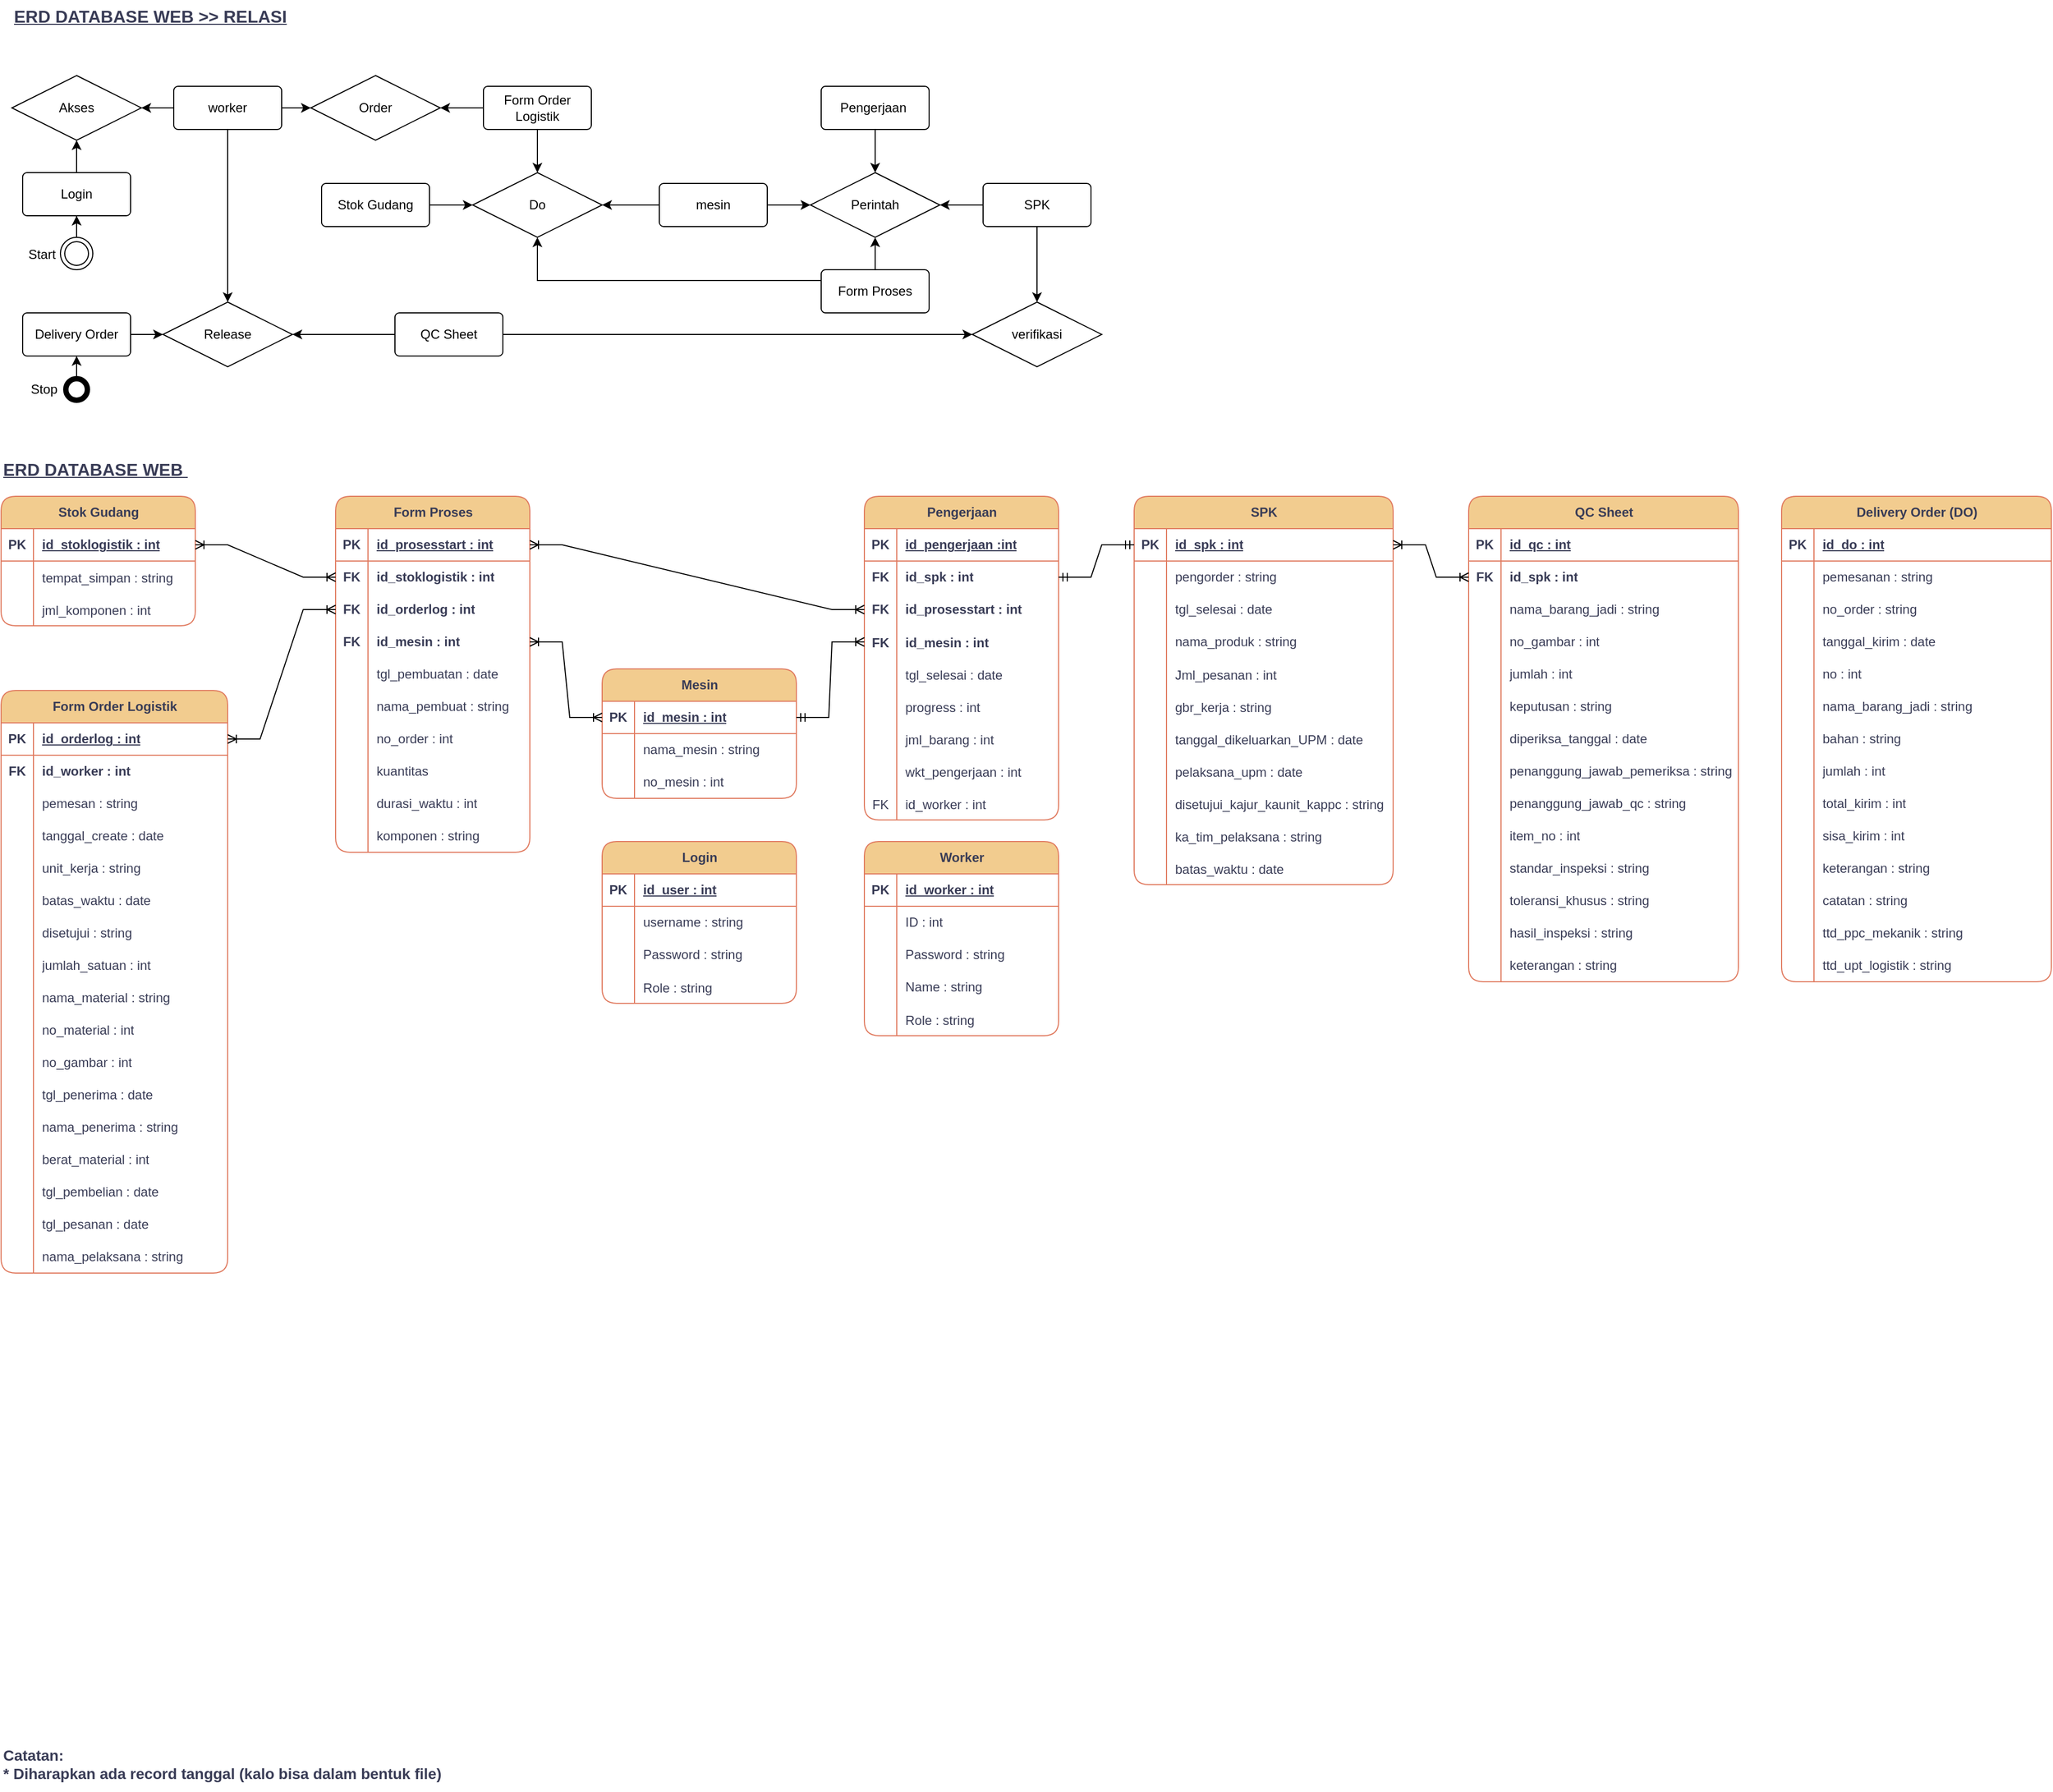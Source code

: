 <mxfile version="24.0.5" type="github" pages="2">
  <diagram name="ERD" id="SboeHnlmjvFyuBr7IB_S">
    <mxGraphModel dx="1179" dy="2147" grid="1" gridSize="10" guides="1" tooltips="1" connect="1" arrows="1" fold="1" page="1" pageScale="1" pageWidth="1169" pageHeight="827" math="0" shadow="0">
      <root>
        <mxCell id="0" />
        <mxCell id="1" parent="0" />
        <mxCell id="XR8owmAhhEutl3kefpd_-1" value="ERD DATABASE WEB&amp;nbsp;" style="text;html=1;align=left;verticalAlign=middle;resizable=0;points=[];autosize=1;strokeColor=none;fillColor=none;fontSize=16;fontStyle=5;rounded=1;labelBackgroundColor=none;fontColor=#393C56;" parent="1" vertex="1">
          <mxGeometry x="20" y="-1000" width="190" height="30" as="geometry" />
        </mxCell>
        <mxCell id="A0r3ACq8LYRDlUlL6kqf-1" value="Catatan:&lt;br style=&quot;font-size: 14px;&quot;&gt;* Diharapkan ada record tanggal (kalo bisa dalam bentuk file)&amp;nbsp;" style="text;html=1;align=left;verticalAlign=middle;resizable=0;points=[];autosize=1;strokeColor=none;fillColor=none;fontSize=14;fontStyle=1;rounded=1;labelBackgroundColor=none;fontColor=#393C56;" parent="1" vertex="1">
          <mxGeometry x="20" y="190" width="430" height="50" as="geometry" />
        </mxCell>
        <mxCell id="WJG24V2qsXTOzEI06b3e-1" value="SPK" style="shape=table;startSize=30;container=1;collapsible=1;childLayout=tableLayout;fixedRows=1;rowLines=0;fontStyle=1;align=center;resizeLast=1;html=1;rounded=1;labelBackgroundColor=none;fillColor=#F2CC8F;strokeColor=#E07A5F;fontColor=#393C56;" parent="1" vertex="1">
          <mxGeometry x="1070" y="-960" width="240" height="360" as="geometry">
            <mxRectangle x="610" y="-960" width="80" height="30" as="alternateBounds" />
          </mxGeometry>
        </mxCell>
        <mxCell id="WJG24V2qsXTOzEI06b3e-2" value="" style="shape=tableRow;horizontal=0;startSize=0;swimlaneHead=0;swimlaneBody=0;fillColor=none;collapsible=0;dropTarget=0;points=[[0,0.5],[1,0.5]];portConstraint=eastwest;top=0;left=0;right=0;bottom=1;rounded=1;labelBackgroundColor=none;strokeColor=#E07A5F;fontColor=#393C56;" parent="WJG24V2qsXTOzEI06b3e-1" vertex="1">
          <mxGeometry y="30" width="240" height="30" as="geometry" />
        </mxCell>
        <mxCell id="WJG24V2qsXTOzEI06b3e-3" value="PK" style="shape=partialRectangle;connectable=0;fillColor=none;top=0;left=0;bottom=0;right=0;fontStyle=1;overflow=hidden;whiteSpace=wrap;html=1;rounded=1;labelBackgroundColor=none;strokeColor=#E07A5F;fontColor=#393C56;" parent="WJG24V2qsXTOzEI06b3e-2" vertex="1">
          <mxGeometry width="30" height="30" as="geometry">
            <mxRectangle width="30" height="30" as="alternateBounds" />
          </mxGeometry>
        </mxCell>
        <mxCell id="WJG24V2qsXTOzEI06b3e-4" value="id_spk : int" style="shape=partialRectangle;connectable=0;fillColor=none;top=0;left=0;bottom=0;right=0;align=left;spacingLeft=6;fontStyle=5;overflow=hidden;whiteSpace=wrap;html=1;rounded=1;labelBackgroundColor=none;strokeColor=#E07A5F;fontColor=#393C56;" parent="WJG24V2qsXTOzEI06b3e-2" vertex="1">
          <mxGeometry x="30" width="210" height="30" as="geometry">
            <mxRectangle width="210" height="30" as="alternateBounds" />
          </mxGeometry>
        </mxCell>
        <mxCell id="WJG24V2qsXTOzEI06b3e-5" value="" style="shape=tableRow;horizontal=0;startSize=0;swimlaneHead=0;swimlaneBody=0;fillColor=none;collapsible=0;dropTarget=0;points=[[0,0.5],[1,0.5]];portConstraint=eastwest;top=0;left=0;right=0;bottom=0;rounded=1;labelBackgroundColor=none;strokeColor=#E07A5F;fontColor=#393C56;" parent="WJG24V2qsXTOzEI06b3e-1" vertex="1">
          <mxGeometry y="60" width="240" height="30" as="geometry" />
        </mxCell>
        <mxCell id="WJG24V2qsXTOzEI06b3e-6" value="" style="shape=partialRectangle;connectable=0;fillColor=none;top=0;left=0;bottom=0;right=0;fontStyle=0;overflow=hidden;whiteSpace=wrap;html=1;rounded=1;labelBackgroundColor=none;strokeColor=#E07A5F;fontColor=#393C56;" parent="WJG24V2qsXTOzEI06b3e-5" vertex="1">
          <mxGeometry width="30" height="30" as="geometry">
            <mxRectangle width="30" height="30" as="alternateBounds" />
          </mxGeometry>
        </mxCell>
        <mxCell id="WJG24V2qsXTOzEI06b3e-7" value="pengorder : string" style="shape=partialRectangle;connectable=0;fillColor=none;top=0;left=0;bottom=0;right=0;align=left;spacingLeft=6;fontStyle=0;overflow=hidden;whiteSpace=wrap;html=1;rounded=1;labelBackgroundColor=none;strokeColor=#E07A5F;fontColor=#393C56;" parent="WJG24V2qsXTOzEI06b3e-5" vertex="1">
          <mxGeometry x="30" width="210" height="30" as="geometry">
            <mxRectangle width="210" height="30" as="alternateBounds" />
          </mxGeometry>
        </mxCell>
        <mxCell id="WJG24V2qsXTOzEI06b3e-8" value="" style="shape=tableRow;horizontal=0;startSize=0;swimlaneHead=0;swimlaneBody=0;fillColor=none;collapsible=0;dropTarget=0;points=[[0,0.5],[1,0.5]];portConstraint=eastwest;top=0;left=0;right=0;bottom=0;rounded=1;labelBackgroundColor=none;strokeColor=#E07A5F;fontColor=#393C56;" parent="WJG24V2qsXTOzEI06b3e-1" vertex="1">
          <mxGeometry y="90" width="240" height="30" as="geometry" />
        </mxCell>
        <mxCell id="WJG24V2qsXTOzEI06b3e-9" value="" style="shape=partialRectangle;connectable=0;fillColor=none;top=0;left=0;bottom=0;right=0;editable=1;overflow=hidden;whiteSpace=wrap;html=1;rounded=1;labelBackgroundColor=none;strokeColor=#E07A5F;fontColor=#393C56;" parent="WJG24V2qsXTOzEI06b3e-8" vertex="1">
          <mxGeometry width="30" height="30" as="geometry">
            <mxRectangle width="30" height="30" as="alternateBounds" />
          </mxGeometry>
        </mxCell>
        <mxCell id="WJG24V2qsXTOzEI06b3e-10" value="tgl_selesai : date" style="shape=partialRectangle;connectable=0;fillColor=none;top=0;left=0;bottom=0;right=0;align=left;spacingLeft=6;overflow=hidden;whiteSpace=wrap;html=1;rounded=1;labelBackgroundColor=none;strokeColor=#E07A5F;fontColor=#393C56;" parent="WJG24V2qsXTOzEI06b3e-8" vertex="1">
          <mxGeometry x="30" width="210" height="30" as="geometry">
            <mxRectangle width="210" height="30" as="alternateBounds" />
          </mxGeometry>
        </mxCell>
        <mxCell id="WJG24V2qsXTOzEI06b3e-11" value="" style="shape=tableRow;horizontal=0;startSize=0;swimlaneHead=0;swimlaneBody=0;fillColor=none;collapsible=0;dropTarget=0;points=[[0,0.5],[1,0.5]];portConstraint=eastwest;top=0;left=0;right=0;bottom=0;rounded=1;labelBackgroundColor=none;strokeColor=#E07A5F;fontColor=#393C56;" parent="WJG24V2qsXTOzEI06b3e-1" vertex="1">
          <mxGeometry y="120" width="240" height="30" as="geometry" />
        </mxCell>
        <mxCell id="WJG24V2qsXTOzEI06b3e-12" value="" style="shape=partialRectangle;connectable=0;fillColor=none;top=0;left=0;bottom=0;right=0;editable=1;overflow=hidden;whiteSpace=wrap;html=1;rounded=1;labelBackgroundColor=none;strokeColor=#E07A5F;fontColor=#393C56;" parent="WJG24V2qsXTOzEI06b3e-11" vertex="1">
          <mxGeometry width="30" height="30" as="geometry">
            <mxRectangle width="30" height="30" as="alternateBounds" />
          </mxGeometry>
        </mxCell>
        <mxCell id="WJG24V2qsXTOzEI06b3e-13" value="nama_produk : string" style="shape=partialRectangle;connectable=0;fillColor=none;top=0;left=0;bottom=0;right=0;align=left;spacingLeft=6;overflow=hidden;whiteSpace=wrap;html=1;rounded=1;labelBackgroundColor=none;strokeColor=#E07A5F;fontColor=#393C56;" parent="WJG24V2qsXTOzEI06b3e-11" vertex="1">
          <mxGeometry x="30" width="210" height="30" as="geometry">
            <mxRectangle width="210" height="30" as="alternateBounds" />
          </mxGeometry>
        </mxCell>
        <mxCell id="WJG24V2qsXTOzEI06b3e-14" value="" style="shape=tableRow;horizontal=0;startSize=0;swimlaneHead=0;swimlaneBody=0;fillColor=none;collapsible=0;dropTarget=0;points=[[0,0.5],[1,0.5]];portConstraint=eastwest;top=0;left=0;right=0;bottom=0;rounded=1;labelBackgroundColor=none;strokeColor=#E07A5F;fontColor=#393C56;" parent="WJG24V2qsXTOzEI06b3e-1" vertex="1">
          <mxGeometry y="150" width="240" height="30" as="geometry" />
        </mxCell>
        <mxCell id="WJG24V2qsXTOzEI06b3e-15" value="" style="shape=partialRectangle;connectable=0;fillColor=none;top=0;left=0;bottom=0;right=0;editable=1;overflow=hidden;rounded=1;labelBackgroundColor=none;strokeColor=#E07A5F;fontColor=#393C56;" parent="WJG24V2qsXTOzEI06b3e-14" vertex="1">
          <mxGeometry width="30" height="30" as="geometry">
            <mxRectangle width="30" height="30" as="alternateBounds" />
          </mxGeometry>
        </mxCell>
        <mxCell id="WJG24V2qsXTOzEI06b3e-16" value="Jml_pesanan : int" style="shape=partialRectangle;connectable=0;fillColor=none;top=0;left=0;bottom=0;right=0;align=left;spacingLeft=6;overflow=hidden;rounded=1;labelBackgroundColor=none;strokeColor=#E07A5F;fontColor=#393C56;" parent="WJG24V2qsXTOzEI06b3e-14" vertex="1">
          <mxGeometry x="30" width="210" height="30" as="geometry">
            <mxRectangle width="210" height="30" as="alternateBounds" />
          </mxGeometry>
        </mxCell>
        <mxCell id="WJG24V2qsXTOzEI06b3e-17" value="" style="shape=tableRow;horizontal=0;startSize=0;swimlaneHead=0;swimlaneBody=0;fillColor=none;collapsible=0;dropTarget=0;points=[[0,0.5],[1,0.5]];portConstraint=eastwest;top=0;left=0;right=0;bottom=0;rounded=1;labelBackgroundColor=none;strokeColor=#E07A5F;fontColor=#393C56;" parent="WJG24V2qsXTOzEI06b3e-1" vertex="1">
          <mxGeometry y="180" width="240" height="30" as="geometry" />
        </mxCell>
        <mxCell id="WJG24V2qsXTOzEI06b3e-18" value="" style="shape=partialRectangle;connectable=0;fillColor=none;top=0;left=0;bottom=0;right=0;editable=1;overflow=hidden;rounded=1;labelBackgroundColor=none;strokeColor=#E07A5F;fontColor=#393C56;" parent="WJG24V2qsXTOzEI06b3e-17" vertex="1">
          <mxGeometry width="30" height="30" as="geometry">
            <mxRectangle width="30" height="30" as="alternateBounds" />
          </mxGeometry>
        </mxCell>
        <mxCell id="WJG24V2qsXTOzEI06b3e-19" value="gbr_kerja : string" style="shape=partialRectangle;connectable=0;fillColor=none;top=0;left=0;bottom=0;right=0;align=left;spacingLeft=6;overflow=hidden;rounded=1;labelBackgroundColor=none;strokeColor=#E07A5F;fontColor=#393C56;" parent="WJG24V2qsXTOzEI06b3e-17" vertex="1">
          <mxGeometry x="30" width="210" height="30" as="geometry">
            <mxRectangle width="210" height="30" as="alternateBounds" />
          </mxGeometry>
        </mxCell>
        <mxCell id="heLeNHwjKqeDYPUmVcZM-8" style="shape=tableRow;horizontal=0;startSize=0;swimlaneHead=0;swimlaneBody=0;fillColor=none;collapsible=0;dropTarget=0;points=[[0,0.5],[1,0.5]];portConstraint=eastwest;top=0;left=0;right=0;bottom=0;rounded=1;labelBackgroundColor=none;strokeColor=#E07A5F;fontColor=#393C56;" parent="WJG24V2qsXTOzEI06b3e-1" vertex="1">
          <mxGeometry y="210" width="240" height="30" as="geometry" />
        </mxCell>
        <mxCell id="heLeNHwjKqeDYPUmVcZM-9" style="shape=partialRectangle;connectable=0;fillColor=none;top=0;left=0;bottom=0;right=0;editable=1;overflow=hidden;rounded=1;labelBackgroundColor=none;strokeColor=#E07A5F;fontColor=#393C56;" parent="heLeNHwjKqeDYPUmVcZM-8" vertex="1">
          <mxGeometry width="30" height="30" as="geometry">
            <mxRectangle width="30" height="30" as="alternateBounds" />
          </mxGeometry>
        </mxCell>
        <mxCell id="heLeNHwjKqeDYPUmVcZM-10" value="tanggal_dikeluarkan_UPM : date" style="shape=partialRectangle;connectable=0;fillColor=none;top=0;left=0;bottom=0;right=0;align=left;spacingLeft=6;overflow=hidden;rounded=1;labelBackgroundColor=none;strokeColor=#E07A5F;fontColor=#393C56;" parent="heLeNHwjKqeDYPUmVcZM-8" vertex="1">
          <mxGeometry x="30" width="210" height="30" as="geometry">
            <mxRectangle width="210" height="30" as="alternateBounds" />
          </mxGeometry>
        </mxCell>
        <mxCell id="heLeNHwjKqeDYPUmVcZM-11" style="shape=tableRow;horizontal=0;startSize=0;swimlaneHead=0;swimlaneBody=0;fillColor=none;collapsible=0;dropTarget=0;points=[[0,0.5],[1,0.5]];portConstraint=eastwest;top=0;left=0;right=0;bottom=0;rounded=1;labelBackgroundColor=none;strokeColor=#E07A5F;fontColor=#393C56;" parent="WJG24V2qsXTOzEI06b3e-1" vertex="1">
          <mxGeometry y="240" width="240" height="30" as="geometry" />
        </mxCell>
        <mxCell id="heLeNHwjKqeDYPUmVcZM-12" style="shape=partialRectangle;connectable=0;fillColor=none;top=0;left=0;bottom=0;right=0;editable=1;overflow=hidden;rounded=1;labelBackgroundColor=none;strokeColor=#E07A5F;fontColor=#393C56;" parent="heLeNHwjKqeDYPUmVcZM-11" vertex="1">
          <mxGeometry width="30" height="30" as="geometry">
            <mxRectangle width="30" height="30" as="alternateBounds" />
          </mxGeometry>
        </mxCell>
        <mxCell id="heLeNHwjKqeDYPUmVcZM-13" value="pelaksana_upm : date" style="shape=partialRectangle;connectable=0;fillColor=none;top=0;left=0;bottom=0;right=0;align=left;spacingLeft=6;overflow=hidden;rounded=1;labelBackgroundColor=none;strokeColor=#E07A5F;fontColor=#393C56;" parent="heLeNHwjKqeDYPUmVcZM-11" vertex="1">
          <mxGeometry x="30" width="210" height="30" as="geometry">
            <mxRectangle width="210" height="30" as="alternateBounds" />
          </mxGeometry>
        </mxCell>
        <mxCell id="heLeNHwjKqeDYPUmVcZM-14" style="shape=tableRow;horizontal=0;startSize=0;swimlaneHead=0;swimlaneBody=0;fillColor=none;collapsible=0;dropTarget=0;points=[[0,0.5],[1,0.5]];portConstraint=eastwest;top=0;left=0;right=0;bottom=0;rounded=1;labelBackgroundColor=none;strokeColor=#E07A5F;fontColor=#393C56;" parent="WJG24V2qsXTOzEI06b3e-1" vertex="1">
          <mxGeometry y="270" width="240" height="30" as="geometry" />
        </mxCell>
        <mxCell id="heLeNHwjKqeDYPUmVcZM-15" style="shape=partialRectangle;connectable=0;fillColor=none;top=0;left=0;bottom=0;right=0;editable=1;overflow=hidden;rounded=1;labelBackgroundColor=none;strokeColor=#E07A5F;fontColor=#393C56;" parent="heLeNHwjKqeDYPUmVcZM-14" vertex="1">
          <mxGeometry width="30" height="30" as="geometry">
            <mxRectangle width="30" height="30" as="alternateBounds" />
          </mxGeometry>
        </mxCell>
        <mxCell id="heLeNHwjKqeDYPUmVcZM-16" value="disetujui_kajur_kaunit_kappc : string" style="shape=partialRectangle;connectable=0;fillColor=none;top=0;left=0;bottom=0;right=0;align=left;spacingLeft=6;overflow=hidden;rounded=1;labelBackgroundColor=none;strokeColor=#E07A5F;fontColor=#393C56;" parent="heLeNHwjKqeDYPUmVcZM-14" vertex="1">
          <mxGeometry x="30" width="210" height="30" as="geometry">
            <mxRectangle width="210" height="30" as="alternateBounds" />
          </mxGeometry>
        </mxCell>
        <mxCell id="heLeNHwjKqeDYPUmVcZM-17" style="shape=tableRow;horizontal=0;startSize=0;swimlaneHead=0;swimlaneBody=0;fillColor=none;collapsible=0;dropTarget=0;points=[[0,0.5],[1,0.5]];portConstraint=eastwest;top=0;left=0;right=0;bottom=0;rounded=1;labelBackgroundColor=none;strokeColor=#E07A5F;fontColor=#393C56;" parent="WJG24V2qsXTOzEI06b3e-1" vertex="1">
          <mxGeometry y="300" width="240" height="30" as="geometry" />
        </mxCell>
        <mxCell id="heLeNHwjKqeDYPUmVcZM-18" style="shape=partialRectangle;connectable=0;fillColor=none;top=0;left=0;bottom=0;right=0;editable=1;overflow=hidden;rounded=1;labelBackgroundColor=none;strokeColor=#E07A5F;fontColor=#393C56;" parent="heLeNHwjKqeDYPUmVcZM-17" vertex="1">
          <mxGeometry width="30" height="30" as="geometry">
            <mxRectangle width="30" height="30" as="alternateBounds" />
          </mxGeometry>
        </mxCell>
        <mxCell id="heLeNHwjKqeDYPUmVcZM-19" value="ka_tim_pelaksana : string" style="shape=partialRectangle;connectable=0;fillColor=none;top=0;left=0;bottom=0;right=0;align=left;spacingLeft=6;overflow=hidden;rounded=1;labelBackgroundColor=none;strokeColor=#E07A5F;fontColor=#393C56;" parent="heLeNHwjKqeDYPUmVcZM-17" vertex="1">
          <mxGeometry x="30" width="210" height="30" as="geometry">
            <mxRectangle width="210" height="30" as="alternateBounds" />
          </mxGeometry>
        </mxCell>
        <mxCell id="heLeNHwjKqeDYPUmVcZM-20" style="shape=tableRow;horizontal=0;startSize=0;swimlaneHead=0;swimlaneBody=0;fillColor=none;collapsible=0;dropTarget=0;points=[[0,0.5],[1,0.5]];portConstraint=eastwest;top=0;left=0;right=0;bottom=0;rounded=1;labelBackgroundColor=none;strokeColor=#E07A5F;fontColor=#393C56;" parent="WJG24V2qsXTOzEI06b3e-1" vertex="1">
          <mxGeometry y="330" width="240" height="30" as="geometry" />
        </mxCell>
        <mxCell id="heLeNHwjKqeDYPUmVcZM-21" style="shape=partialRectangle;connectable=0;fillColor=none;top=0;left=0;bottom=0;right=0;editable=1;overflow=hidden;rounded=1;labelBackgroundColor=none;strokeColor=#E07A5F;fontColor=#393C56;" parent="heLeNHwjKqeDYPUmVcZM-20" vertex="1">
          <mxGeometry width="30" height="30" as="geometry">
            <mxRectangle width="30" height="30" as="alternateBounds" />
          </mxGeometry>
        </mxCell>
        <mxCell id="heLeNHwjKqeDYPUmVcZM-22" value="batas_waktu : date" style="shape=partialRectangle;connectable=0;fillColor=none;top=0;left=0;bottom=0;right=0;align=left;spacingLeft=6;overflow=hidden;rounded=1;labelBackgroundColor=none;strokeColor=#E07A5F;fontColor=#393C56;" parent="heLeNHwjKqeDYPUmVcZM-20" vertex="1">
          <mxGeometry x="30" width="210" height="30" as="geometry">
            <mxRectangle width="210" height="30" as="alternateBounds" />
          </mxGeometry>
        </mxCell>
        <mxCell id="WJG24V2qsXTOzEI06b3e-20" value="Worker" style="shape=table;startSize=30;container=1;collapsible=1;childLayout=tableLayout;fixedRows=1;rowLines=0;fontStyle=1;align=center;resizeLast=1;html=1;rounded=1;labelBackgroundColor=none;fillColor=#F2CC8F;strokeColor=#E07A5F;fontColor=#393C56;" parent="1" vertex="1">
          <mxGeometry x="820" y="-640" width="180" height="180" as="geometry">
            <mxRectangle x="70" y="230" width="80" height="30" as="alternateBounds" />
          </mxGeometry>
        </mxCell>
        <mxCell id="WJG24V2qsXTOzEI06b3e-21" value="" style="shape=tableRow;horizontal=0;startSize=0;swimlaneHead=0;swimlaneBody=0;fillColor=none;collapsible=0;dropTarget=0;points=[[0,0.5],[1,0.5]];portConstraint=eastwest;top=0;left=0;right=0;bottom=1;rounded=1;labelBackgroundColor=none;strokeColor=#E07A5F;fontColor=#393C56;" parent="WJG24V2qsXTOzEI06b3e-20" vertex="1">
          <mxGeometry y="30" width="180" height="30" as="geometry" />
        </mxCell>
        <mxCell id="WJG24V2qsXTOzEI06b3e-22" value="PK" style="shape=partialRectangle;connectable=0;fillColor=none;top=0;left=0;bottom=0;right=0;fontStyle=1;overflow=hidden;whiteSpace=wrap;html=1;rounded=1;labelBackgroundColor=none;strokeColor=#E07A5F;fontColor=#393C56;" parent="WJG24V2qsXTOzEI06b3e-21" vertex="1">
          <mxGeometry width="30" height="30" as="geometry">
            <mxRectangle width="30" height="30" as="alternateBounds" />
          </mxGeometry>
        </mxCell>
        <mxCell id="WJG24V2qsXTOzEI06b3e-23" value="id_worker : int" style="shape=partialRectangle;connectable=0;fillColor=none;top=0;left=0;bottom=0;right=0;align=left;spacingLeft=6;fontStyle=5;overflow=hidden;whiteSpace=wrap;html=1;rounded=1;labelBackgroundColor=none;strokeColor=#E07A5F;fontColor=#393C56;" parent="WJG24V2qsXTOzEI06b3e-21" vertex="1">
          <mxGeometry x="30" width="150" height="30" as="geometry">
            <mxRectangle width="150" height="30" as="alternateBounds" />
          </mxGeometry>
        </mxCell>
        <mxCell id="WJG24V2qsXTOzEI06b3e-24" value="" style="shape=tableRow;horizontal=0;startSize=0;swimlaneHead=0;swimlaneBody=0;fillColor=none;collapsible=0;dropTarget=0;points=[[0,0.5],[1,0.5]];portConstraint=eastwest;top=0;left=0;right=0;bottom=0;rounded=1;labelBackgroundColor=none;strokeColor=#E07A5F;fontColor=#393C56;" parent="WJG24V2qsXTOzEI06b3e-20" vertex="1">
          <mxGeometry y="60" width="180" height="30" as="geometry" />
        </mxCell>
        <mxCell id="WJG24V2qsXTOzEI06b3e-25" value="" style="shape=partialRectangle;connectable=0;fillColor=none;top=0;left=0;bottom=0;right=0;editable=1;overflow=hidden;whiteSpace=wrap;html=1;rounded=1;labelBackgroundColor=none;strokeColor=#E07A5F;fontColor=#393C56;" parent="WJG24V2qsXTOzEI06b3e-24" vertex="1">
          <mxGeometry width="30" height="30" as="geometry">
            <mxRectangle width="30" height="30" as="alternateBounds" />
          </mxGeometry>
        </mxCell>
        <mxCell id="WJG24V2qsXTOzEI06b3e-26" value="ID : int" style="shape=partialRectangle;connectable=0;fillColor=none;top=0;left=0;bottom=0;right=0;align=left;spacingLeft=6;overflow=hidden;whiteSpace=wrap;html=1;rounded=1;labelBackgroundColor=none;strokeColor=#E07A5F;fontColor=#393C56;" parent="WJG24V2qsXTOzEI06b3e-24" vertex="1">
          <mxGeometry x="30" width="150" height="30" as="geometry">
            <mxRectangle width="150" height="30" as="alternateBounds" />
          </mxGeometry>
        </mxCell>
        <mxCell id="WJG24V2qsXTOzEI06b3e-27" value="" style="shape=tableRow;horizontal=0;startSize=0;swimlaneHead=0;swimlaneBody=0;fillColor=none;collapsible=0;dropTarget=0;points=[[0,0.5],[1,0.5]];portConstraint=eastwest;top=0;left=0;right=0;bottom=0;rounded=1;labelBackgroundColor=none;strokeColor=#E07A5F;fontColor=#393C56;" parent="WJG24V2qsXTOzEI06b3e-20" vertex="1">
          <mxGeometry y="90" width="180" height="30" as="geometry" />
        </mxCell>
        <mxCell id="WJG24V2qsXTOzEI06b3e-28" value="" style="shape=partialRectangle;connectable=0;fillColor=none;top=0;left=0;bottom=0;right=0;editable=1;overflow=hidden;whiteSpace=wrap;html=1;rounded=1;labelBackgroundColor=none;strokeColor=#E07A5F;fontColor=#393C56;" parent="WJG24V2qsXTOzEI06b3e-27" vertex="1">
          <mxGeometry width="30" height="30" as="geometry">
            <mxRectangle width="30" height="30" as="alternateBounds" />
          </mxGeometry>
        </mxCell>
        <mxCell id="WJG24V2qsXTOzEI06b3e-29" value="Password : string" style="shape=partialRectangle;connectable=0;fillColor=none;top=0;left=0;bottom=0;right=0;align=left;spacingLeft=6;overflow=hidden;whiteSpace=wrap;html=1;rounded=1;labelBackgroundColor=none;strokeColor=#E07A5F;fontColor=#393C56;" parent="WJG24V2qsXTOzEI06b3e-27" vertex="1">
          <mxGeometry x="30" width="150" height="30" as="geometry">
            <mxRectangle width="150" height="30" as="alternateBounds" />
          </mxGeometry>
        </mxCell>
        <mxCell id="WJG24V2qsXTOzEI06b3e-30" value="" style="shape=tableRow;horizontal=0;startSize=0;swimlaneHead=0;swimlaneBody=0;fillColor=none;collapsible=0;dropTarget=0;points=[[0,0.5],[1,0.5]];portConstraint=eastwest;top=0;left=0;right=0;bottom=0;rounded=1;labelBackgroundColor=none;strokeColor=#E07A5F;fontColor=#393C56;" parent="WJG24V2qsXTOzEI06b3e-20" vertex="1">
          <mxGeometry y="120" width="180" height="30" as="geometry" />
        </mxCell>
        <mxCell id="WJG24V2qsXTOzEI06b3e-31" value="" style="shape=partialRectangle;connectable=0;fillColor=none;top=0;left=0;bottom=0;right=0;editable=1;overflow=hidden;whiteSpace=wrap;html=1;rounded=1;labelBackgroundColor=none;strokeColor=#E07A5F;fontColor=#393C56;" parent="WJG24V2qsXTOzEI06b3e-30" vertex="1">
          <mxGeometry width="30" height="30" as="geometry">
            <mxRectangle width="30" height="30" as="alternateBounds" />
          </mxGeometry>
        </mxCell>
        <mxCell id="WJG24V2qsXTOzEI06b3e-32" value="Name : string" style="shape=partialRectangle;connectable=0;fillColor=none;top=0;left=0;bottom=0;right=0;align=left;spacingLeft=6;overflow=hidden;whiteSpace=wrap;html=1;rounded=1;labelBackgroundColor=none;strokeColor=#E07A5F;fontColor=#393C56;" parent="WJG24V2qsXTOzEI06b3e-30" vertex="1">
          <mxGeometry x="30" width="150" height="30" as="geometry">
            <mxRectangle width="150" height="30" as="alternateBounds" />
          </mxGeometry>
        </mxCell>
        <mxCell id="WJG24V2qsXTOzEI06b3e-33" value="" style="shape=tableRow;horizontal=0;startSize=0;swimlaneHead=0;swimlaneBody=0;fillColor=none;collapsible=0;dropTarget=0;points=[[0,0.5],[1,0.5]];portConstraint=eastwest;top=0;left=0;right=0;bottom=0;rounded=1;labelBackgroundColor=none;strokeColor=#E07A5F;fontColor=#393C56;" parent="WJG24V2qsXTOzEI06b3e-20" vertex="1">
          <mxGeometry y="150" width="180" height="30" as="geometry" />
        </mxCell>
        <mxCell id="WJG24V2qsXTOzEI06b3e-34" value="" style="shape=partialRectangle;connectable=0;fillColor=none;top=0;left=0;bottom=0;right=0;editable=1;overflow=hidden;rounded=1;labelBackgroundColor=none;strokeColor=#E07A5F;fontColor=#393C56;" parent="WJG24V2qsXTOzEI06b3e-33" vertex="1">
          <mxGeometry width="30" height="30" as="geometry">
            <mxRectangle width="30" height="30" as="alternateBounds" />
          </mxGeometry>
        </mxCell>
        <mxCell id="WJG24V2qsXTOzEI06b3e-35" value="Role : string" style="shape=partialRectangle;connectable=0;fillColor=none;top=0;left=0;bottom=0;right=0;align=left;spacingLeft=6;overflow=hidden;rounded=1;labelBackgroundColor=none;strokeColor=#E07A5F;fontColor=#393C56;" parent="WJG24V2qsXTOzEI06b3e-33" vertex="1">
          <mxGeometry x="30" width="150" height="30" as="geometry">
            <mxRectangle width="150" height="30" as="alternateBounds" />
          </mxGeometry>
        </mxCell>
        <mxCell id="WJG24V2qsXTOzEI06b3e-36" value="Pengerjaan" style="shape=table;startSize=30;container=1;collapsible=1;childLayout=tableLayout;fixedRows=1;rowLines=0;fontStyle=1;align=center;resizeLast=1;html=1;rounded=1;labelBackgroundColor=none;fillColor=#F2CC8F;strokeColor=#E07A5F;fontColor=#393C56;" parent="1" vertex="1">
          <mxGeometry x="820" y="-960" width="180" height="300.0" as="geometry">
            <mxRectangle x="870" y="13" width="110" height="30" as="alternateBounds" />
          </mxGeometry>
        </mxCell>
        <mxCell id="WJG24V2qsXTOzEI06b3e-37" value="" style="shape=tableRow;horizontal=0;startSize=0;swimlaneHead=0;swimlaneBody=0;fillColor=none;collapsible=0;dropTarget=0;points=[[0,0.5],[1,0.5]];portConstraint=eastwest;top=0;left=0;right=0;bottom=1;rounded=1;labelBackgroundColor=none;strokeColor=#E07A5F;fontColor=#393C56;" parent="WJG24V2qsXTOzEI06b3e-36" vertex="1">
          <mxGeometry y="30" width="180" height="30" as="geometry" />
        </mxCell>
        <mxCell id="WJG24V2qsXTOzEI06b3e-38" value="PK" style="shape=partialRectangle;connectable=0;fillColor=none;top=0;left=0;bottom=0;right=0;fontStyle=1;overflow=hidden;whiteSpace=wrap;html=1;rounded=1;labelBackgroundColor=none;strokeColor=#E07A5F;fontColor=#393C56;" parent="WJG24V2qsXTOzEI06b3e-37" vertex="1">
          <mxGeometry width="30" height="30" as="geometry">
            <mxRectangle width="30" height="30" as="alternateBounds" />
          </mxGeometry>
        </mxCell>
        <mxCell id="WJG24V2qsXTOzEI06b3e-39" value="&lt;b&gt;&lt;u&gt;id_pengerjaan :int&lt;/u&gt;&lt;/b&gt;" style="shape=partialRectangle;connectable=0;fillColor=none;top=0;left=0;bottom=0;right=0;align=left;spacingLeft=6;fontStyle=0;overflow=hidden;whiteSpace=wrap;html=1;rounded=1;labelBackgroundColor=none;strokeColor=#E07A5F;fontColor=#393C56;" parent="WJG24V2qsXTOzEI06b3e-37" vertex="1">
          <mxGeometry x="30" width="150" height="30" as="geometry">
            <mxRectangle width="150" height="30" as="alternateBounds" />
          </mxGeometry>
        </mxCell>
        <mxCell id="WJG24V2qsXTOzEI06b3e-40" value="" style="shape=tableRow;horizontal=0;startSize=0;swimlaneHead=0;swimlaneBody=0;fillColor=none;collapsible=0;dropTarget=0;points=[[0,0.5],[1,0.5]];portConstraint=eastwest;top=0;left=0;right=0;bottom=0;rounded=1;labelBackgroundColor=none;strokeColor=#E07A5F;fontColor=#393C56;" parent="WJG24V2qsXTOzEI06b3e-36" vertex="1">
          <mxGeometry y="60" width="180" height="30" as="geometry" />
        </mxCell>
        <mxCell id="WJG24V2qsXTOzEI06b3e-41" value="FK" style="shape=partialRectangle;connectable=0;fillColor=none;top=0;left=0;bottom=0;right=0;fontStyle=1;overflow=hidden;whiteSpace=wrap;html=1;rounded=1;labelBackgroundColor=none;strokeColor=#E07A5F;fontColor=#393C56;" parent="WJG24V2qsXTOzEI06b3e-40" vertex="1">
          <mxGeometry width="30" height="30" as="geometry">
            <mxRectangle width="30" height="30" as="alternateBounds" />
          </mxGeometry>
        </mxCell>
        <mxCell id="WJG24V2qsXTOzEI06b3e-42" value="id_spk : int" style="shape=partialRectangle;connectable=0;fillColor=none;top=0;left=0;bottom=0;right=0;align=left;spacingLeft=6;fontStyle=1;overflow=hidden;whiteSpace=wrap;html=1;rounded=1;labelBackgroundColor=none;strokeColor=#E07A5F;fontColor=#393C56;" parent="WJG24V2qsXTOzEI06b3e-40" vertex="1">
          <mxGeometry x="30" width="150" height="30" as="geometry">
            <mxRectangle width="150" height="30" as="alternateBounds" />
          </mxGeometry>
        </mxCell>
        <mxCell id="WJG24V2qsXTOzEI06b3e-43" value="" style="shape=tableRow;horizontal=0;startSize=0;swimlaneHead=0;swimlaneBody=0;fillColor=none;collapsible=0;dropTarget=0;points=[[0,0.5],[1,0.5]];portConstraint=eastwest;top=0;left=0;right=0;bottom=0;rounded=1;labelBackgroundColor=none;strokeColor=#E07A5F;fontColor=#393C56;" parent="WJG24V2qsXTOzEI06b3e-36" vertex="1">
          <mxGeometry y="90" width="180" height="30" as="geometry" />
        </mxCell>
        <mxCell id="WJG24V2qsXTOzEI06b3e-44" value="FK" style="shape=partialRectangle;connectable=0;fillColor=none;top=0;left=0;bottom=0;right=0;fontStyle=1;overflow=hidden;whiteSpace=wrap;html=1;rounded=1;labelBackgroundColor=none;strokeColor=#E07A5F;fontColor=#393C56;" parent="WJG24V2qsXTOzEI06b3e-43" vertex="1">
          <mxGeometry width="30" height="30" as="geometry">
            <mxRectangle width="30" height="30" as="alternateBounds" />
          </mxGeometry>
        </mxCell>
        <mxCell id="WJG24V2qsXTOzEI06b3e-45" value="id_prosesstart : int" style="shape=partialRectangle;connectable=0;fillColor=none;top=0;left=0;bottom=0;right=0;align=left;spacingLeft=6;fontStyle=1;overflow=hidden;whiteSpace=wrap;html=1;rounded=1;labelBackgroundColor=none;strokeColor=#E07A5F;fontColor=#393C56;" parent="WJG24V2qsXTOzEI06b3e-43" vertex="1">
          <mxGeometry x="30" width="150" height="30" as="geometry">
            <mxRectangle width="150" height="30" as="alternateBounds" />
          </mxGeometry>
        </mxCell>
        <mxCell id="WJG24V2qsXTOzEI06b3e-46" value="" style="shape=tableRow;horizontal=0;startSize=0;swimlaneHead=0;swimlaneBody=0;fillColor=none;collapsible=0;dropTarget=0;points=[[0,0.5],[1,0.5]];portConstraint=eastwest;top=0;left=0;right=0;bottom=0;rounded=1;labelBackgroundColor=none;strokeColor=#E07A5F;fontColor=#393C56;" parent="WJG24V2qsXTOzEI06b3e-36" vertex="1">
          <mxGeometry y="120" width="180" height="30" as="geometry" />
        </mxCell>
        <mxCell id="WJG24V2qsXTOzEI06b3e-47" value="FK" style="shape=partialRectangle;connectable=0;fillColor=none;top=0;left=0;bottom=0;right=0;editable=1;overflow=hidden;rounded=1;labelBackgroundColor=none;strokeColor=#E07A5F;fontColor=#393C56;fontStyle=1" parent="WJG24V2qsXTOzEI06b3e-46" vertex="1">
          <mxGeometry width="30" height="30" as="geometry">
            <mxRectangle width="30" height="30" as="alternateBounds" />
          </mxGeometry>
        </mxCell>
        <mxCell id="WJG24V2qsXTOzEI06b3e-48" value="id_mesin : int" style="shape=partialRectangle;connectable=0;fillColor=none;top=0;left=0;bottom=0;right=0;align=left;spacingLeft=6;overflow=hidden;rounded=1;labelBackgroundColor=none;strokeColor=#E07A5F;fontColor=#393C56;fontStyle=1" parent="WJG24V2qsXTOzEI06b3e-46" vertex="1">
          <mxGeometry x="30" width="150" height="30" as="geometry">
            <mxRectangle width="150" height="30" as="alternateBounds" />
          </mxGeometry>
        </mxCell>
        <mxCell id="WJG24V2qsXTOzEI06b3e-49" style="shape=tableRow;horizontal=0;startSize=0;swimlaneHead=0;swimlaneBody=0;fillColor=none;collapsible=0;dropTarget=0;points=[[0,0.5],[1,0.5]];portConstraint=eastwest;top=0;left=0;right=0;bottom=0;rounded=1;labelBackgroundColor=none;strokeColor=#E07A5F;fontColor=#393C56;" parent="WJG24V2qsXTOzEI06b3e-36" vertex="1">
          <mxGeometry y="150" width="180" height="30" as="geometry" />
        </mxCell>
        <mxCell id="WJG24V2qsXTOzEI06b3e-50" value="" style="shape=partialRectangle;connectable=0;fillColor=none;top=0;left=0;bottom=0;right=0;editable=1;overflow=hidden;rounded=1;labelBackgroundColor=none;strokeColor=#E07A5F;fontColor=#393C56;" parent="WJG24V2qsXTOzEI06b3e-49" vertex="1">
          <mxGeometry width="30" height="30" as="geometry">
            <mxRectangle width="30" height="30" as="alternateBounds" />
          </mxGeometry>
        </mxCell>
        <mxCell id="WJG24V2qsXTOzEI06b3e-51" value="tgl_selesai : date" style="shape=partialRectangle;connectable=0;fillColor=none;top=0;left=0;bottom=0;right=0;align=left;spacingLeft=6;overflow=hidden;rounded=1;labelBackgroundColor=none;strokeColor=#E07A5F;fontColor=#393C56;" parent="WJG24V2qsXTOzEI06b3e-49" vertex="1">
          <mxGeometry x="30" width="150" height="30" as="geometry">
            <mxRectangle width="150" height="30" as="alternateBounds" />
          </mxGeometry>
        </mxCell>
        <mxCell id="WJG24V2qsXTOzEI06b3e-52" style="shape=tableRow;horizontal=0;startSize=0;swimlaneHead=0;swimlaneBody=0;fillColor=none;collapsible=0;dropTarget=0;points=[[0,0.5],[1,0.5]];portConstraint=eastwest;top=0;left=0;right=0;bottom=0;rounded=1;labelBackgroundColor=none;strokeColor=#E07A5F;fontColor=#393C56;" parent="WJG24V2qsXTOzEI06b3e-36" vertex="1">
          <mxGeometry y="180" width="180" height="30" as="geometry" />
        </mxCell>
        <mxCell id="WJG24V2qsXTOzEI06b3e-53" value="" style="shape=partialRectangle;connectable=0;fillColor=none;top=0;left=0;bottom=0;right=0;editable=1;overflow=hidden;rounded=1;labelBackgroundColor=none;strokeColor=#E07A5F;fontColor=#393C56;" parent="WJG24V2qsXTOzEI06b3e-52" vertex="1">
          <mxGeometry width="30" height="30" as="geometry">
            <mxRectangle width="30" height="30" as="alternateBounds" />
          </mxGeometry>
        </mxCell>
        <mxCell id="WJG24V2qsXTOzEI06b3e-54" value="progress : int" style="shape=partialRectangle;connectable=0;fillColor=none;top=0;left=0;bottom=0;right=0;align=left;spacingLeft=6;overflow=hidden;rounded=1;labelBackgroundColor=none;strokeColor=#E07A5F;fontColor=#393C56;" parent="WJG24V2qsXTOzEI06b3e-52" vertex="1">
          <mxGeometry x="30" width="150" height="30" as="geometry">
            <mxRectangle width="150" height="30" as="alternateBounds" />
          </mxGeometry>
        </mxCell>
        <mxCell id="WJG24V2qsXTOzEI06b3e-55" value="" style="shape=tableRow;horizontal=0;startSize=0;swimlaneHead=0;swimlaneBody=0;fillColor=none;collapsible=0;dropTarget=0;points=[[0,0.5],[1,0.5]];portConstraint=eastwest;top=0;left=0;right=0;bottom=0;rounded=1;labelBackgroundColor=none;strokeColor=#E07A5F;fontColor=#393C56;" parent="WJG24V2qsXTOzEI06b3e-36" vertex="1">
          <mxGeometry y="210" width="180" height="30" as="geometry" />
        </mxCell>
        <mxCell id="WJG24V2qsXTOzEI06b3e-56" value="" style="shape=partialRectangle;connectable=0;fillColor=none;top=0;left=0;bottom=0;right=0;editable=1;overflow=hidden;rounded=1;labelBackgroundColor=none;strokeColor=#E07A5F;fontColor=#393C56;" parent="WJG24V2qsXTOzEI06b3e-55" vertex="1">
          <mxGeometry width="30" height="30" as="geometry">
            <mxRectangle width="30" height="30" as="alternateBounds" />
          </mxGeometry>
        </mxCell>
        <mxCell id="WJG24V2qsXTOzEI06b3e-57" value="jml_barang : int" style="shape=partialRectangle;connectable=0;fillColor=none;top=0;left=0;bottom=0;right=0;align=left;spacingLeft=6;overflow=hidden;rounded=1;labelBackgroundColor=none;strokeColor=#E07A5F;fontColor=#393C56;" parent="WJG24V2qsXTOzEI06b3e-55" vertex="1">
          <mxGeometry x="30" width="150" height="30" as="geometry">
            <mxRectangle width="150" height="30" as="alternateBounds" />
          </mxGeometry>
        </mxCell>
        <mxCell id="WJG24V2qsXTOzEI06b3e-58" value="" style="shape=tableRow;horizontal=0;startSize=0;swimlaneHead=0;swimlaneBody=0;fillColor=none;collapsible=0;dropTarget=0;points=[[0,0.5],[1,0.5]];portConstraint=eastwest;top=0;left=0;right=0;bottom=0;rounded=1;labelBackgroundColor=none;strokeColor=#E07A5F;fontColor=#393C56;" parent="WJG24V2qsXTOzEI06b3e-36" vertex="1">
          <mxGeometry y="240" width="180" height="30" as="geometry" />
        </mxCell>
        <mxCell id="WJG24V2qsXTOzEI06b3e-59" value="" style="shape=partialRectangle;connectable=0;fillColor=none;top=0;left=0;bottom=0;right=0;editable=1;overflow=hidden;rounded=1;labelBackgroundColor=none;strokeColor=#E07A5F;fontColor=#393C56;" parent="WJG24V2qsXTOzEI06b3e-58" vertex="1">
          <mxGeometry width="30" height="30" as="geometry">
            <mxRectangle width="30" height="30" as="alternateBounds" />
          </mxGeometry>
        </mxCell>
        <mxCell id="WJG24V2qsXTOzEI06b3e-60" value="wkt_pengerjaan : int" style="shape=partialRectangle;connectable=0;fillColor=none;top=0;left=0;bottom=0;right=0;align=left;spacingLeft=6;overflow=hidden;rounded=1;labelBackgroundColor=none;strokeColor=#E07A5F;fontColor=#393C56;" parent="WJG24V2qsXTOzEI06b3e-58" vertex="1">
          <mxGeometry x="30" width="150" height="30" as="geometry">
            <mxRectangle width="150" height="30" as="alternateBounds" />
          </mxGeometry>
        </mxCell>
        <mxCell id="WJG24V2qsXTOzEI06b3e-61" style="shape=tableRow;horizontal=0;startSize=0;swimlaneHead=0;swimlaneBody=0;fillColor=none;collapsible=0;dropTarget=0;points=[[0,0.5],[1,0.5]];portConstraint=eastwest;top=0;left=0;right=0;bottom=0;rounded=1;labelBackgroundColor=none;strokeColor=#E07A5F;fontColor=#393C56;" parent="WJG24V2qsXTOzEI06b3e-36" vertex="1">
          <mxGeometry y="270" width="180" height="30" as="geometry" />
        </mxCell>
        <mxCell id="WJG24V2qsXTOzEI06b3e-62" value="FK" style="shape=partialRectangle;connectable=0;fillColor=none;top=0;left=0;bottom=0;right=0;editable=1;overflow=hidden;rounded=1;labelBackgroundColor=none;strokeColor=#E07A5F;fontColor=#393C56;" parent="WJG24V2qsXTOzEI06b3e-61" vertex="1">
          <mxGeometry width="30" height="30" as="geometry">
            <mxRectangle width="30" height="30" as="alternateBounds" />
          </mxGeometry>
        </mxCell>
        <mxCell id="WJG24V2qsXTOzEI06b3e-63" value="id_worker : int" style="shape=partialRectangle;connectable=0;fillColor=none;top=0;left=0;bottom=0;right=0;align=left;spacingLeft=6;overflow=hidden;rounded=1;labelBackgroundColor=none;strokeColor=#E07A5F;fontColor=#393C56;" parent="WJG24V2qsXTOzEI06b3e-61" vertex="1">
          <mxGeometry x="30" width="150" height="30" as="geometry">
            <mxRectangle width="150" height="30" as="alternateBounds" />
          </mxGeometry>
        </mxCell>
        <mxCell id="WJG24V2qsXTOzEI06b3e-64" value="Form Order Logistik" style="shape=table;startSize=30;container=1;collapsible=1;childLayout=tableLayout;fixedRows=1;rowLines=0;fontStyle=1;align=center;resizeLast=1;html=1;rounded=1;labelBackgroundColor=none;fillColor=#F2CC8F;strokeColor=#E07A5F;fontColor=#393C56;" parent="1" vertex="1">
          <mxGeometry x="20" y="-780" width="210" height="540" as="geometry">
            <mxRectangle x="770" y="264" width="90" height="30" as="alternateBounds" />
          </mxGeometry>
        </mxCell>
        <mxCell id="WJG24V2qsXTOzEI06b3e-65" value="" style="shape=tableRow;horizontal=0;startSize=0;swimlaneHead=0;swimlaneBody=0;fillColor=none;collapsible=0;dropTarget=0;points=[[0,0.5],[1,0.5]];portConstraint=eastwest;top=0;left=0;right=0;bottom=1;rounded=1;labelBackgroundColor=none;strokeColor=#E07A5F;fontColor=#393C56;" parent="WJG24V2qsXTOzEI06b3e-64" vertex="1">
          <mxGeometry y="30" width="210" height="30" as="geometry" />
        </mxCell>
        <mxCell id="WJG24V2qsXTOzEI06b3e-66" value="PK" style="shape=partialRectangle;connectable=0;fillColor=none;top=0;left=0;bottom=0;right=0;fontStyle=1;overflow=hidden;whiteSpace=wrap;html=1;rounded=1;labelBackgroundColor=none;strokeColor=#E07A5F;fontColor=#393C56;" parent="WJG24V2qsXTOzEI06b3e-65" vertex="1">
          <mxGeometry width="30" height="30" as="geometry">
            <mxRectangle width="30" height="30" as="alternateBounds" />
          </mxGeometry>
        </mxCell>
        <mxCell id="WJG24V2qsXTOzEI06b3e-67" value="id_orderlog : int" style="shape=partialRectangle;connectable=0;fillColor=none;top=0;left=0;bottom=0;right=0;align=left;spacingLeft=6;fontStyle=5;overflow=hidden;whiteSpace=wrap;html=1;rounded=1;labelBackgroundColor=none;strokeColor=#E07A5F;fontColor=#393C56;" parent="WJG24V2qsXTOzEI06b3e-65" vertex="1">
          <mxGeometry x="30" width="180" height="30" as="geometry">
            <mxRectangle width="180" height="30" as="alternateBounds" />
          </mxGeometry>
        </mxCell>
        <mxCell id="WJG24V2qsXTOzEI06b3e-68" value="" style="shape=tableRow;horizontal=0;startSize=0;swimlaneHead=0;swimlaneBody=0;fillColor=none;collapsible=0;dropTarget=0;points=[[0,0.5],[1,0.5]];portConstraint=eastwest;top=0;left=0;right=0;bottom=0;rounded=1;labelBackgroundColor=none;strokeColor=#E07A5F;fontColor=#393C56;" parent="WJG24V2qsXTOzEI06b3e-64" vertex="1">
          <mxGeometry y="60" width="210" height="30" as="geometry" />
        </mxCell>
        <mxCell id="WJG24V2qsXTOzEI06b3e-69" value="FK" style="shape=partialRectangle;connectable=0;fillColor=none;top=0;left=0;bottom=0;right=0;editable=1;overflow=hidden;whiteSpace=wrap;html=1;rounded=1;labelBackgroundColor=none;strokeColor=#E07A5F;fontColor=#393C56;fontStyle=1" parent="WJG24V2qsXTOzEI06b3e-68" vertex="1">
          <mxGeometry width="30" height="30" as="geometry">
            <mxRectangle width="30" height="30" as="alternateBounds" />
          </mxGeometry>
        </mxCell>
        <mxCell id="WJG24V2qsXTOzEI06b3e-70" value="id_worker : int" style="shape=partialRectangle;connectable=0;fillColor=none;top=0;left=0;bottom=0;right=0;align=left;spacingLeft=6;overflow=hidden;whiteSpace=wrap;html=1;rounded=1;labelBackgroundColor=none;strokeColor=#E07A5F;fontColor=#393C56;fontStyle=1" parent="WJG24V2qsXTOzEI06b3e-68" vertex="1">
          <mxGeometry x="30" width="180" height="30" as="geometry">
            <mxRectangle width="180" height="30" as="alternateBounds" />
          </mxGeometry>
        </mxCell>
        <mxCell id="WJG24V2qsXTOzEI06b3e-71" style="shape=tableRow;horizontal=0;startSize=0;swimlaneHead=0;swimlaneBody=0;fillColor=none;collapsible=0;dropTarget=0;points=[[0,0.5],[1,0.5]];portConstraint=eastwest;top=0;left=0;right=0;bottom=0;rounded=1;labelBackgroundColor=none;strokeColor=#E07A5F;fontColor=#393C56;" parent="WJG24V2qsXTOzEI06b3e-64" vertex="1">
          <mxGeometry y="90" width="210" height="30" as="geometry" />
        </mxCell>
        <mxCell id="WJG24V2qsXTOzEI06b3e-72" style="shape=partialRectangle;connectable=0;fillColor=none;top=0;left=0;bottom=0;right=0;editable=1;overflow=hidden;whiteSpace=wrap;html=1;rounded=1;labelBackgroundColor=none;strokeColor=#E07A5F;fontColor=#393C56;" parent="WJG24V2qsXTOzEI06b3e-71" vertex="1">
          <mxGeometry width="30" height="30" as="geometry">
            <mxRectangle width="30" height="30" as="alternateBounds" />
          </mxGeometry>
        </mxCell>
        <mxCell id="WJG24V2qsXTOzEI06b3e-73" value="pemesan : string" style="shape=partialRectangle;connectable=0;fillColor=none;top=0;left=0;bottom=0;right=0;align=left;spacingLeft=6;overflow=hidden;whiteSpace=wrap;html=1;rounded=1;labelBackgroundColor=none;strokeColor=#E07A5F;fontColor=#393C56;" parent="WJG24V2qsXTOzEI06b3e-71" vertex="1">
          <mxGeometry x="30" width="180" height="30" as="geometry">
            <mxRectangle width="180" height="30" as="alternateBounds" />
          </mxGeometry>
        </mxCell>
        <mxCell id="WJG24V2qsXTOzEI06b3e-74" style="shape=tableRow;horizontal=0;startSize=0;swimlaneHead=0;swimlaneBody=0;fillColor=none;collapsible=0;dropTarget=0;points=[[0,0.5],[1,0.5]];portConstraint=eastwest;top=0;left=0;right=0;bottom=0;rounded=1;labelBackgroundColor=none;strokeColor=#E07A5F;fontColor=#393C56;" parent="WJG24V2qsXTOzEI06b3e-64" vertex="1">
          <mxGeometry y="120" width="210" height="30" as="geometry" />
        </mxCell>
        <mxCell id="WJG24V2qsXTOzEI06b3e-75" style="shape=partialRectangle;connectable=0;fillColor=none;top=0;left=0;bottom=0;right=0;editable=1;overflow=hidden;whiteSpace=wrap;html=1;rounded=1;labelBackgroundColor=none;strokeColor=#E07A5F;fontColor=#393C56;" parent="WJG24V2qsXTOzEI06b3e-74" vertex="1">
          <mxGeometry width="30" height="30" as="geometry">
            <mxRectangle width="30" height="30" as="alternateBounds" />
          </mxGeometry>
        </mxCell>
        <mxCell id="WJG24V2qsXTOzEI06b3e-76" value="tanggal_create : date" style="shape=partialRectangle;connectable=0;fillColor=none;top=0;left=0;bottom=0;right=0;align=left;spacingLeft=6;overflow=hidden;whiteSpace=wrap;html=1;rounded=1;labelBackgroundColor=none;strokeColor=#E07A5F;fontColor=#393C56;" parent="WJG24V2qsXTOzEI06b3e-74" vertex="1">
          <mxGeometry x="30" width="180" height="30" as="geometry">
            <mxRectangle width="180" height="30" as="alternateBounds" />
          </mxGeometry>
        </mxCell>
        <mxCell id="WJG24V2qsXTOzEI06b3e-77" style="shape=tableRow;horizontal=0;startSize=0;swimlaneHead=0;swimlaneBody=0;fillColor=none;collapsible=0;dropTarget=0;points=[[0,0.5],[1,0.5]];portConstraint=eastwest;top=0;left=0;right=0;bottom=0;rounded=1;labelBackgroundColor=none;strokeColor=#E07A5F;fontColor=#393C56;" parent="WJG24V2qsXTOzEI06b3e-64" vertex="1">
          <mxGeometry y="150" width="210" height="30" as="geometry" />
        </mxCell>
        <mxCell id="WJG24V2qsXTOzEI06b3e-78" style="shape=partialRectangle;connectable=0;fillColor=none;top=0;left=0;bottom=0;right=0;editable=1;overflow=hidden;whiteSpace=wrap;html=1;rounded=1;labelBackgroundColor=none;strokeColor=#E07A5F;fontColor=#393C56;" parent="WJG24V2qsXTOzEI06b3e-77" vertex="1">
          <mxGeometry width="30" height="30" as="geometry">
            <mxRectangle width="30" height="30" as="alternateBounds" />
          </mxGeometry>
        </mxCell>
        <mxCell id="WJG24V2qsXTOzEI06b3e-79" value="unit_kerja : string" style="shape=partialRectangle;connectable=0;fillColor=none;top=0;left=0;bottom=0;right=0;align=left;spacingLeft=6;overflow=hidden;whiteSpace=wrap;html=1;rounded=1;labelBackgroundColor=none;strokeColor=#E07A5F;fontColor=#393C56;" parent="WJG24V2qsXTOzEI06b3e-77" vertex="1">
          <mxGeometry x="30" width="180" height="30" as="geometry">
            <mxRectangle width="180" height="30" as="alternateBounds" />
          </mxGeometry>
        </mxCell>
        <mxCell id="WJG24V2qsXTOzEI06b3e-80" style="shape=tableRow;horizontal=0;startSize=0;swimlaneHead=0;swimlaneBody=0;fillColor=none;collapsible=0;dropTarget=0;points=[[0,0.5],[1,0.5]];portConstraint=eastwest;top=0;left=0;right=0;bottom=0;rounded=1;labelBackgroundColor=none;strokeColor=#E07A5F;fontColor=#393C56;" parent="WJG24V2qsXTOzEI06b3e-64" vertex="1">
          <mxGeometry y="180" width="210" height="30" as="geometry" />
        </mxCell>
        <mxCell id="WJG24V2qsXTOzEI06b3e-81" style="shape=partialRectangle;connectable=0;fillColor=none;top=0;left=0;bottom=0;right=0;editable=1;overflow=hidden;whiteSpace=wrap;html=1;rounded=1;labelBackgroundColor=none;strokeColor=#E07A5F;fontColor=#393C56;" parent="WJG24V2qsXTOzEI06b3e-80" vertex="1">
          <mxGeometry width="30" height="30" as="geometry">
            <mxRectangle width="30" height="30" as="alternateBounds" />
          </mxGeometry>
        </mxCell>
        <mxCell id="WJG24V2qsXTOzEI06b3e-82" value="batas_waktu : date" style="shape=partialRectangle;connectable=0;fillColor=none;top=0;left=0;bottom=0;right=0;align=left;spacingLeft=6;overflow=hidden;whiteSpace=wrap;html=1;rounded=1;labelBackgroundColor=none;strokeColor=#E07A5F;fontColor=#393C56;" parent="WJG24V2qsXTOzEI06b3e-80" vertex="1">
          <mxGeometry x="30" width="180" height="30" as="geometry">
            <mxRectangle width="180" height="30" as="alternateBounds" />
          </mxGeometry>
        </mxCell>
        <mxCell id="WJG24V2qsXTOzEI06b3e-83" style="shape=tableRow;horizontal=0;startSize=0;swimlaneHead=0;swimlaneBody=0;fillColor=none;collapsible=0;dropTarget=0;points=[[0,0.5],[1,0.5]];portConstraint=eastwest;top=0;left=0;right=0;bottom=0;rounded=1;labelBackgroundColor=none;strokeColor=#E07A5F;fontColor=#393C56;" parent="WJG24V2qsXTOzEI06b3e-64" vertex="1">
          <mxGeometry y="210" width="210" height="30" as="geometry" />
        </mxCell>
        <mxCell id="WJG24V2qsXTOzEI06b3e-84" style="shape=partialRectangle;connectable=0;fillColor=none;top=0;left=0;bottom=0;right=0;editable=1;overflow=hidden;whiteSpace=wrap;html=1;rounded=1;labelBackgroundColor=none;strokeColor=#E07A5F;fontColor=#393C56;" parent="WJG24V2qsXTOzEI06b3e-83" vertex="1">
          <mxGeometry width="30" height="30" as="geometry">
            <mxRectangle width="30" height="30" as="alternateBounds" />
          </mxGeometry>
        </mxCell>
        <mxCell id="WJG24V2qsXTOzEI06b3e-85" value="disetujui : string" style="shape=partialRectangle;connectable=0;fillColor=none;top=0;left=0;bottom=0;right=0;align=left;spacingLeft=6;overflow=hidden;whiteSpace=wrap;html=1;rounded=1;labelBackgroundColor=none;strokeColor=#E07A5F;fontColor=#393C56;" parent="WJG24V2qsXTOzEI06b3e-83" vertex="1">
          <mxGeometry x="30" width="180" height="30" as="geometry">
            <mxRectangle width="180" height="30" as="alternateBounds" />
          </mxGeometry>
        </mxCell>
        <mxCell id="wED5-wKonVYn6I1fytbZ-1" style="shape=tableRow;horizontal=0;startSize=0;swimlaneHead=0;swimlaneBody=0;fillColor=none;collapsible=0;dropTarget=0;points=[[0,0.5],[1,0.5]];portConstraint=eastwest;top=0;left=0;right=0;bottom=0;rounded=1;labelBackgroundColor=none;strokeColor=#E07A5F;fontColor=#393C56;" parent="WJG24V2qsXTOzEI06b3e-64" vertex="1">
          <mxGeometry y="240" width="210" height="30" as="geometry" />
        </mxCell>
        <mxCell id="wED5-wKonVYn6I1fytbZ-2" style="shape=partialRectangle;connectable=0;fillColor=none;top=0;left=0;bottom=0;right=0;editable=1;overflow=hidden;whiteSpace=wrap;html=1;rounded=1;labelBackgroundColor=none;strokeColor=#E07A5F;fontColor=#393C56;" parent="wED5-wKonVYn6I1fytbZ-1" vertex="1">
          <mxGeometry width="30" height="30" as="geometry">
            <mxRectangle width="30" height="30" as="alternateBounds" />
          </mxGeometry>
        </mxCell>
        <mxCell id="wED5-wKonVYn6I1fytbZ-3" value="jumlah_satuan : int" style="shape=partialRectangle;connectable=0;fillColor=none;top=0;left=0;bottom=0;right=0;align=left;spacingLeft=6;overflow=hidden;whiteSpace=wrap;html=1;rounded=1;labelBackgroundColor=none;strokeColor=#E07A5F;fontColor=#393C56;" parent="wED5-wKonVYn6I1fytbZ-1" vertex="1">
          <mxGeometry x="30" width="180" height="30" as="geometry">
            <mxRectangle width="180" height="30" as="alternateBounds" />
          </mxGeometry>
        </mxCell>
        <mxCell id="WJG24V2qsXTOzEI06b3e-89" style="shape=tableRow;horizontal=0;startSize=0;swimlaneHead=0;swimlaneBody=0;fillColor=none;collapsible=0;dropTarget=0;points=[[0,0.5],[1,0.5]];portConstraint=eastwest;top=0;left=0;right=0;bottom=0;rounded=1;labelBackgroundColor=none;strokeColor=#E07A5F;fontColor=#393C56;" parent="WJG24V2qsXTOzEI06b3e-64" vertex="1">
          <mxGeometry y="270" width="210" height="30" as="geometry" />
        </mxCell>
        <mxCell id="WJG24V2qsXTOzEI06b3e-90" value="" style="shape=partialRectangle;connectable=0;fillColor=none;top=0;left=0;bottom=0;right=0;editable=1;overflow=hidden;whiteSpace=wrap;html=1;rounded=1;labelBackgroundColor=none;strokeColor=#E07A5F;fontColor=#393C56;" parent="WJG24V2qsXTOzEI06b3e-89" vertex="1">
          <mxGeometry width="30" height="30" as="geometry">
            <mxRectangle width="30" height="30" as="alternateBounds" />
          </mxGeometry>
        </mxCell>
        <mxCell id="WJG24V2qsXTOzEI06b3e-91" value="nama_material : string" style="shape=partialRectangle;connectable=0;fillColor=none;top=0;left=0;bottom=0;right=0;align=left;spacingLeft=6;overflow=hidden;whiteSpace=wrap;html=1;rounded=1;labelBackgroundColor=none;strokeColor=#E07A5F;fontColor=#393C56;" parent="WJG24V2qsXTOzEI06b3e-89" vertex="1">
          <mxGeometry x="30" width="180" height="30" as="geometry">
            <mxRectangle width="180" height="30" as="alternateBounds" />
          </mxGeometry>
        </mxCell>
        <mxCell id="OcmD5igsIo7PyZ8lQMUF-1" style="shape=tableRow;horizontal=0;startSize=0;swimlaneHead=0;swimlaneBody=0;fillColor=none;collapsible=0;dropTarget=0;points=[[0,0.5],[1,0.5]];portConstraint=eastwest;top=0;left=0;right=0;bottom=0;rounded=1;labelBackgroundColor=none;strokeColor=#E07A5F;fontColor=#393C56;" parent="WJG24V2qsXTOzEI06b3e-64" vertex="1">
          <mxGeometry y="300" width="210" height="30" as="geometry" />
        </mxCell>
        <mxCell id="OcmD5igsIo7PyZ8lQMUF-2" style="shape=partialRectangle;connectable=0;fillColor=none;top=0;left=0;bottom=0;right=0;editable=1;overflow=hidden;whiteSpace=wrap;html=1;rounded=1;labelBackgroundColor=none;strokeColor=#E07A5F;fontColor=#393C56;" parent="OcmD5igsIo7PyZ8lQMUF-1" vertex="1">
          <mxGeometry width="30" height="30" as="geometry">
            <mxRectangle width="30" height="30" as="alternateBounds" />
          </mxGeometry>
        </mxCell>
        <mxCell id="OcmD5igsIo7PyZ8lQMUF-3" value="no_material : int" style="shape=partialRectangle;connectable=0;fillColor=none;top=0;left=0;bottom=0;right=0;align=left;spacingLeft=6;overflow=hidden;whiteSpace=wrap;html=1;rounded=1;labelBackgroundColor=none;strokeColor=#E07A5F;fontColor=#393C56;" parent="OcmD5igsIo7PyZ8lQMUF-1" vertex="1">
          <mxGeometry x="30" width="180" height="30" as="geometry">
            <mxRectangle width="180" height="30" as="alternateBounds" />
          </mxGeometry>
        </mxCell>
        <mxCell id="OcmD5igsIo7PyZ8lQMUF-4" style="shape=tableRow;horizontal=0;startSize=0;swimlaneHead=0;swimlaneBody=0;fillColor=none;collapsible=0;dropTarget=0;points=[[0,0.5],[1,0.5]];portConstraint=eastwest;top=0;left=0;right=0;bottom=0;rounded=1;labelBackgroundColor=none;strokeColor=#E07A5F;fontColor=#393C56;" parent="WJG24V2qsXTOzEI06b3e-64" vertex="1">
          <mxGeometry y="330" width="210" height="30" as="geometry" />
        </mxCell>
        <mxCell id="OcmD5igsIo7PyZ8lQMUF-5" style="shape=partialRectangle;connectable=0;fillColor=none;top=0;left=0;bottom=0;right=0;editable=1;overflow=hidden;whiteSpace=wrap;html=1;rounded=1;labelBackgroundColor=none;strokeColor=#E07A5F;fontColor=#393C56;" parent="OcmD5igsIo7PyZ8lQMUF-4" vertex="1">
          <mxGeometry width="30" height="30" as="geometry">
            <mxRectangle width="30" height="30" as="alternateBounds" />
          </mxGeometry>
        </mxCell>
        <mxCell id="OcmD5igsIo7PyZ8lQMUF-6" value="no_gambar : int" style="shape=partialRectangle;connectable=0;fillColor=none;top=0;left=0;bottom=0;right=0;align=left;spacingLeft=6;overflow=hidden;whiteSpace=wrap;html=1;rounded=1;labelBackgroundColor=none;strokeColor=#E07A5F;fontColor=#393C56;" parent="OcmD5igsIo7PyZ8lQMUF-4" vertex="1">
          <mxGeometry x="30" width="180" height="30" as="geometry">
            <mxRectangle width="180" height="30" as="alternateBounds" />
          </mxGeometry>
        </mxCell>
        <mxCell id="OcmD5igsIo7PyZ8lQMUF-22" style="shape=tableRow;horizontal=0;startSize=0;swimlaneHead=0;swimlaneBody=0;fillColor=none;collapsible=0;dropTarget=0;points=[[0,0.5],[1,0.5]];portConstraint=eastwest;top=0;left=0;right=0;bottom=0;rounded=1;labelBackgroundColor=none;strokeColor=#E07A5F;fontColor=#393C56;" parent="WJG24V2qsXTOzEI06b3e-64" vertex="1">
          <mxGeometry y="360" width="210" height="30" as="geometry" />
        </mxCell>
        <mxCell id="OcmD5igsIo7PyZ8lQMUF-23" style="shape=partialRectangle;connectable=0;fillColor=none;top=0;left=0;bottom=0;right=0;editable=1;overflow=hidden;whiteSpace=wrap;html=1;rounded=1;labelBackgroundColor=none;strokeColor=#E07A5F;fontColor=#393C56;" parent="OcmD5igsIo7PyZ8lQMUF-22" vertex="1">
          <mxGeometry width="30" height="30" as="geometry">
            <mxRectangle width="30" height="30" as="alternateBounds" />
          </mxGeometry>
        </mxCell>
        <mxCell id="OcmD5igsIo7PyZ8lQMUF-24" value="tgl_penerima : date" style="shape=partialRectangle;connectable=0;fillColor=none;top=0;left=0;bottom=0;right=0;align=left;spacingLeft=6;overflow=hidden;whiteSpace=wrap;html=1;rounded=1;labelBackgroundColor=none;strokeColor=#E07A5F;fontColor=#393C56;" parent="OcmD5igsIo7PyZ8lQMUF-22" vertex="1">
          <mxGeometry x="30" width="180" height="30" as="geometry">
            <mxRectangle width="180" height="30" as="alternateBounds" />
          </mxGeometry>
        </mxCell>
        <mxCell id="OcmD5igsIo7PyZ8lQMUF-19" style="shape=tableRow;horizontal=0;startSize=0;swimlaneHead=0;swimlaneBody=0;fillColor=none;collapsible=0;dropTarget=0;points=[[0,0.5],[1,0.5]];portConstraint=eastwest;top=0;left=0;right=0;bottom=0;rounded=1;labelBackgroundColor=none;strokeColor=#E07A5F;fontColor=#393C56;" parent="WJG24V2qsXTOzEI06b3e-64" vertex="1">
          <mxGeometry y="390" width="210" height="30" as="geometry" />
        </mxCell>
        <mxCell id="OcmD5igsIo7PyZ8lQMUF-20" style="shape=partialRectangle;connectable=0;fillColor=none;top=0;left=0;bottom=0;right=0;editable=1;overflow=hidden;whiteSpace=wrap;html=1;rounded=1;labelBackgroundColor=none;strokeColor=#E07A5F;fontColor=#393C56;" parent="OcmD5igsIo7PyZ8lQMUF-19" vertex="1">
          <mxGeometry width="30" height="30" as="geometry">
            <mxRectangle width="30" height="30" as="alternateBounds" />
          </mxGeometry>
        </mxCell>
        <mxCell id="OcmD5igsIo7PyZ8lQMUF-21" value="nama_penerima : string" style="shape=partialRectangle;connectable=0;fillColor=none;top=0;left=0;bottom=0;right=0;align=left;spacingLeft=6;overflow=hidden;whiteSpace=wrap;html=1;rounded=1;labelBackgroundColor=none;strokeColor=#E07A5F;fontColor=#393C56;" parent="OcmD5igsIo7PyZ8lQMUF-19" vertex="1">
          <mxGeometry x="30" width="180" height="30" as="geometry">
            <mxRectangle width="180" height="30" as="alternateBounds" />
          </mxGeometry>
        </mxCell>
        <mxCell id="OcmD5igsIo7PyZ8lQMUF-16" style="shape=tableRow;horizontal=0;startSize=0;swimlaneHead=0;swimlaneBody=0;fillColor=none;collapsible=0;dropTarget=0;points=[[0,0.5],[1,0.5]];portConstraint=eastwest;top=0;left=0;right=0;bottom=0;rounded=1;labelBackgroundColor=none;strokeColor=#E07A5F;fontColor=#393C56;" parent="WJG24V2qsXTOzEI06b3e-64" vertex="1">
          <mxGeometry y="420" width="210" height="30" as="geometry" />
        </mxCell>
        <mxCell id="OcmD5igsIo7PyZ8lQMUF-17" style="shape=partialRectangle;connectable=0;fillColor=none;top=0;left=0;bottom=0;right=0;editable=1;overflow=hidden;whiteSpace=wrap;html=1;rounded=1;labelBackgroundColor=none;strokeColor=#E07A5F;fontColor=#393C56;" parent="OcmD5igsIo7PyZ8lQMUF-16" vertex="1">
          <mxGeometry width="30" height="30" as="geometry">
            <mxRectangle width="30" height="30" as="alternateBounds" />
          </mxGeometry>
        </mxCell>
        <mxCell id="OcmD5igsIo7PyZ8lQMUF-18" value="berat_material : int" style="shape=partialRectangle;connectable=0;fillColor=none;top=0;left=0;bottom=0;right=0;align=left;spacingLeft=6;overflow=hidden;whiteSpace=wrap;html=1;rounded=1;labelBackgroundColor=none;strokeColor=#E07A5F;fontColor=#393C56;" parent="OcmD5igsIo7PyZ8lQMUF-16" vertex="1">
          <mxGeometry x="30" width="180" height="30" as="geometry">
            <mxRectangle width="180" height="30" as="alternateBounds" />
          </mxGeometry>
        </mxCell>
        <mxCell id="OcmD5igsIo7PyZ8lQMUF-13" style="shape=tableRow;horizontal=0;startSize=0;swimlaneHead=0;swimlaneBody=0;fillColor=none;collapsible=0;dropTarget=0;points=[[0,0.5],[1,0.5]];portConstraint=eastwest;top=0;left=0;right=0;bottom=0;rounded=1;labelBackgroundColor=none;strokeColor=#E07A5F;fontColor=#393C56;" parent="WJG24V2qsXTOzEI06b3e-64" vertex="1">
          <mxGeometry y="450" width="210" height="30" as="geometry" />
        </mxCell>
        <mxCell id="OcmD5igsIo7PyZ8lQMUF-14" style="shape=partialRectangle;connectable=0;fillColor=none;top=0;left=0;bottom=0;right=0;editable=1;overflow=hidden;whiteSpace=wrap;html=1;rounded=1;labelBackgroundColor=none;strokeColor=#E07A5F;fontColor=#393C56;" parent="OcmD5igsIo7PyZ8lQMUF-13" vertex="1">
          <mxGeometry width="30" height="30" as="geometry">
            <mxRectangle width="30" height="30" as="alternateBounds" />
          </mxGeometry>
        </mxCell>
        <mxCell id="OcmD5igsIo7PyZ8lQMUF-15" value="tgl_pembelian : date" style="shape=partialRectangle;connectable=0;fillColor=none;top=0;left=0;bottom=0;right=0;align=left;spacingLeft=6;overflow=hidden;whiteSpace=wrap;html=1;rounded=1;labelBackgroundColor=none;strokeColor=#E07A5F;fontColor=#393C56;" parent="OcmD5igsIo7PyZ8lQMUF-13" vertex="1">
          <mxGeometry x="30" width="180" height="30" as="geometry">
            <mxRectangle width="180" height="30" as="alternateBounds" />
          </mxGeometry>
        </mxCell>
        <mxCell id="OcmD5igsIo7PyZ8lQMUF-10" style="shape=tableRow;horizontal=0;startSize=0;swimlaneHead=0;swimlaneBody=0;fillColor=none;collapsible=0;dropTarget=0;points=[[0,0.5],[1,0.5]];portConstraint=eastwest;top=0;left=0;right=0;bottom=0;rounded=1;labelBackgroundColor=none;strokeColor=#E07A5F;fontColor=#393C56;" parent="WJG24V2qsXTOzEI06b3e-64" vertex="1">
          <mxGeometry y="480" width="210" height="30" as="geometry" />
        </mxCell>
        <mxCell id="OcmD5igsIo7PyZ8lQMUF-11" style="shape=partialRectangle;connectable=0;fillColor=none;top=0;left=0;bottom=0;right=0;editable=1;overflow=hidden;whiteSpace=wrap;html=1;rounded=1;labelBackgroundColor=none;strokeColor=#E07A5F;fontColor=#393C56;" parent="OcmD5igsIo7PyZ8lQMUF-10" vertex="1">
          <mxGeometry width="30" height="30" as="geometry">
            <mxRectangle width="30" height="30" as="alternateBounds" />
          </mxGeometry>
        </mxCell>
        <mxCell id="OcmD5igsIo7PyZ8lQMUF-12" value="tgl_pesanan : date" style="shape=partialRectangle;connectable=0;fillColor=none;top=0;left=0;bottom=0;right=0;align=left;spacingLeft=6;overflow=hidden;whiteSpace=wrap;html=1;rounded=1;labelBackgroundColor=none;strokeColor=#E07A5F;fontColor=#393C56;" parent="OcmD5igsIo7PyZ8lQMUF-10" vertex="1">
          <mxGeometry x="30" width="180" height="30" as="geometry">
            <mxRectangle width="180" height="30" as="alternateBounds" />
          </mxGeometry>
        </mxCell>
        <mxCell id="OcmD5igsIo7PyZ8lQMUF-25" style="shape=tableRow;horizontal=0;startSize=0;swimlaneHead=0;swimlaneBody=0;fillColor=none;collapsible=0;dropTarget=0;points=[[0,0.5],[1,0.5]];portConstraint=eastwest;top=0;left=0;right=0;bottom=0;rounded=1;labelBackgroundColor=none;strokeColor=#E07A5F;fontColor=#393C56;" parent="WJG24V2qsXTOzEI06b3e-64" vertex="1">
          <mxGeometry y="510" width="210" height="30" as="geometry" />
        </mxCell>
        <mxCell id="OcmD5igsIo7PyZ8lQMUF-26" style="shape=partialRectangle;connectable=0;fillColor=none;top=0;left=0;bottom=0;right=0;editable=1;overflow=hidden;whiteSpace=wrap;html=1;rounded=1;labelBackgroundColor=none;strokeColor=#E07A5F;fontColor=#393C56;" parent="OcmD5igsIo7PyZ8lQMUF-25" vertex="1">
          <mxGeometry width="30" height="30" as="geometry">
            <mxRectangle width="30" height="30" as="alternateBounds" />
          </mxGeometry>
        </mxCell>
        <mxCell id="OcmD5igsIo7PyZ8lQMUF-27" value="nama_pelaksana : string" style="shape=partialRectangle;connectable=0;fillColor=none;top=0;left=0;bottom=0;right=0;align=left;spacingLeft=6;overflow=hidden;whiteSpace=wrap;html=1;rounded=1;labelBackgroundColor=none;strokeColor=#E07A5F;fontColor=#393C56;" parent="OcmD5igsIo7PyZ8lQMUF-25" vertex="1">
          <mxGeometry x="30" width="180" height="30" as="geometry">
            <mxRectangle width="180" height="30" as="alternateBounds" />
          </mxGeometry>
        </mxCell>
        <mxCell id="WJG24V2qsXTOzEI06b3e-92" value="Form Proses" style="shape=table;startSize=30;container=1;collapsible=1;childLayout=tableLayout;fixedRows=1;rowLines=0;fontStyle=1;align=center;resizeLast=1;html=1;rounded=1;labelBackgroundColor=none;fillColor=#F2CC8F;strokeColor=#E07A5F;fontColor=#393C56;" parent="1" vertex="1">
          <mxGeometry x="330" y="-960" width="180" height="330" as="geometry">
            <mxRectangle x="610" y="-550" width="90" height="30" as="alternateBounds" />
          </mxGeometry>
        </mxCell>
        <mxCell id="WJG24V2qsXTOzEI06b3e-93" value="" style="shape=tableRow;horizontal=0;startSize=0;swimlaneHead=0;swimlaneBody=0;fillColor=none;collapsible=0;dropTarget=0;points=[[0,0.5],[1,0.5]];portConstraint=eastwest;top=0;left=0;right=0;bottom=1;rounded=1;labelBackgroundColor=none;strokeColor=#E07A5F;fontColor=#393C56;" parent="WJG24V2qsXTOzEI06b3e-92" vertex="1">
          <mxGeometry y="30" width="180" height="30" as="geometry" />
        </mxCell>
        <mxCell id="WJG24V2qsXTOzEI06b3e-94" value="PK" style="shape=partialRectangle;connectable=0;fillColor=none;top=0;left=0;bottom=0;right=0;fontStyle=1;overflow=hidden;whiteSpace=wrap;html=1;rounded=1;labelBackgroundColor=none;strokeColor=#E07A5F;fontColor=#393C56;" parent="WJG24V2qsXTOzEI06b3e-93" vertex="1">
          <mxGeometry width="30" height="30" as="geometry">
            <mxRectangle width="30" height="30" as="alternateBounds" />
          </mxGeometry>
        </mxCell>
        <mxCell id="WJG24V2qsXTOzEI06b3e-95" value="id_prosesstart : int" style="shape=partialRectangle;connectable=0;fillColor=none;top=0;left=0;bottom=0;right=0;align=left;spacingLeft=6;fontStyle=5;overflow=hidden;whiteSpace=wrap;html=1;rounded=1;labelBackgroundColor=none;strokeColor=#E07A5F;fontColor=#393C56;" parent="WJG24V2qsXTOzEI06b3e-93" vertex="1">
          <mxGeometry x="30" width="150" height="30" as="geometry">
            <mxRectangle width="150" height="30" as="alternateBounds" />
          </mxGeometry>
        </mxCell>
        <mxCell id="WJG24V2qsXTOzEI06b3e-96" value="" style="shape=tableRow;horizontal=0;startSize=0;swimlaneHead=0;swimlaneBody=0;fillColor=none;collapsible=0;dropTarget=0;points=[[0,0.5],[1,0.5]];portConstraint=eastwest;top=0;left=0;right=0;bottom=0;rounded=1;labelBackgroundColor=none;strokeColor=#E07A5F;fontColor=#393C56;" parent="WJG24V2qsXTOzEI06b3e-92" vertex="1">
          <mxGeometry y="60" width="180" height="30" as="geometry" />
        </mxCell>
        <mxCell id="WJG24V2qsXTOzEI06b3e-97" value="FK" style="shape=partialRectangle;connectable=0;fillColor=none;top=0;left=0;bottom=0;right=0;editable=1;overflow=hidden;whiteSpace=wrap;html=1;rounded=1;labelBackgroundColor=none;strokeColor=#E07A5F;fontColor=#393C56;fontStyle=1" parent="WJG24V2qsXTOzEI06b3e-96" vertex="1">
          <mxGeometry width="30" height="30" as="geometry">
            <mxRectangle width="30" height="30" as="alternateBounds" />
          </mxGeometry>
        </mxCell>
        <mxCell id="WJG24V2qsXTOzEI06b3e-98" value="id_stoklogistik : int" style="shape=partialRectangle;connectable=0;fillColor=none;top=0;left=0;bottom=0;right=0;align=left;spacingLeft=6;overflow=hidden;whiteSpace=wrap;html=1;rounded=1;labelBackgroundColor=none;strokeColor=#E07A5F;fontColor=#393C56;fontStyle=1" parent="WJG24V2qsXTOzEI06b3e-96" vertex="1">
          <mxGeometry x="30" width="150" height="30" as="geometry">
            <mxRectangle width="150" height="30" as="alternateBounds" />
          </mxGeometry>
        </mxCell>
        <mxCell id="WJG24V2qsXTOzEI06b3e-99" style="shape=tableRow;horizontal=0;startSize=0;swimlaneHead=0;swimlaneBody=0;fillColor=none;collapsible=0;dropTarget=0;points=[[0,0.5],[1,0.5]];portConstraint=eastwest;top=0;left=0;right=0;bottom=0;rounded=1;labelBackgroundColor=none;strokeColor=#E07A5F;fontColor=#393C56;" parent="WJG24V2qsXTOzEI06b3e-92" vertex="1">
          <mxGeometry y="90" width="180" height="30" as="geometry" />
        </mxCell>
        <mxCell id="WJG24V2qsXTOzEI06b3e-100" value="FK" style="shape=partialRectangle;connectable=0;fillColor=none;top=0;left=0;bottom=0;right=0;editable=1;overflow=hidden;whiteSpace=wrap;html=1;rounded=1;labelBackgroundColor=none;strokeColor=#E07A5F;fontColor=#393C56;fontStyle=1" parent="WJG24V2qsXTOzEI06b3e-99" vertex="1">
          <mxGeometry width="30" height="30" as="geometry">
            <mxRectangle width="30" height="30" as="alternateBounds" />
          </mxGeometry>
        </mxCell>
        <mxCell id="WJG24V2qsXTOzEI06b3e-101" value="id_orderlog : int" style="shape=partialRectangle;connectable=0;fillColor=none;top=0;left=0;bottom=0;right=0;align=left;spacingLeft=6;overflow=hidden;whiteSpace=wrap;html=1;rounded=1;labelBackgroundColor=none;strokeColor=#E07A5F;fontColor=#393C56;fontStyle=1" parent="WJG24V2qsXTOzEI06b3e-99" vertex="1">
          <mxGeometry x="30" width="150" height="30" as="geometry">
            <mxRectangle width="150" height="30" as="alternateBounds" />
          </mxGeometry>
        </mxCell>
        <mxCell id="WJG24V2qsXTOzEI06b3e-102" style="shape=tableRow;horizontal=0;startSize=0;swimlaneHead=0;swimlaneBody=0;fillColor=none;collapsible=0;dropTarget=0;points=[[0,0.5],[1,0.5]];portConstraint=eastwest;top=0;left=0;right=0;bottom=0;rounded=1;labelBackgroundColor=none;strokeColor=#E07A5F;fontColor=#393C56;" parent="WJG24V2qsXTOzEI06b3e-92" vertex="1">
          <mxGeometry y="120" width="180" height="30" as="geometry" />
        </mxCell>
        <mxCell id="WJG24V2qsXTOzEI06b3e-103" value="FK" style="shape=partialRectangle;connectable=0;fillColor=none;top=0;left=0;bottom=0;right=0;editable=1;overflow=hidden;whiteSpace=wrap;html=1;rounded=1;labelBackgroundColor=none;strokeColor=#E07A5F;fontColor=#393C56;fontStyle=1" parent="WJG24V2qsXTOzEI06b3e-102" vertex="1">
          <mxGeometry width="30" height="30" as="geometry">
            <mxRectangle width="30" height="30" as="alternateBounds" />
          </mxGeometry>
        </mxCell>
        <mxCell id="WJG24V2qsXTOzEI06b3e-104" value="id_mesin : int" style="shape=partialRectangle;connectable=0;fillColor=none;top=0;left=0;bottom=0;right=0;align=left;spacingLeft=6;overflow=hidden;whiteSpace=wrap;html=1;rounded=1;labelBackgroundColor=none;strokeColor=#E07A5F;fontColor=#393C56;fontStyle=1" parent="WJG24V2qsXTOzEI06b3e-102" vertex="1">
          <mxGeometry x="30" width="150" height="30" as="geometry">
            <mxRectangle width="150" height="30" as="alternateBounds" />
          </mxGeometry>
        </mxCell>
        <mxCell id="OcmD5igsIo7PyZ8lQMUF-35" style="shape=tableRow;horizontal=0;startSize=0;swimlaneHead=0;swimlaneBody=0;fillColor=none;collapsible=0;dropTarget=0;points=[[0,0.5],[1,0.5]];portConstraint=eastwest;top=0;left=0;right=0;bottom=0;rounded=1;labelBackgroundColor=none;strokeColor=#E07A5F;fontColor=#393C56;" parent="WJG24V2qsXTOzEI06b3e-92" vertex="1">
          <mxGeometry y="150" width="180" height="30" as="geometry" />
        </mxCell>
        <mxCell id="OcmD5igsIo7PyZ8lQMUF-36" style="shape=partialRectangle;connectable=0;fillColor=none;top=0;left=0;bottom=0;right=0;editable=1;overflow=hidden;whiteSpace=wrap;html=1;rounded=1;labelBackgroundColor=none;strokeColor=#E07A5F;fontColor=#393C56;" parent="OcmD5igsIo7PyZ8lQMUF-35" vertex="1">
          <mxGeometry width="30" height="30" as="geometry">
            <mxRectangle width="30" height="30" as="alternateBounds" />
          </mxGeometry>
        </mxCell>
        <mxCell id="OcmD5igsIo7PyZ8lQMUF-37" value="tgl_pembuatan : date" style="shape=partialRectangle;connectable=0;fillColor=none;top=0;left=0;bottom=0;right=0;align=left;spacingLeft=6;overflow=hidden;whiteSpace=wrap;html=1;rounded=1;labelBackgroundColor=none;strokeColor=#E07A5F;fontColor=#393C56;" parent="OcmD5igsIo7PyZ8lQMUF-35" vertex="1">
          <mxGeometry x="30" width="150" height="30" as="geometry">
            <mxRectangle width="150" height="30" as="alternateBounds" />
          </mxGeometry>
        </mxCell>
        <mxCell id="OcmD5igsIo7PyZ8lQMUF-38" style="shape=tableRow;horizontal=0;startSize=0;swimlaneHead=0;swimlaneBody=0;fillColor=none;collapsible=0;dropTarget=0;points=[[0,0.5],[1,0.5]];portConstraint=eastwest;top=0;left=0;right=0;bottom=0;rounded=1;labelBackgroundColor=none;strokeColor=#E07A5F;fontColor=#393C56;" parent="WJG24V2qsXTOzEI06b3e-92" vertex="1">
          <mxGeometry y="180" width="180" height="30" as="geometry" />
        </mxCell>
        <mxCell id="OcmD5igsIo7PyZ8lQMUF-39" style="shape=partialRectangle;connectable=0;fillColor=none;top=0;left=0;bottom=0;right=0;editable=1;overflow=hidden;whiteSpace=wrap;html=1;rounded=1;labelBackgroundColor=none;strokeColor=#E07A5F;fontColor=#393C56;" parent="OcmD5igsIo7PyZ8lQMUF-38" vertex="1">
          <mxGeometry width="30" height="30" as="geometry">
            <mxRectangle width="30" height="30" as="alternateBounds" />
          </mxGeometry>
        </mxCell>
        <mxCell id="OcmD5igsIo7PyZ8lQMUF-40" value="nama_pembuat : string" style="shape=partialRectangle;connectable=0;fillColor=none;top=0;left=0;bottom=0;right=0;align=left;spacingLeft=6;overflow=hidden;whiteSpace=wrap;html=1;rounded=1;labelBackgroundColor=none;strokeColor=#E07A5F;fontColor=#393C56;" parent="OcmD5igsIo7PyZ8lQMUF-38" vertex="1">
          <mxGeometry x="30" width="150" height="30" as="geometry">
            <mxRectangle width="150" height="30" as="alternateBounds" />
          </mxGeometry>
        </mxCell>
        <mxCell id="OcmD5igsIo7PyZ8lQMUF-41" style="shape=tableRow;horizontal=0;startSize=0;swimlaneHead=0;swimlaneBody=0;fillColor=none;collapsible=0;dropTarget=0;points=[[0,0.5],[1,0.5]];portConstraint=eastwest;top=0;left=0;right=0;bottom=0;rounded=1;labelBackgroundColor=none;strokeColor=#E07A5F;fontColor=#393C56;" parent="WJG24V2qsXTOzEI06b3e-92" vertex="1">
          <mxGeometry y="210" width="180" height="30" as="geometry" />
        </mxCell>
        <mxCell id="OcmD5igsIo7PyZ8lQMUF-42" style="shape=partialRectangle;connectable=0;fillColor=none;top=0;left=0;bottom=0;right=0;editable=1;overflow=hidden;whiteSpace=wrap;html=1;rounded=1;labelBackgroundColor=none;strokeColor=#E07A5F;fontColor=#393C56;" parent="OcmD5igsIo7PyZ8lQMUF-41" vertex="1">
          <mxGeometry width="30" height="30" as="geometry">
            <mxRectangle width="30" height="30" as="alternateBounds" />
          </mxGeometry>
        </mxCell>
        <mxCell id="OcmD5igsIo7PyZ8lQMUF-43" value="no_order : int" style="shape=partialRectangle;connectable=0;fillColor=none;top=0;left=0;bottom=0;right=0;align=left;spacingLeft=6;overflow=hidden;whiteSpace=wrap;html=1;rounded=1;labelBackgroundColor=none;strokeColor=#E07A5F;fontColor=#393C56;" parent="OcmD5igsIo7PyZ8lQMUF-41" vertex="1">
          <mxGeometry x="30" width="150" height="30" as="geometry">
            <mxRectangle width="150" height="30" as="alternateBounds" />
          </mxGeometry>
        </mxCell>
        <mxCell id="OcmD5igsIo7PyZ8lQMUF-47" style="shape=tableRow;horizontal=0;startSize=0;swimlaneHead=0;swimlaneBody=0;fillColor=none;collapsible=0;dropTarget=0;points=[[0,0.5],[1,0.5]];portConstraint=eastwest;top=0;left=0;right=0;bottom=0;rounded=1;labelBackgroundColor=none;strokeColor=#E07A5F;fontColor=#393C56;" parent="WJG24V2qsXTOzEI06b3e-92" vertex="1">
          <mxGeometry y="240" width="180" height="30" as="geometry" />
        </mxCell>
        <mxCell id="OcmD5igsIo7PyZ8lQMUF-48" style="shape=partialRectangle;connectable=0;fillColor=none;top=0;left=0;bottom=0;right=0;editable=1;overflow=hidden;whiteSpace=wrap;html=1;rounded=1;labelBackgroundColor=none;strokeColor=#E07A5F;fontColor=#393C56;" parent="OcmD5igsIo7PyZ8lQMUF-47" vertex="1">
          <mxGeometry width="30" height="30" as="geometry">
            <mxRectangle width="30" height="30" as="alternateBounds" />
          </mxGeometry>
        </mxCell>
        <mxCell id="OcmD5igsIo7PyZ8lQMUF-49" value="kuantitas" style="shape=partialRectangle;connectable=0;fillColor=none;top=0;left=0;bottom=0;right=0;align=left;spacingLeft=6;overflow=hidden;whiteSpace=wrap;html=1;rounded=1;labelBackgroundColor=none;strokeColor=#E07A5F;fontColor=#393C56;" parent="OcmD5igsIo7PyZ8lQMUF-47" vertex="1">
          <mxGeometry x="30" width="150" height="30" as="geometry">
            <mxRectangle width="150" height="30" as="alternateBounds" />
          </mxGeometry>
        </mxCell>
        <mxCell id="WJG24V2qsXTOzEI06b3e-105" style="shape=tableRow;horizontal=0;startSize=0;swimlaneHead=0;swimlaneBody=0;fillColor=none;collapsible=0;dropTarget=0;points=[[0,0.5],[1,0.5]];portConstraint=eastwest;top=0;left=0;right=0;bottom=0;rounded=1;labelBackgroundColor=none;strokeColor=#E07A5F;fontColor=#393C56;" parent="WJG24V2qsXTOzEI06b3e-92" vertex="1">
          <mxGeometry y="270" width="180" height="30" as="geometry" />
        </mxCell>
        <mxCell id="WJG24V2qsXTOzEI06b3e-106" style="shape=partialRectangle;connectable=0;fillColor=none;top=0;left=0;bottom=0;right=0;editable=1;overflow=hidden;whiteSpace=wrap;html=1;rounded=1;labelBackgroundColor=none;strokeColor=#E07A5F;fontColor=#393C56;" parent="WJG24V2qsXTOzEI06b3e-105" vertex="1">
          <mxGeometry width="30" height="30" as="geometry">
            <mxRectangle width="30" height="30" as="alternateBounds" />
          </mxGeometry>
        </mxCell>
        <mxCell id="WJG24V2qsXTOzEI06b3e-107" value="durasi_waktu : int" style="shape=partialRectangle;connectable=0;fillColor=none;top=0;left=0;bottom=0;right=0;align=left;spacingLeft=6;overflow=hidden;whiteSpace=wrap;html=1;rounded=1;labelBackgroundColor=none;strokeColor=#E07A5F;fontColor=#393C56;" parent="WJG24V2qsXTOzEI06b3e-105" vertex="1">
          <mxGeometry x="30" width="150" height="30" as="geometry">
            <mxRectangle width="150" height="30" as="alternateBounds" />
          </mxGeometry>
        </mxCell>
        <mxCell id="onlekJGg42OpJB_kTOi8-1" style="shape=tableRow;horizontal=0;startSize=0;swimlaneHead=0;swimlaneBody=0;fillColor=none;collapsible=0;dropTarget=0;points=[[0,0.5],[1,0.5]];portConstraint=eastwest;top=0;left=0;right=0;bottom=0;rounded=1;labelBackgroundColor=none;strokeColor=#E07A5F;fontColor=#393C56;" parent="WJG24V2qsXTOzEI06b3e-92" vertex="1">
          <mxGeometry y="300" width="180" height="30" as="geometry" />
        </mxCell>
        <mxCell id="onlekJGg42OpJB_kTOi8-2" style="shape=partialRectangle;connectable=0;fillColor=none;top=0;left=0;bottom=0;right=0;editable=1;overflow=hidden;whiteSpace=wrap;html=1;rounded=1;labelBackgroundColor=none;strokeColor=#E07A5F;fontColor=#393C56;" parent="onlekJGg42OpJB_kTOi8-1" vertex="1">
          <mxGeometry width="30" height="30" as="geometry">
            <mxRectangle width="30" height="30" as="alternateBounds" />
          </mxGeometry>
        </mxCell>
        <mxCell id="onlekJGg42OpJB_kTOi8-3" value="komponen : string" style="shape=partialRectangle;connectable=0;fillColor=none;top=0;left=0;bottom=0;right=0;align=left;spacingLeft=6;overflow=hidden;whiteSpace=wrap;html=1;rounded=1;labelBackgroundColor=none;strokeColor=#E07A5F;fontColor=#393C56;" parent="onlekJGg42OpJB_kTOi8-1" vertex="1">
          <mxGeometry x="30" width="150" height="30" as="geometry">
            <mxRectangle width="150" height="30" as="alternateBounds" />
          </mxGeometry>
        </mxCell>
        <mxCell id="WJG24V2qsXTOzEI06b3e-108" value="Stok Gudang" style="shape=table;startSize=30;container=1;collapsible=1;childLayout=tableLayout;fixedRows=1;rowLines=0;fontStyle=1;align=center;resizeLast=1;html=1;rounded=1;labelBackgroundColor=none;fillColor=#F2CC8F;strokeColor=#E07A5F;fontColor=#393C56;" parent="1" vertex="1">
          <mxGeometry x="20" y="-960" width="180" height="120.0" as="geometry">
            <mxRectangle x="490" y="440" width="110" height="30" as="alternateBounds" />
          </mxGeometry>
        </mxCell>
        <mxCell id="WJG24V2qsXTOzEI06b3e-109" value="" style="shape=tableRow;horizontal=0;startSize=0;swimlaneHead=0;swimlaneBody=0;fillColor=none;collapsible=0;dropTarget=0;points=[[0,0.5],[1,0.5]];portConstraint=eastwest;top=0;left=0;right=0;bottom=1;rounded=1;labelBackgroundColor=none;strokeColor=#E07A5F;fontColor=#393C56;" parent="WJG24V2qsXTOzEI06b3e-108" vertex="1">
          <mxGeometry y="30" width="180" height="30" as="geometry" />
        </mxCell>
        <mxCell id="WJG24V2qsXTOzEI06b3e-110" value="PK" style="shape=partialRectangle;connectable=0;fillColor=none;top=0;left=0;bottom=0;right=0;fontStyle=1;overflow=hidden;whiteSpace=wrap;html=1;rounded=1;labelBackgroundColor=none;strokeColor=#E07A5F;fontColor=#393C56;" parent="WJG24V2qsXTOzEI06b3e-109" vertex="1">
          <mxGeometry width="30" height="30" as="geometry">
            <mxRectangle width="30" height="30" as="alternateBounds" />
          </mxGeometry>
        </mxCell>
        <mxCell id="WJG24V2qsXTOzEI06b3e-111" value="&lt;b&gt;&lt;u&gt;id_stoklogistik : int&lt;/u&gt;&lt;/b&gt;" style="shape=partialRectangle;connectable=0;fillColor=none;top=0;left=0;bottom=0;right=0;align=left;spacingLeft=6;fontStyle=0;overflow=hidden;whiteSpace=wrap;html=1;rounded=1;labelBackgroundColor=none;strokeColor=#E07A5F;fontColor=#393C56;" parent="WJG24V2qsXTOzEI06b3e-109" vertex="1">
          <mxGeometry x="30" width="150" height="30" as="geometry">
            <mxRectangle width="150" height="30" as="alternateBounds" />
          </mxGeometry>
        </mxCell>
        <mxCell id="WJG24V2qsXTOzEI06b3e-112" value="" style="shape=tableRow;horizontal=0;startSize=0;swimlaneHead=0;swimlaneBody=0;fillColor=none;collapsible=0;dropTarget=0;points=[[0,0.5],[1,0.5]];portConstraint=eastwest;top=0;left=0;right=0;bottom=0;rounded=1;labelBackgroundColor=none;strokeColor=#E07A5F;fontColor=#393C56;" parent="WJG24V2qsXTOzEI06b3e-108" vertex="1">
          <mxGeometry y="60" width="180" height="30" as="geometry" />
        </mxCell>
        <mxCell id="WJG24V2qsXTOzEI06b3e-113" value="" style="shape=partialRectangle;connectable=0;fillColor=none;top=0;left=0;bottom=0;right=0;editable=1;overflow=hidden;rounded=1;labelBackgroundColor=none;strokeColor=#E07A5F;fontColor=#393C56;" parent="WJG24V2qsXTOzEI06b3e-112" vertex="1">
          <mxGeometry width="30" height="30" as="geometry">
            <mxRectangle width="30" height="30" as="alternateBounds" />
          </mxGeometry>
        </mxCell>
        <mxCell id="WJG24V2qsXTOzEI06b3e-114" value="tempat_simpan : string" style="shape=partialRectangle;connectable=0;fillColor=none;top=0;left=0;bottom=0;right=0;align=left;spacingLeft=6;overflow=hidden;rounded=1;labelBackgroundColor=none;strokeColor=#E07A5F;fontColor=#393C56;" parent="WJG24V2qsXTOzEI06b3e-112" vertex="1">
          <mxGeometry x="30" width="150" height="30" as="geometry">
            <mxRectangle width="150" height="30" as="alternateBounds" />
          </mxGeometry>
        </mxCell>
        <mxCell id="WJG24V2qsXTOzEI06b3e-115" value="" style="shape=tableRow;horizontal=0;startSize=0;swimlaneHead=0;swimlaneBody=0;fillColor=none;collapsible=0;dropTarget=0;points=[[0,0.5],[1,0.5]];portConstraint=eastwest;top=0;left=0;right=0;bottom=0;rounded=1;labelBackgroundColor=none;strokeColor=#E07A5F;fontColor=#393C56;" parent="WJG24V2qsXTOzEI06b3e-108" vertex="1">
          <mxGeometry y="90" width="180" height="30" as="geometry" />
        </mxCell>
        <mxCell id="WJG24V2qsXTOzEI06b3e-116" value="" style="shape=partialRectangle;connectable=0;fillColor=none;top=0;left=0;bottom=0;right=0;editable=1;overflow=hidden;rounded=1;labelBackgroundColor=none;strokeColor=#E07A5F;fontColor=#393C56;" parent="WJG24V2qsXTOzEI06b3e-115" vertex="1">
          <mxGeometry width="30" height="30" as="geometry">
            <mxRectangle width="30" height="30" as="alternateBounds" />
          </mxGeometry>
        </mxCell>
        <mxCell id="WJG24V2qsXTOzEI06b3e-117" value="jml_komponen : int" style="shape=partialRectangle;connectable=0;fillColor=none;top=0;left=0;bottom=0;right=0;align=left;spacingLeft=6;overflow=hidden;rounded=1;labelBackgroundColor=none;strokeColor=#E07A5F;fontColor=#393C56;" parent="WJG24V2qsXTOzEI06b3e-115" vertex="1">
          <mxGeometry x="30" width="150" height="30" as="geometry">
            <mxRectangle width="150" height="30" as="alternateBounds" />
          </mxGeometry>
        </mxCell>
        <mxCell id="WJG24V2qsXTOzEI06b3e-118" value="Mesin" style="shape=table;startSize=30;container=1;collapsible=1;childLayout=tableLayout;fixedRows=1;rowLines=0;fontStyle=1;align=center;resizeLast=1;html=1;rounded=1;labelBackgroundColor=none;fillColor=#F2CC8F;strokeColor=#E07A5F;fontColor=#393C56;" parent="1" vertex="1">
          <mxGeometry x="577" y="-800" width="180" height="120.0" as="geometry">
            <mxRectangle x="490" y="440" width="110" height="30" as="alternateBounds" />
          </mxGeometry>
        </mxCell>
        <mxCell id="WJG24V2qsXTOzEI06b3e-119" value="" style="shape=tableRow;horizontal=0;startSize=0;swimlaneHead=0;swimlaneBody=0;fillColor=none;collapsible=0;dropTarget=0;points=[[0,0.5],[1,0.5]];portConstraint=eastwest;top=0;left=0;right=0;bottom=1;rounded=1;labelBackgroundColor=none;strokeColor=#E07A5F;fontColor=#393C56;" parent="WJG24V2qsXTOzEI06b3e-118" vertex="1">
          <mxGeometry y="30" width="180" height="30" as="geometry" />
        </mxCell>
        <mxCell id="WJG24V2qsXTOzEI06b3e-120" value="PK" style="shape=partialRectangle;connectable=0;fillColor=none;top=0;left=0;bottom=0;right=0;fontStyle=1;overflow=hidden;whiteSpace=wrap;html=1;rounded=1;labelBackgroundColor=none;strokeColor=#E07A5F;fontColor=#393C56;" parent="WJG24V2qsXTOzEI06b3e-119" vertex="1">
          <mxGeometry width="30" height="30" as="geometry">
            <mxRectangle width="30" height="30" as="alternateBounds" />
          </mxGeometry>
        </mxCell>
        <mxCell id="WJG24V2qsXTOzEI06b3e-121" value="&lt;b&gt;&lt;u&gt;id_mesin : int&lt;/u&gt;&lt;/b&gt;" style="shape=partialRectangle;connectable=0;fillColor=none;top=0;left=0;bottom=0;right=0;align=left;spacingLeft=6;fontStyle=0;overflow=hidden;whiteSpace=wrap;html=1;rounded=1;labelBackgroundColor=none;strokeColor=#E07A5F;fontColor=#393C56;" parent="WJG24V2qsXTOzEI06b3e-119" vertex="1">
          <mxGeometry x="30" width="150" height="30" as="geometry">
            <mxRectangle width="150" height="30" as="alternateBounds" />
          </mxGeometry>
        </mxCell>
        <mxCell id="WJG24V2qsXTOzEI06b3e-122" value="" style="shape=tableRow;horizontal=0;startSize=0;swimlaneHead=0;swimlaneBody=0;fillColor=none;collapsible=0;dropTarget=0;points=[[0,0.5],[1,0.5]];portConstraint=eastwest;top=0;left=0;right=0;bottom=0;rounded=1;labelBackgroundColor=none;strokeColor=#E07A5F;fontColor=#393C56;" parent="WJG24V2qsXTOzEI06b3e-118" vertex="1">
          <mxGeometry y="60" width="180" height="30" as="geometry" />
        </mxCell>
        <mxCell id="WJG24V2qsXTOzEI06b3e-123" value="" style="shape=partialRectangle;connectable=0;fillColor=none;top=0;left=0;bottom=0;right=0;fontStyle=0;overflow=hidden;whiteSpace=wrap;html=1;rounded=1;labelBackgroundColor=none;strokeColor=#E07A5F;fontColor=#393C56;" parent="WJG24V2qsXTOzEI06b3e-122" vertex="1">
          <mxGeometry width="30" height="30" as="geometry">
            <mxRectangle width="30" height="30" as="alternateBounds" />
          </mxGeometry>
        </mxCell>
        <mxCell id="WJG24V2qsXTOzEI06b3e-124" value="nama_mesin : string" style="shape=partialRectangle;connectable=0;fillColor=none;top=0;left=0;bottom=0;right=0;align=left;spacingLeft=6;fontStyle=0;overflow=hidden;whiteSpace=wrap;html=1;rounded=1;labelBackgroundColor=none;strokeColor=#E07A5F;fontColor=#393C56;" parent="WJG24V2qsXTOzEI06b3e-122" vertex="1">
          <mxGeometry x="30" width="150" height="30" as="geometry">
            <mxRectangle width="150" height="30" as="alternateBounds" />
          </mxGeometry>
        </mxCell>
        <mxCell id="WJG24V2qsXTOzEI06b3e-125" value="" style="shape=tableRow;horizontal=0;startSize=0;swimlaneHead=0;swimlaneBody=0;fillColor=none;collapsible=0;dropTarget=0;points=[[0,0.5],[1,0.5]];portConstraint=eastwest;top=0;left=0;right=0;bottom=0;rounded=1;labelBackgroundColor=none;strokeColor=#E07A5F;fontColor=#393C56;" parent="WJG24V2qsXTOzEI06b3e-118" vertex="1">
          <mxGeometry y="90" width="180" height="30" as="geometry" />
        </mxCell>
        <mxCell id="WJG24V2qsXTOzEI06b3e-126" value="" style="shape=partialRectangle;connectable=0;fillColor=none;top=0;left=0;bottom=0;right=0;fontStyle=0;overflow=hidden;whiteSpace=wrap;html=1;rounded=1;labelBackgroundColor=none;strokeColor=#E07A5F;fontColor=#393C56;" parent="WJG24V2qsXTOzEI06b3e-125" vertex="1">
          <mxGeometry width="30" height="30" as="geometry">
            <mxRectangle width="30" height="30" as="alternateBounds" />
          </mxGeometry>
        </mxCell>
        <mxCell id="WJG24V2qsXTOzEI06b3e-127" value="no_mesin : int" style="shape=partialRectangle;connectable=0;fillColor=none;top=0;left=0;bottom=0;right=0;align=left;spacingLeft=6;fontStyle=0;overflow=hidden;whiteSpace=wrap;html=1;rounded=1;labelBackgroundColor=none;strokeColor=#E07A5F;fontColor=#393C56;" parent="WJG24V2qsXTOzEI06b3e-125" vertex="1">
          <mxGeometry x="30" width="150" height="30" as="geometry">
            <mxRectangle width="150" height="30" as="alternateBounds" />
          </mxGeometry>
        </mxCell>
        <mxCell id="ohTdjaxKAZBg8sDndXiF-1" value="QC Sheet" style="shape=table;startSize=30;container=1;collapsible=1;childLayout=tableLayout;fixedRows=1;rowLines=0;fontStyle=1;align=center;resizeLast=1;html=1;rounded=1;labelBackgroundColor=none;fillColor=#F2CC8F;strokeColor=#E07A5F;fontColor=#393C56;" parent="1" vertex="1">
          <mxGeometry x="1380" y="-960" width="250" height="450" as="geometry">
            <mxRectangle x="770" y="264" width="90" height="30" as="alternateBounds" />
          </mxGeometry>
        </mxCell>
        <mxCell id="ohTdjaxKAZBg8sDndXiF-2" value="" style="shape=tableRow;horizontal=0;startSize=0;swimlaneHead=0;swimlaneBody=0;fillColor=none;collapsible=0;dropTarget=0;points=[[0,0.5],[1,0.5]];portConstraint=eastwest;top=0;left=0;right=0;bottom=1;rounded=1;labelBackgroundColor=none;strokeColor=#E07A5F;fontColor=#393C56;" parent="ohTdjaxKAZBg8sDndXiF-1" vertex="1">
          <mxGeometry y="30" width="250" height="30" as="geometry" />
        </mxCell>
        <mxCell id="ohTdjaxKAZBg8sDndXiF-3" value="PK" style="shape=partialRectangle;connectable=0;fillColor=none;top=0;left=0;bottom=0;right=0;fontStyle=1;overflow=hidden;whiteSpace=wrap;html=1;rounded=1;labelBackgroundColor=none;strokeColor=#E07A5F;fontColor=#393C56;" parent="ohTdjaxKAZBg8sDndXiF-2" vertex="1">
          <mxGeometry width="30" height="30" as="geometry">
            <mxRectangle width="30" height="30" as="alternateBounds" />
          </mxGeometry>
        </mxCell>
        <mxCell id="ohTdjaxKAZBg8sDndXiF-4" value="id_qc : int" style="shape=partialRectangle;connectable=0;fillColor=none;top=0;left=0;bottom=0;right=0;align=left;spacingLeft=6;fontStyle=5;overflow=hidden;whiteSpace=wrap;html=1;rounded=1;labelBackgroundColor=none;strokeColor=#E07A5F;fontColor=#393C56;" parent="ohTdjaxKAZBg8sDndXiF-2" vertex="1">
          <mxGeometry x="30" width="220" height="30" as="geometry">
            <mxRectangle width="220" height="30" as="alternateBounds" />
          </mxGeometry>
        </mxCell>
        <mxCell id="ohTdjaxKAZBg8sDndXiF-5" value="" style="shape=tableRow;horizontal=0;startSize=0;swimlaneHead=0;swimlaneBody=0;fillColor=none;collapsible=0;dropTarget=0;points=[[0,0.5],[1,0.5]];portConstraint=eastwest;top=0;left=0;right=0;bottom=0;rounded=1;labelBackgroundColor=none;strokeColor=#E07A5F;fontColor=#393C56;" parent="ohTdjaxKAZBg8sDndXiF-1" vertex="1">
          <mxGeometry y="60" width="250" height="30" as="geometry" />
        </mxCell>
        <mxCell id="ohTdjaxKAZBg8sDndXiF-6" value="FK" style="shape=partialRectangle;connectable=0;fillColor=none;top=0;left=0;bottom=0;right=0;editable=1;overflow=hidden;whiteSpace=wrap;html=1;rounded=1;labelBackgroundColor=none;strokeColor=#E07A5F;fontColor=#393C56;fontStyle=1" parent="ohTdjaxKAZBg8sDndXiF-5" vertex="1">
          <mxGeometry width="30" height="30" as="geometry">
            <mxRectangle width="30" height="30" as="alternateBounds" />
          </mxGeometry>
        </mxCell>
        <mxCell id="ohTdjaxKAZBg8sDndXiF-7" value="id_spk : int" style="shape=partialRectangle;connectable=0;fillColor=none;top=0;left=0;bottom=0;right=0;align=left;spacingLeft=6;overflow=hidden;whiteSpace=wrap;html=1;rounded=1;labelBackgroundColor=none;strokeColor=#E07A5F;fontColor=#393C56;fontStyle=1" parent="ohTdjaxKAZBg8sDndXiF-5" vertex="1">
          <mxGeometry x="30" width="220" height="30" as="geometry">
            <mxRectangle width="220" height="30" as="alternateBounds" />
          </mxGeometry>
        </mxCell>
        <mxCell id="ohTdjaxKAZBg8sDndXiF-8" style="shape=tableRow;horizontal=0;startSize=0;swimlaneHead=0;swimlaneBody=0;fillColor=none;collapsible=0;dropTarget=0;points=[[0,0.5],[1,0.5]];portConstraint=eastwest;top=0;left=0;right=0;bottom=0;rounded=1;labelBackgroundColor=none;strokeColor=#E07A5F;fontColor=#393C56;" parent="ohTdjaxKAZBg8sDndXiF-1" vertex="1">
          <mxGeometry y="90" width="250" height="30" as="geometry" />
        </mxCell>
        <mxCell id="ohTdjaxKAZBg8sDndXiF-9" style="shape=partialRectangle;connectable=0;fillColor=none;top=0;left=0;bottom=0;right=0;editable=1;overflow=hidden;whiteSpace=wrap;html=1;rounded=1;labelBackgroundColor=none;strokeColor=#E07A5F;fontColor=#393C56;" parent="ohTdjaxKAZBg8sDndXiF-8" vertex="1">
          <mxGeometry width="30" height="30" as="geometry">
            <mxRectangle width="30" height="30" as="alternateBounds" />
          </mxGeometry>
        </mxCell>
        <mxCell id="ohTdjaxKAZBg8sDndXiF-10" value="nama_barang_jadi : string" style="shape=partialRectangle;connectable=0;fillColor=none;top=0;left=0;bottom=0;right=0;align=left;spacingLeft=6;overflow=hidden;whiteSpace=wrap;html=1;rounded=1;labelBackgroundColor=none;strokeColor=#E07A5F;fontColor=#393C56;" parent="ohTdjaxKAZBg8sDndXiF-8" vertex="1">
          <mxGeometry x="30" width="220" height="30" as="geometry">
            <mxRectangle width="220" height="30" as="alternateBounds" />
          </mxGeometry>
        </mxCell>
        <mxCell id="ohTdjaxKAZBg8sDndXiF-11" style="shape=tableRow;horizontal=0;startSize=0;swimlaneHead=0;swimlaneBody=0;fillColor=none;collapsible=0;dropTarget=0;points=[[0,0.5],[1,0.5]];portConstraint=eastwest;top=0;left=0;right=0;bottom=0;rounded=1;labelBackgroundColor=none;strokeColor=#E07A5F;fontColor=#393C56;" parent="ohTdjaxKAZBg8sDndXiF-1" vertex="1">
          <mxGeometry y="120" width="250" height="30" as="geometry" />
        </mxCell>
        <mxCell id="ohTdjaxKAZBg8sDndXiF-12" style="shape=partialRectangle;connectable=0;fillColor=none;top=0;left=0;bottom=0;right=0;editable=1;overflow=hidden;whiteSpace=wrap;html=1;rounded=1;labelBackgroundColor=none;strokeColor=#E07A5F;fontColor=#393C56;" parent="ohTdjaxKAZBg8sDndXiF-11" vertex="1">
          <mxGeometry width="30" height="30" as="geometry">
            <mxRectangle width="30" height="30" as="alternateBounds" />
          </mxGeometry>
        </mxCell>
        <mxCell id="ohTdjaxKAZBg8sDndXiF-13" value="no_gambar : int" style="shape=partialRectangle;connectable=0;fillColor=none;top=0;left=0;bottom=0;right=0;align=left;spacingLeft=6;overflow=hidden;whiteSpace=wrap;html=1;rounded=1;labelBackgroundColor=none;strokeColor=#E07A5F;fontColor=#393C56;" parent="ohTdjaxKAZBg8sDndXiF-11" vertex="1">
          <mxGeometry x="30" width="220" height="30" as="geometry">
            <mxRectangle width="220" height="30" as="alternateBounds" />
          </mxGeometry>
        </mxCell>
        <mxCell id="ohTdjaxKAZBg8sDndXiF-14" style="shape=tableRow;horizontal=0;startSize=0;swimlaneHead=0;swimlaneBody=0;fillColor=none;collapsible=0;dropTarget=0;points=[[0,0.5],[1,0.5]];portConstraint=eastwest;top=0;left=0;right=0;bottom=0;rounded=1;labelBackgroundColor=none;strokeColor=#E07A5F;fontColor=#393C56;" parent="ohTdjaxKAZBg8sDndXiF-1" vertex="1">
          <mxGeometry y="150" width="250" height="30" as="geometry" />
        </mxCell>
        <mxCell id="ohTdjaxKAZBg8sDndXiF-15" style="shape=partialRectangle;connectable=0;fillColor=none;top=0;left=0;bottom=0;right=0;editable=1;overflow=hidden;whiteSpace=wrap;html=1;rounded=1;labelBackgroundColor=none;strokeColor=#E07A5F;fontColor=#393C56;" parent="ohTdjaxKAZBg8sDndXiF-14" vertex="1">
          <mxGeometry width="30" height="30" as="geometry">
            <mxRectangle width="30" height="30" as="alternateBounds" />
          </mxGeometry>
        </mxCell>
        <mxCell id="ohTdjaxKAZBg8sDndXiF-16" value="jumlah : int" style="shape=partialRectangle;connectable=0;fillColor=none;top=0;left=0;bottom=0;right=0;align=left;spacingLeft=6;overflow=hidden;whiteSpace=wrap;html=1;rounded=1;labelBackgroundColor=none;strokeColor=#E07A5F;fontColor=#393C56;" parent="ohTdjaxKAZBg8sDndXiF-14" vertex="1">
          <mxGeometry x="30" width="220" height="30" as="geometry">
            <mxRectangle width="220" height="30" as="alternateBounds" />
          </mxGeometry>
        </mxCell>
        <mxCell id="ohTdjaxKAZBg8sDndXiF-17" style="shape=tableRow;horizontal=0;startSize=0;swimlaneHead=0;swimlaneBody=0;fillColor=none;collapsible=0;dropTarget=0;points=[[0,0.5],[1,0.5]];portConstraint=eastwest;top=0;left=0;right=0;bottom=0;rounded=1;labelBackgroundColor=none;strokeColor=#E07A5F;fontColor=#393C56;" parent="ohTdjaxKAZBg8sDndXiF-1" vertex="1">
          <mxGeometry y="180" width="250" height="30" as="geometry" />
        </mxCell>
        <mxCell id="ohTdjaxKAZBg8sDndXiF-18" style="shape=partialRectangle;connectable=0;fillColor=none;top=0;left=0;bottom=0;right=0;editable=1;overflow=hidden;whiteSpace=wrap;html=1;rounded=1;labelBackgroundColor=none;strokeColor=#E07A5F;fontColor=#393C56;" parent="ohTdjaxKAZBg8sDndXiF-17" vertex="1">
          <mxGeometry width="30" height="30" as="geometry">
            <mxRectangle width="30" height="30" as="alternateBounds" />
          </mxGeometry>
        </mxCell>
        <mxCell id="ohTdjaxKAZBg8sDndXiF-19" value="keputusan : string" style="shape=partialRectangle;connectable=0;fillColor=none;top=0;left=0;bottom=0;right=0;align=left;spacingLeft=6;overflow=hidden;whiteSpace=wrap;html=1;rounded=1;labelBackgroundColor=none;strokeColor=#E07A5F;fontColor=#393C56;" parent="ohTdjaxKAZBg8sDndXiF-17" vertex="1">
          <mxGeometry x="30" width="220" height="30" as="geometry">
            <mxRectangle width="220" height="30" as="alternateBounds" />
          </mxGeometry>
        </mxCell>
        <mxCell id="ohTdjaxKAZBg8sDndXiF-20" style="shape=tableRow;horizontal=0;startSize=0;swimlaneHead=0;swimlaneBody=0;fillColor=none;collapsible=0;dropTarget=0;points=[[0,0.5],[1,0.5]];portConstraint=eastwest;top=0;left=0;right=0;bottom=0;rounded=1;labelBackgroundColor=none;strokeColor=#E07A5F;fontColor=#393C56;" parent="ohTdjaxKAZBg8sDndXiF-1" vertex="1">
          <mxGeometry y="210" width="250" height="30" as="geometry" />
        </mxCell>
        <mxCell id="ohTdjaxKAZBg8sDndXiF-21" style="shape=partialRectangle;connectable=0;fillColor=none;top=0;left=0;bottom=0;right=0;editable=1;overflow=hidden;whiteSpace=wrap;html=1;rounded=1;labelBackgroundColor=none;strokeColor=#E07A5F;fontColor=#393C56;" parent="ohTdjaxKAZBg8sDndXiF-20" vertex="1">
          <mxGeometry width="30" height="30" as="geometry">
            <mxRectangle width="30" height="30" as="alternateBounds" />
          </mxGeometry>
        </mxCell>
        <mxCell id="ohTdjaxKAZBg8sDndXiF-22" value="diperiksa_tanggal : date" style="shape=partialRectangle;connectable=0;fillColor=none;top=0;left=0;bottom=0;right=0;align=left;spacingLeft=6;overflow=hidden;whiteSpace=wrap;html=1;rounded=1;labelBackgroundColor=none;strokeColor=#E07A5F;fontColor=#393C56;" parent="ohTdjaxKAZBg8sDndXiF-20" vertex="1">
          <mxGeometry x="30" width="220" height="30" as="geometry">
            <mxRectangle width="220" height="30" as="alternateBounds" />
          </mxGeometry>
        </mxCell>
        <mxCell id="ohTdjaxKAZBg8sDndXiF-23" style="shape=tableRow;horizontal=0;startSize=0;swimlaneHead=0;swimlaneBody=0;fillColor=none;collapsible=0;dropTarget=0;points=[[0,0.5],[1,0.5]];portConstraint=eastwest;top=0;left=0;right=0;bottom=0;rounded=1;labelBackgroundColor=none;strokeColor=#E07A5F;fontColor=#393C56;" parent="ohTdjaxKAZBg8sDndXiF-1" vertex="1">
          <mxGeometry y="240" width="250" height="30" as="geometry" />
        </mxCell>
        <mxCell id="ohTdjaxKAZBg8sDndXiF-24" style="shape=partialRectangle;connectable=0;fillColor=none;top=0;left=0;bottom=0;right=0;editable=1;overflow=hidden;whiteSpace=wrap;html=1;rounded=1;labelBackgroundColor=none;strokeColor=#E07A5F;fontColor=#393C56;" parent="ohTdjaxKAZBg8sDndXiF-23" vertex="1">
          <mxGeometry width="30" height="30" as="geometry">
            <mxRectangle width="30" height="30" as="alternateBounds" />
          </mxGeometry>
        </mxCell>
        <mxCell id="ohTdjaxKAZBg8sDndXiF-25" value="penanggung_jawab_pemeriksa : string" style="shape=partialRectangle;connectable=0;fillColor=none;top=0;left=0;bottom=0;right=0;align=left;spacingLeft=6;overflow=hidden;whiteSpace=wrap;html=1;rounded=1;labelBackgroundColor=none;strokeColor=#E07A5F;fontColor=#393C56;" parent="ohTdjaxKAZBg8sDndXiF-23" vertex="1">
          <mxGeometry x="30" width="220" height="30" as="geometry">
            <mxRectangle width="220" height="30" as="alternateBounds" />
          </mxGeometry>
        </mxCell>
        <mxCell id="ohTdjaxKAZBg8sDndXiF-26" style="shape=tableRow;horizontal=0;startSize=0;swimlaneHead=0;swimlaneBody=0;fillColor=none;collapsible=0;dropTarget=0;points=[[0,0.5],[1,0.5]];portConstraint=eastwest;top=0;left=0;right=0;bottom=0;rounded=1;labelBackgroundColor=none;strokeColor=#E07A5F;fontColor=#393C56;" parent="ohTdjaxKAZBg8sDndXiF-1" vertex="1">
          <mxGeometry y="270" width="250" height="30" as="geometry" />
        </mxCell>
        <mxCell id="ohTdjaxKAZBg8sDndXiF-27" style="shape=partialRectangle;connectable=0;fillColor=none;top=0;left=0;bottom=0;right=0;editable=1;overflow=hidden;whiteSpace=wrap;html=1;rounded=1;labelBackgroundColor=none;strokeColor=#E07A5F;fontColor=#393C56;" parent="ohTdjaxKAZBg8sDndXiF-26" vertex="1">
          <mxGeometry width="30" height="30" as="geometry">
            <mxRectangle width="30" height="30" as="alternateBounds" />
          </mxGeometry>
        </mxCell>
        <mxCell id="ohTdjaxKAZBg8sDndXiF-28" value="penanggung_jawab_qc : string" style="shape=partialRectangle;connectable=0;fillColor=none;top=0;left=0;bottom=0;right=0;align=left;spacingLeft=6;overflow=hidden;whiteSpace=wrap;html=1;rounded=1;labelBackgroundColor=none;strokeColor=#E07A5F;fontColor=#393C56;" parent="ohTdjaxKAZBg8sDndXiF-26" vertex="1">
          <mxGeometry x="30" width="220" height="30" as="geometry">
            <mxRectangle width="220" height="30" as="alternateBounds" />
          </mxGeometry>
        </mxCell>
        <mxCell id="ohTdjaxKAZBg8sDndXiF-29" style="shape=tableRow;horizontal=0;startSize=0;swimlaneHead=0;swimlaneBody=0;fillColor=none;collapsible=0;dropTarget=0;points=[[0,0.5],[1,0.5]];portConstraint=eastwest;top=0;left=0;right=0;bottom=0;rounded=1;labelBackgroundColor=none;strokeColor=#E07A5F;fontColor=#393C56;" parent="ohTdjaxKAZBg8sDndXiF-1" vertex="1">
          <mxGeometry y="300" width="250" height="30" as="geometry" />
        </mxCell>
        <mxCell id="ohTdjaxKAZBg8sDndXiF-30" value="" style="shape=partialRectangle;connectable=0;fillColor=none;top=0;left=0;bottom=0;right=0;editable=1;overflow=hidden;whiteSpace=wrap;html=1;rounded=1;labelBackgroundColor=none;strokeColor=#E07A5F;fontColor=#393C56;" parent="ohTdjaxKAZBg8sDndXiF-29" vertex="1">
          <mxGeometry width="30" height="30" as="geometry">
            <mxRectangle width="30" height="30" as="alternateBounds" />
          </mxGeometry>
        </mxCell>
        <mxCell id="ohTdjaxKAZBg8sDndXiF-31" value="item_no : int" style="shape=partialRectangle;connectable=0;fillColor=none;top=0;left=0;bottom=0;right=0;align=left;spacingLeft=6;overflow=hidden;whiteSpace=wrap;html=1;rounded=1;labelBackgroundColor=none;strokeColor=#E07A5F;fontColor=#393C56;" parent="ohTdjaxKAZBg8sDndXiF-29" vertex="1">
          <mxGeometry x="30" width="220" height="30" as="geometry">
            <mxRectangle width="220" height="30" as="alternateBounds" />
          </mxGeometry>
        </mxCell>
        <mxCell id="ohTdjaxKAZBg8sDndXiF-32" style="shape=tableRow;horizontal=0;startSize=0;swimlaneHead=0;swimlaneBody=0;fillColor=none;collapsible=0;dropTarget=0;points=[[0,0.5],[1,0.5]];portConstraint=eastwest;top=0;left=0;right=0;bottom=0;rounded=1;labelBackgroundColor=none;strokeColor=#E07A5F;fontColor=#393C56;" parent="ohTdjaxKAZBg8sDndXiF-1" vertex="1">
          <mxGeometry y="330" width="250" height="30" as="geometry" />
        </mxCell>
        <mxCell id="ohTdjaxKAZBg8sDndXiF-33" style="shape=partialRectangle;connectable=0;fillColor=none;top=0;left=0;bottom=0;right=0;editable=1;overflow=hidden;whiteSpace=wrap;html=1;rounded=1;labelBackgroundColor=none;strokeColor=#E07A5F;fontColor=#393C56;" parent="ohTdjaxKAZBg8sDndXiF-32" vertex="1">
          <mxGeometry width="30" height="30" as="geometry">
            <mxRectangle width="30" height="30" as="alternateBounds" />
          </mxGeometry>
        </mxCell>
        <mxCell id="ohTdjaxKAZBg8sDndXiF-34" value="standar_inspeksi : string" style="shape=partialRectangle;connectable=0;fillColor=none;top=0;left=0;bottom=0;right=0;align=left;spacingLeft=6;overflow=hidden;whiteSpace=wrap;html=1;rounded=1;labelBackgroundColor=none;strokeColor=#E07A5F;fontColor=#393C56;" parent="ohTdjaxKAZBg8sDndXiF-32" vertex="1">
          <mxGeometry x="30" width="220" height="30" as="geometry">
            <mxRectangle width="220" height="30" as="alternateBounds" />
          </mxGeometry>
        </mxCell>
        <mxCell id="ohTdjaxKAZBg8sDndXiF-35" style="shape=tableRow;horizontal=0;startSize=0;swimlaneHead=0;swimlaneBody=0;fillColor=none;collapsible=0;dropTarget=0;points=[[0,0.5],[1,0.5]];portConstraint=eastwest;top=0;left=0;right=0;bottom=0;rounded=1;labelBackgroundColor=none;strokeColor=#E07A5F;fontColor=#393C56;" parent="ohTdjaxKAZBg8sDndXiF-1" vertex="1">
          <mxGeometry y="360" width="250" height="30" as="geometry" />
        </mxCell>
        <mxCell id="ohTdjaxKAZBg8sDndXiF-36" style="shape=partialRectangle;connectable=0;fillColor=none;top=0;left=0;bottom=0;right=0;editable=1;overflow=hidden;whiteSpace=wrap;html=1;rounded=1;labelBackgroundColor=none;strokeColor=#E07A5F;fontColor=#393C56;" parent="ohTdjaxKAZBg8sDndXiF-35" vertex="1">
          <mxGeometry width="30" height="30" as="geometry">
            <mxRectangle width="30" height="30" as="alternateBounds" />
          </mxGeometry>
        </mxCell>
        <mxCell id="ohTdjaxKAZBg8sDndXiF-37" value="toleransi_khusus : string" style="shape=partialRectangle;connectable=0;fillColor=none;top=0;left=0;bottom=0;right=0;align=left;spacingLeft=6;overflow=hidden;whiteSpace=wrap;html=1;rounded=1;labelBackgroundColor=none;strokeColor=#E07A5F;fontColor=#393C56;" parent="ohTdjaxKAZBg8sDndXiF-35" vertex="1">
          <mxGeometry x="30" width="220" height="30" as="geometry">
            <mxRectangle width="220" height="30" as="alternateBounds" />
          </mxGeometry>
        </mxCell>
        <mxCell id="ohTdjaxKAZBg8sDndXiF-38" style="shape=tableRow;horizontal=0;startSize=0;swimlaneHead=0;swimlaneBody=0;fillColor=none;collapsible=0;dropTarget=0;points=[[0,0.5],[1,0.5]];portConstraint=eastwest;top=0;left=0;right=0;bottom=0;rounded=1;labelBackgroundColor=none;strokeColor=#E07A5F;fontColor=#393C56;" parent="ohTdjaxKAZBg8sDndXiF-1" vertex="1">
          <mxGeometry y="390" width="250" height="30" as="geometry" />
        </mxCell>
        <mxCell id="ohTdjaxKAZBg8sDndXiF-39" style="shape=partialRectangle;connectable=0;fillColor=none;top=0;left=0;bottom=0;right=0;editable=1;overflow=hidden;whiteSpace=wrap;html=1;rounded=1;labelBackgroundColor=none;strokeColor=#E07A5F;fontColor=#393C56;" parent="ohTdjaxKAZBg8sDndXiF-38" vertex="1">
          <mxGeometry width="30" height="30" as="geometry">
            <mxRectangle width="30" height="30" as="alternateBounds" />
          </mxGeometry>
        </mxCell>
        <mxCell id="ohTdjaxKAZBg8sDndXiF-40" value="hasil_inspeksi : string" style="shape=partialRectangle;connectable=0;fillColor=none;top=0;left=0;bottom=0;right=0;align=left;spacingLeft=6;overflow=hidden;whiteSpace=wrap;html=1;rounded=1;labelBackgroundColor=none;strokeColor=#E07A5F;fontColor=#393C56;" parent="ohTdjaxKAZBg8sDndXiF-38" vertex="1">
          <mxGeometry x="30" width="220" height="30" as="geometry">
            <mxRectangle width="220" height="30" as="alternateBounds" />
          </mxGeometry>
        </mxCell>
        <mxCell id="ohTdjaxKAZBg8sDndXiF-41" style="shape=tableRow;horizontal=0;startSize=0;swimlaneHead=0;swimlaneBody=0;fillColor=none;collapsible=0;dropTarget=0;points=[[0,0.5],[1,0.5]];portConstraint=eastwest;top=0;left=0;right=0;bottom=0;rounded=1;labelBackgroundColor=none;strokeColor=#E07A5F;fontColor=#393C56;" parent="ohTdjaxKAZBg8sDndXiF-1" vertex="1">
          <mxGeometry y="420" width="250" height="30" as="geometry" />
        </mxCell>
        <mxCell id="ohTdjaxKAZBg8sDndXiF-42" style="shape=partialRectangle;connectable=0;fillColor=none;top=0;left=0;bottom=0;right=0;editable=1;overflow=hidden;whiteSpace=wrap;html=1;rounded=1;labelBackgroundColor=none;strokeColor=#E07A5F;fontColor=#393C56;" parent="ohTdjaxKAZBg8sDndXiF-41" vertex="1">
          <mxGeometry width="30" height="30" as="geometry">
            <mxRectangle width="30" height="30" as="alternateBounds" />
          </mxGeometry>
        </mxCell>
        <mxCell id="ohTdjaxKAZBg8sDndXiF-43" value="keterangan : string" style="shape=partialRectangle;connectable=0;fillColor=none;top=0;left=0;bottom=0;right=0;align=left;spacingLeft=6;overflow=hidden;whiteSpace=wrap;html=1;rounded=1;labelBackgroundColor=none;strokeColor=#E07A5F;fontColor=#393C56;" parent="ohTdjaxKAZBg8sDndXiF-41" vertex="1">
          <mxGeometry x="30" width="220" height="30" as="geometry">
            <mxRectangle width="220" height="30" as="alternateBounds" />
          </mxGeometry>
        </mxCell>
        <mxCell id="ohTdjaxKAZBg8sDndXiF-56" value="Delivery Order (DO)" style="shape=table;startSize=30;container=1;collapsible=1;childLayout=tableLayout;fixedRows=1;rowLines=0;fontStyle=1;align=center;resizeLast=1;html=1;rounded=1;labelBackgroundColor=none;fillColor=#F2CC8F;strokeColor=#E07A5F;fontColor=#393C56;" parent="1" vertex="1">
          <mxGeometry x="1670" y="-960" width="250" height="450" as="geometry">
            <mxRectangle x="770" y="264" width="90" height="30" as="alternateBounds" />
          </mxGeometry>
        </mxCell>
        <mxCell id="ohTdjaxKAZBg8sDndXiF-57" value="" style="shape=tableRow;horizontal=0;startSize=0;swimlaneHead=0;swimlaneBody=0;fillColor=none;collapsible=0;dropTarget=0;points=[[0,0.5],[1,0.5]];portConstraint=eastwest;top=0;left=0;right=0;bottom=1;rounded=1;labelBackgroundColor=none;strokeColor=#E07A5F;fontColor=#393C56;" parent="ohTdjaxKAZBg8sDndXiF-56" vertex="1">
          <mxGeometry y="30" width="250" height="30" as="geometry" />
        </mxCell>
        <mxCell id="ohTdjaxKAZBg8sDndXiF-58" value="PK" style="shape=partialRectangle;connectable=0;fillColor=none;top=0;left=0;bottom=0;right=0;fontStyle=1;overflow=hidden;whiteSpace=wrap;html=1;rounded=1;labelBackgroundColor=none;strokeColor=#E07A5F;fontColor=#393C56;" parent="ohTdjaxKAZBg8sDndXiF-57" vertex="1">
          <mxGeometry width="30" height="30" as="geometry">
            <mxRectangle width="30" height="30" as="alternateBounds" />
          </mxGeometry>
        </mxCell>
        <mxCell id="ohTdjaxKAZBg8sDndXiF-59" value="id_do : int" style="shape=partialRectangle;connectable=0;fillColor=none;top=0;left=0;bottom=0;right=0;align=left;spacingLeft=6;fontStyle=5;overflow=hidden;whiteSpace=wrap;html=1;rounded=1;labelBackgroundColor=none;strokeColor=#E07A5F;fontColor=#393C56;" parent="ohTdjaxKAZBg8sDndXiF-57" vertex="1">
          <mxGeometry x="30" width="220" height="30" as="geometry">
            <mxRectangle width="220" height="30" as="alternateBounds" />
          </mxGeometry>
        </mxCell>
        <mxCell id="ohTdjaxKAZBg8sDndXiF-60" value="" style="shape=tableRow;horizontal=0;startSize=0;swimlaneHead=0;swimlaneBody=0;fillColor=none;collapsible=0;dropTarget=0;points=[[0,0.5],[1,0.5]];portConstraint=eastwest;top=0;left=0;right=0;bottom=0;rounded=1;labelBackgroundColor=none;strokeColor=#E07A5F;fontColor=#393C56;" parent="ohTdjaxKAZBg8sDndXiF-56" vertex="1">
          <mxGeometry y="60" width="250" height="30" as="geometry" />
        </mxCell>
        <mxCell id="ohTdjaxKAZBg8sDndXiF-61" value="" style="shape=partialRectangle;connectable=0;fillColor=none;top=0;left=0;bottom=0;right=0;editable=1;overflow=hidden;whiteSpace=wrap;html=1;rounded=1;labelBackgroundColor=none;strokeColor=#E07A5F;fontColor=#393C56;" parent="ohTdjaxKAZBg8sDndXiF-60" vertex="1">
          <mxGeometry width="30" height="30" as="geometry">
            <mxRectangle width="30" height="30" as="alternateBounds" />
          </mxGeometry>
        </mxCell>
        <mxCell id="ohTdjaxKAZBg8sDndXiF-62" value="pemesanan : string" style="shape=partialRectangle;connectable=0;fillColor=none;top=0;left=0;bottom=0;right=0;align=left;spacingLeft=6;overflow=hidden;whiteSpace=wrap;html=1;rounded=1;labelBackgroundColor=none;strokeColor=#E07A5F;fontColor=#393C56;" parent="ohTdjaxKAZBg8sDndXiF-60" vertex="1">
          <mxGeometry x="30" width="220" height="30" as="geometry">
            <mxRectangle width="220" height="30" as="alternateBounds" />
          </mxGeometry>
        </mxCell>
        <mxCell id="ohTdjaxKAZBg8sDndXiF-63" style="shape=tableRow;horizontal=0;startSize=0;swimlaneHead=0;swimlaneBody=0;fillColor=none;collapsible=0;dropTarget=0;points=[[0,0.5],[1,0.5]];portConstraint=eastwest;top=0;left=0;right=0;bottom=0;rounded=1;labelBackgroundColor=none;strokeColor=#E07A5F;fontColor=#393C56;" parent="ohTdjaxKAZBg8sDndXiF-56" vertex="1">
          <mxGeometry y="90" width="250" height="30" as="geometry" />
        </mxCell>
        <mxCell id="ohTdjaxKAZBg8sDndXiF-64" style="shape=partialRectangle;connectable=0;fillColor=none;top=0;left=0;bottom=0;right=0;editable=1;overflow=hidden;whiteSpace=wrap;html=1;rounded=1;labelBackgroundColor=none;strokeColor=#E07A5F;fontColor=#393C56;" parent="ohTdjaxKAZBg8sDndXiF-63" vertex="1">
          <mxGeometry width="30" height="30" as="geometry">
            <mxRectangle width="30" height="30" as="alternateBounds" />
          </mxGeometry>
        </mxCell>
        <mxCell id="ohTdjaxKAZBg8sDndXiF-65" value="no_order : string" style="shape=partialRectangle;connectable=0;fillColor=none;top=0;left=0;bottom=0;right=0;align=left;spacingLeft=6;overflow=hidden;whiteSpace=wrap;html=1;rounded=1;labelBackgroundColor=none;strokeColor=#E07A5F;fontColor=#393C56;" parent="ohTdjaxKAZBg8sDndXiF-63" vertex="1">
          <mxGeometry x="30" width="220" height="30" as="geometry">
            <mxRectangle width="220" height="30" as="alternateBounds" />
          </mxGeometry>
        </mxCell>
        <mxCell id="ohTdjaxKAZBg8sDndXiF-66" style="shape=tableRow;horizontal=0;startSize=0;swimlaneHead=0;swimlaneBody=0;fillColor=none;collapsible=0;dropTarget=0;points=[[0,0.5],[1,0.5]];portConstraint=eastwest;top=0;left=0;right=0;bottom=0;rounded=1;labelBackgroundColor=none;strokeColor=#E07A5F;fontColor=#393C56;" parent="ohTdjaxKAZBg8sDndXiF-56" vertex="1">
          <mxGeometry y="120" width="250" height="30" as="geometry" />
        </mxCell>
        <mxCell id="ohTdjaxKAZBg8sDndXiF-67" style="shape=partialRectangle;connectable=0;fillColor=none;top=0;left=0;bottom=0;right=0;editable=1;overflow=hidden;whiteSpace=wrap;html=1;rounded=1;labelBackgroundColor=none;strokeColor=#E07A5F;fontColor=#393C56;" parent="ohTdjaxKAZBg8sDndXiF-66" vertex="1">
          <mxGeometry width="30" height="30" as="geometry">
            <mxRectangle width="30" height="30" as="alternateBounds" />
          </mxGeometry>
        </mxCell>
        <mxCell id="ohTdjaxKAZBg8sDndXiF-68" value="tanggal_kirim : date" style="shape=partialRectangle;connectable=0;fillColor=none;top=0;left=0;bottom=0;right=0;align=left;spacingLeft=6;overflow=hidden;whiteSpace=wrap;html=1;rounded=1;labelBackgroundColor=none;strokeColor=#E07A5F;fontColor=#393C56;" parent="ohTdjaxKAZBg8sDndXiF-66" vertex="1">
          <mxGeometry x="30" width="220" height="30" as="geometry">
            <mxRectangle width="220" height="30" as="alternateBounds" />
          </mxGeometry>
        </mxCell>
        <mxCell id="ohTdjaxKAZBg8sDndXiF-69" style="shape=tableRow;horizontal=0;startSize=0;swimlaneHead=0;swimlaneBody=0;fillColor=none;collapsible=0;dropTarget=0;points=[[0,0.5],[1,0.5]];portConstraint=eastwest;top=0;left=0;right=0;bottom=0;rounded=1;labelBackgroundColor=none;strokeColor=#E07A5F;fontColor=#393C56;" parent="ohTdjaxKAZBg8sDndXiF-56" vertex="1">
          <mxGeometry y="150" width="250" height="30" as="geometry" />
        </mxCell>
        <mxCell id="ohTdjaxKAZBg8sDndXiF-70" style="shape=partialRectangle;connectable=0;fillColor=none;top=0;left=0;bottom=0;right=0;editable=1;overflow=hidden;whiteSpace=wrap;html=1;rounded=1;labelBackgroundColor=none;strokeColor=#E07A5F;fontColor=#393C56;" parent="ohTdjaxKAZBg8sDndXiF-69" vertex="1">
          <mxGeometry width="30" height="30" as="geometry">
            <mxRectangle width="30" height="30" as="alternateBounds" />
          </mxGeometry>
        </mxCell>
        <mxCell id="ohTdjaxKAZBg8sDndXiF-71" value="no : int" style="shape=partialRectangle;connectable=0;fillColor=none;top=0;left=0;bottom=0;right=0;align=left;spacingLeft=6;overflow=hidden;whiteSpace=wrap;html=1;rounded=1;labelBackgroundColor=none;strokeColor=#E07A5F;fontColor=#393C56;" parent="ohTdjaxKAZBg8sDndXiF-69" vertex="1">
          <mxGeometry x="30" width="220" height="30" as="geometry">
            <mxRectangle width="220" height="30" as="alternateBounds" />
          </mxGeometry>
        </mxCell>
        <mxCell id="ohTdjaxKAZBg8sDndXiF-72" style="shape=tableRow;horizontal=0;startSize=0;swimlaneHead=0;swimlaneBody=0;fillColor=none;collapsible=0;dropTarget=0;points=[[0,0.5],[1,0.5]];portConstraint=eastwest;top=0;left=0;right=0;bottom=0;rounded=1;labelBackgroundColor=none;strokeColor=#E07A5F;fontColor=#393C56;" parent="ohTdjaxKAZBg8sDndXiF-56" vertex="1">
          <mxGeometry y="180" width="250" height="30" as="geometry" />
        </mxCell>
        <mxCell id="ohTdjaxKAZBg8sDndXiF-73" style="shape=partialRectangle;connectable=0;fillColor=none;top=0;left=0;bottom=0;right=0;editable=1;overflow=hidden;whiteSpace=wrap;html=1;rounded=1;labelBackgroundColor=none;strokeColor=#E07A5F;fontColor=#393C56;" parent="ohTdjaxKAZBg8sDndXiF-72" vertex="1">
          <mxGeometry width="30" height="30" as="geometry">
            <mxRectangle width="30" height="30" as="alternateBounds" />
          </mxGeometry>
        </mxCell>
        <mxCell id="ohTdjaxKAZBg8sDndXiF-74" value="nama_barang_jadi : string" style="shape=partialRectangle;connectable=0;fillColor=none;top=0;left=0;bottom=0;right=0;align=left;spacingLeft=6;overflow=hidden;whiteSpace=wrap;html=1;rounded=1;labelBackgroundColor=none;strokeColor=#E07A5F;fontColor=#393C56;" parent="ohTdjaxKAZBg8sDndXiF-72" vertex="1">
          <mxGeometry x="30" width="220" height="30" as="geometry">
            <mxRectangle width="220" height="30" as="alternateBounds" />
          </mxGeometry>
        </mxCell>
        <mxCell id="ohTdjaxKAZBg8sDndXiF-75" style="shape=tableRow;horizontal=0;startSize=0;swimlaneHead=0;swimlaneBody=0;fillColor=none;collapsible=0;dropTarget=0;points=[[0,0.5],[1,0.5]];portConstraint=eastwest;top=0;left=0;right=0;bottom=0;rounded=1;labelBackgroundColor=none;strokeColor=#E07A5F;fontColor=#393C56;" parent="ohTdjaxKAZBg8sDndXiF-56" vertex="1">
          <mxGeometry y="210" width="250" height="30" as="geometry" />
        </mxCell>
        <mxCell id="ohTdjaxKAZBg8sDndXiF-76" style="shape=partialRectangle;connectable=0;fillColor=none;top=0;left=0;bottom=0;right=0;editable=1;overflow=hidden;whiteSpace=wrap;html=1;rounded=1;labelBackgroundColor=none;strokeColor=#E07A5F;fontColor=#393C56;" parent="ohTdjaxKAZBg8sDndXiF-75" vertex="1">
          <mxGeometry width="30" height="30" as="geometry">
            <mxRectangle width="30" height="30" as="alternateBounds" />
          </mxGeometry>
        </mxCell>
        <mxCell id="ohTdjaxKAZBg8sDndXiF-77" value="bahan : string" style="shape=partialRectangle;connectable=0;fillColor=none;top=0;left=0;bottom=0;right=0;align=left;spacingLeft=6;overflow=hidden;whiteSpace=wrap;html=1;rounded=1;labelBackgroundColor=none;strokeColor=#E07A5F;fontColor=#393C56;" parent="ohTdjaxKAZBg8sDndXiF-75" vertex="1">
          <mxGeometry x="30" width="220" height="30" as="geometry">
            <mxRectangle width="220" height="30" as="alternateBounds" />
          </mxGeometry>
        </mxCell>
        <mxCell id="ohTdjaxKAZBg8sDndXiF-78" style="shape=tableRow;horizontal=0;startSize=0;swimlaneHead=0;swimlaneBody=0;fillColor=none;collapsible=0;dropTarget=0;points=[[0,0.5],[1,0.5]];portConstraint=eastwest;top=0;left=0;right=0;bottom=0;rounded=1;labelBackgroundColor=none;strokeColor=#E07A5F;fontColor=#393C56;" parent="ohTdjaxKAZBg8sDndXiF-56" vertex="1">
          <mxGeometry y="240" width="250" height="30" as="geometry" />
        </mxCell>
        <mxCell id="ohTdjaxKAZBg8sDndXiF-79" style="shape=partialRectangle;connectable=0;fillColor=none;top=0;left=0;bottom=0;right=0;editable=1;overflow=hidden;whiteSpace=wrap;html=1;rounded=1;labelBackgroundColor=none;strokeColor=#E07A5F;fontColor=#393C56;" parent="ohTdjaxKAZBg8sDndXiF-78" vertex="1">
          <mxGeometry width="30" height="30" as="geometry">
            <mxRectangle width="30" height="30" as="alternateBounds" />
          </mxGeometry>
        </mxCell>
        <mxCell id="ohTdjaxKAZBg8sDndXiF-80" value="jumlah : int" style="shape=partialRectangle;connectable=0;fillColor=none;top=0;left=0;bottom=0;right=0;align=left;spacingLeft=6;overflow=hidden;whiteSpace=wrap;html=1;rounded=1;labelBackgroundColor=none;strokeColor=#E07A5F;fontColor=#393C56;" parent="ohTdjaxKAZBg8sDndXiF-78" vertex="1">
          <mxGeometry x="30" width="220" height="30" as="geometry">
            <mxRectangle width="220" height="30" as="alternateBounds" />
          </mxGeometry>
        </mxCell>
        <mxCell id="ohTdjaxKAZBg8sDndXiF-81" style="shape=tableRow;horizontal=0;startSize=0;swimlaneHead=0;swimlaneBody=0;fillColor=none;collapsible=0;dropTarget=0;points=[[0,0.5],[1,0.5]];portConstraint=eastwest;top=0;left=0;right=0;bottom=0;rounded=1;labelBackgroundColor=none;strokeColor=#E07A5F;fontColor=#393C56;" parent="ohTdjaxKAZBg8sDndXiF-56" vertex="1">
          <mxGeometry y="270" width="250" height="30" as="geometry" />
        </mxCell>
        <mxCell id="ohTdjaxKAZBg8sDndXiF-82" style="shape=partialRectangle;connectable=0;fillColor=none;top=0;left=0;bottom=0;right=0;editable=1;overflow=hidden;whiteSpace=wrap;html=1;rounded=1;labelBackgroundColor=none;strokeColor=#E07A5F;fontColor=#393C56;" parent="ohTdjaxKAZBg8sDndXiF-81" vertex="1">
          <mxGeometry width="30" height="30" as="geometry">
            <mxRectangle width="30" height="30" as="alternateBounds" />
          </mxGeometry>
        </mxCell>
        <mxCell id="ohTdjaxKAZBg8sDndXiF-83" value="total_kirim : int" style="shape=partialRectangle;connectable=0;fillColor=none;top=0;left=0;bottom=0;right=0;align=left;spacingLeft=6;overflow=hidden;whiteSpace=wrap;html=1;rounded=1;labelBackgroundColor=none;strokeColor=#E07A5F;fontColor=#393C56;" parent="ohTdjaxKAZBg8sDndXiF-81" vertex="1">
          <mxGeometry x="30" width="220" height="30" as="geometry">
            <mxRectangle width="220" height="30" as="alternateBounds" />
          </mxGeometry>
        </mxCell>
        <mxCell id="ohTdjaxKAZBg8sDndXiF-84" style="shape=tableRow;horizontal=0;startSize=0;swimlaneHead=0;swimlaneBody=0;fillColor=none;collapsible=0;dropTarget=0;points=[[0,0.5],[1,0.5]];portConstraint=eastwest;top=0;left=0;right=0;bottom=0;rounded=1;labelBackgroundColor=none;strokeColor=#E07A5F;fontColor=#393C56;" parent="ohTdjaxKAZBg8sDndXiF-56" vertex="1">
          <mxGeometry y="300" width="250" height="30" as="geometry" />
        </mxCell>
        <mxCell id="ohTdjaxKAZBg8sDndXiF-85" value="" style="shape=partialRectangle;connectable=0;fillColor=none;top=0;left=0;bottom=0;right=0;editable=1;overflow=hidden;whiteSpace=wrap;html=1;rounded=1;labelBackgroundColor=none;strokeColor=#E07A5F;fontColor=#393C56;" parent="ohTdjaxKAZBg8sDndXiF-84" vertex="1">
          <mxGeometry width="30" height="30" as="geometry">
            <mxRectangle width="30" height="30" as="alternateBounds" />
          </mxGeometry>
        </mxCell>
        <mxCell id="ohTdjaxKAZBg8sDndXiF-86" value="sisa_kirim : int" style="shape=partialRectangle;connectable=0;fillColor=none;top=0;left=0;bottom=0;right=0;align=left;spacingLeft=6;overflow=hidden;whiteSpace=wrap;html=1;rounded=1;labelBackgroundColor=none;strokeColor=#E07A5F;fontColor=#393C56;" parent="ohTdjaxKAZBg8sDndXiF-84" vertex="1">
          <mxGeometry x="30" width="220" height="30" as="geometry">
            <mxRectangle width="220" height="30" as="alternateBounds" />
          </mxGeometry>
        </mxCell>
        <mxCell id="ohTdjaxKAZBg8sDndXiF-87" style="shape=tableRow;horizontal=0;startSize=0;swimlaneHead=0;swimlaneBody=0;fillColor=none;collapsible=0;dropTarget=0;points=[[0,0.5],[1,0.5]];portConstraint=eastwest;top=0;left=0;right=0;bottom=0;rounded=1;labelBackgroundColor=none;strokeColor=#E07A5F;fontColor=#393C56;" parent="ohTdjaxKAZBg8sDndXiF-56" vertex="1">
          <mxGeometry y="330" width="250" height="30" as="geometry" />
        </mxCell>
        <mxCell id="ohTdjaxKAZBg8sDndXiF-88" style="shape=partialRectangle;connectable=0;fillColor=none;top=0;left=0;bottom=0;right=0;editable=1;overflow=hidden;whiteSpace=wrap;html=1;rounded=1;labelBackgroundColor=none;strokeColor=#E07A5F;fontColor=#393C56;" parent="ohTdjaxKAZBg8sDndXiF-87" vertex="1">
          <mxGeometry width="30" height="30" as="geometry">
            <mxRectangle width="30" height="30" as="alternateBounds" />
          </mxGeometry>
        </mxCell>
        <mxCell id="ohTdjaxKAZBg8sDndXiF-89" value="keterangan : string" style="shape=partialRectangle;connectable=0;fillColor=none;top=0;left=0;bottom=0;right=0;align=left;spacingLeft=6;overflow=hidden;whiteSpace=wrap;html=1;rounded=1;labelBackgroundColor=none;strokeColor=#E07A5F;fontColor=#393C56;" parent="ohTdjaxKAZBg8sDndXiF-87" vertex="1">
          <mxGeometry x="30" width="220" height="30" as="geometry">
            <mxRectangle width="220" height="30" as="alternateBounds" />
          </mxGeometry>
        </mxCell>
        <mxCell id="ohTdjaxKAZBg8sDndXiF-90" style="shape=tableRow;horizontal=0;startSize=0;swimlaneHead=0;swimlaneBody=0;fillColor=none;collapsible=0;dropTarget=0;points=[[0,0.5],[1,0.5]];portConstraint=eastwest;top=0;left=0;right=0;bottom=0;rounded=1;labelBackgroundColor=none;strokeColor=#E07A5F;fontColor=#393C56;" parent="ohTdjaxKAZBg8sDndXiF-56" vertex="1">
          <mxGeometry y="360" width="250" height="30" as="geometry" />
        </mxCell>
        <mxCell id="ohTdjaxKAZBg8sDndXiF-91" style="shape=partialRectangle;connectable=0;fillColor=none;top=0;left=0;bottom=0;right=0;editable=1;overflow=hidden;whiteSpace=wrap;html=1;rounded=1;labelBackgroundColor=none;strokeColor=#E07A5F;fontColor=#393C56;" parent="ohTdjaxKAZBg8sDndXiF-90" vertex="1">
          <mxGeometry width="30" height="30" as="geometry">
            <mxRectangle width="30" height="30" as="alternateBounds" />
          </mxGeometry>
        </mxCell>
        <mxCell id="ohTdjaxKAZBg8sDndXiF-92" value="catatan : string" style="shape=partialRectangle;connectable=0;fillColor=none;top=0;left=0;bottom=0;right=0;align=left;spacingLeft=6;overflow=hidden;whiteSpace=wrap;html=1;rounded=1;labelBackgroundColor=none;strokeColor=#E07A5F;fontColor=#393C56;" parent="ohTdjaxKAZBg8sDndXiF-90" vertex="1">
          <mxGeometry x="30" width="220" height="30" as="geometry">
            <mxRectangle width="220" height="30" as="alternateBounds" />
          </mxGeometry>
        </mxCell>
        <mxCell id="ohTdjaxKAZBg8sDndXiF-93" style="shape=tableRow;horizontal=0;startSize=0;swimlaneHead=0;swimlaneBody=0;fillColor=none;collapsible=0;dropTarget=0;points=[[0,0.5],[1,0.5]];portConstraint=eastwest;top=0;left=0;right=0;bottom=0;rounded=1;labelBackgroundColor=none;strokeColor=#E07A5F;fontColor=#393C56;" parent="ohTdjaxKAZBg8sDndXiF-56" vertex="1">
          <mxGeometry y="390" width="250" height="30" as="geometry" />
        </mxCell>
        <mxCell id="ohTdjaxKAZBg8sDndXiF-94" style="shape=partialRectangle;connectable=0;fillColor=none;top=0;left=0;bottom=0;right=0;editable=1;overflow=hidden;whiteSpace=wrap;html=1;rounded=1;labelBackgroundColor=none;strokeColor=#E07A5F;fontColor=#393C56;" parent="ohTdjaxKAZBg8sDndXiF-93" vertex="1">
          <mxGeometry width="30" height="30" as="geometry">
            <mxRectangle width="30" height="30" as="alternateBounds" />
          </mxGeometry>
        </mxCell>
        <mxCell id="ohTdjaxKAZBg8sDndXiF-95" value="ttd_ppc_mekanik : string" style="shape=partialRectangle;connectable=0;fillColor=none;top=0;left=0;bottom=0;right=0;align=left;spacingLeft=6;overflow=hidden;whiteSpace=wrap;html=1;rounded=1;labelBackgroundColor=none;strokeColor=#E07A5F;fontColor=#393C56;" parent="ohTdjaxKAZBg8sDndXiF-93" vertex="1">
          <mxGeometry x="30" width="220" height="30" as="geometry">
            <mxRectangle width="220" height="30" as="alternateBounds" />
          </mxGeometry>
        </mxCell>
        <mxCell id="ohTdjaxKAZBg8sDndXiF-96" style="shape=tableRow;horizontal=0;startSize=0;swimlaneHead=0;swimlaneBody=0;fillColor=none;collapsible=0;dropTarget=0;points=[[0,0.5],[1,0.5]];portConstraint=eastwest;top=0;left=0;right=0;bottom=0;rounded=1;labelBackgroundColor=none;strokeColor=#E07A5F;fontColor=#393C56;" parent="ohTdjaxKAZBg8sDndXiF-56" vertex="1">
          <mxGeometry y="420" width="250" height="30" as="geometry" />
        </mxCell>
        <mxCell id="ohTdjaxKAZBg8sDndXiF-97" style="shape=partialRectangle;connectable=0;fillColor=none;top=0;left=0;bottom=0;right=0;editable=1;overflow=hidden;whiteSpace=wrap;html=1;rounded=1;labelBackgroundColor=none;strokeColor=#E07A5F;fontColor=#393C56;" parent="ohTdjaxKAZBg8sDndXiF-96" vertex="1">
          <mxGeometry width="30" height="30" as="geometry">
            <mxRectangle width="30" height="30" as="alternateBounds" />
          </mxGeometry>
        </mxCell>
        <mxCell id="ohTdjaxKAZBg8sDndXiF-98" value="ttd_upt_logistik : string" style="shape=partialRectangle;connectable=0;fillColor=none;top=0;left=0;bottom=0;right=0;align=left;spacingLeft=6;overflow=hidden;whiteSpace=wrap;html=1;rounded=1;labelBackgroundColor=none;strokeColor=#E07A5F;fontColor=#393C56;" parent="ohTdjaxKAZBg8sDndXiF-96" vertex="1">
          <mxGeometry x="30" width="220" height="30" as="geometry">
            <mxRectangle width="220" height="30" as="alternateBounds" />
          </mxGeometry>
        </mxCell>
        <mxCell id="dYS1cBJ7Y6XCJgqkFdXT-13" value="" style="shape=tableRow;horizontal=0;startSize=0;swimlaneHead=0;swimlaneBody=0;fillColor=none;collapsible=0;dropTarget=0;points=[[0,0.5],[1,0.5]];portConstraint=eastwest;top=0;left=0;right=0;bottom=0;rounded=1;labelBackgroundColor=none;strokeColor=#E07A5F;fontColor=#393C56;" vertex="1" parent="1">
          <mxGeometry x="900" y="-190" width="180" height="30" as="geometry" />
        </mxCell>
        <mxCell id="dYS1cBJ7Y6XCJgqkFdXT-14" value="" style="shape=partialRectangle;connectable=0;fillColor=none;top=0;left=0;bottom=0;right=0;fontStyle=0;overflow=hidden;whiteSpace=wrap;html=1;rounded=1;labelBackgroundColor=none;strokeColor=#E07A5F;fontColor=#393C56;" vertex="1" parent="dYS1cBJ7Y6XCJgqkFdXT-13">
          <mxGeometry width="30" height="30" as="geometry">
            <mxRectangle width="30" height="30" as="alternateBounds" />
          </mxGeometry>
        </mxCell>
        <mxCell id="dYS1cBJ7Y6XCJgqkFdXT-16" value="Login" style="shape=table;startSize=30;container=1;collapsible=1;childLayout=tableLayout;fixedRows=1;rowLines=0;fontStyle=1;align=center;resizeLast=1;html=1;rounded=1;labelBackgroundColor=none;fillColor=#F2CC8F;strokeColor=#E07A5F;fontColor=#393C56;" vertex="1" parent="1">
          <mxGeometry x="577" y="-640" width="180" height="150" as="geometry">
            <mxRectangle x="70" y="230" width="80" height="30" as="alternateBounds" />
          </mxGeometry>
        </mxCell>
        <mxCell id="dYS1cBJ7Y6XCJgqkFdXT-17" value="" style="shape=tableRow;horizontal=0;startSize=0;swimlaneHead=0;swimlaneBody=0;fillColor=none;collapsible=0;dropTarget=0;points=[[0,0.5],[1,0.5]];portConstraint=eastwest;top=0;left=0;right=0;bottom=1;rounded=1;labelBackgroundColor=none;strokeColor=#E07A5F;fontColor=#393C56;" vertex="1" parent="dYS1cBJ7Y6XCJgqkFdXT-16">
          <mxGeometry y="30" width="180" height="30" as="geometry" />
        </mxCell>
        <mxCell id="dYS1cBJ7Y6XCJgqkFdXT-18" value="PK" style="shape=partialRectangle;connectable=0;fillColor=none;top=0;left=0;bottom=0;right=0;fontStyle=1;overflow=hidden;whiteSpace=wrap;html=1;rounded=1;labelBackgroundColor=none;strokeColor=#E07A5F;fontColor=#393C56;" vertex="1" parent="dYS1cBJ7Y6XCJgqkFdXT-17">
          <mxGeometry width="30" height="30" as="geometry">
            <mxRectangle width="30" height="30" as="alternateBounds" />
          </mxGeometry>
        </mxCell>
        <mxCell id="dYS1cBJ7Y6XCJgqkFdXT-19" value="id_user&amp;nbsp;: int" style="shape=partialRectangle;connectable=0;fillColor=none;top=0;left=0;bottom=0;right=0;align=left;spacingLeft=6;fontStyle=5;overflow=hidden;whiteSpace=wrap;html=1;rounded=1;labelBackgroundColor=none;strokeColor=#E07A5F;fontColor=#393C56;" vertex="1" parent="dYS1cBJ7Y6XCJgqkFdXT-17">
          <mxGeometry x="30" width="150" height="30" as="geometry">
            <mxRectangle width="150" height="30" as="alternateBounds" />
          </mxGeometry>
        </mxCell>
        <mxCell id="dYS1cBJ7Y6XCJgqkFdXT-20" value="" style="shape=tableRow;horizontal=0;startSize=0;swimlaneHead=0;swimlaneBody=0;fillColor=none;collapsible=0;dropTarget=0;points=[[0,0.5],[1,0.5]];portConstraint=eastwest;top=0;left=0;right=0;bottom=0;rounded=1;labelBackgroundColor=none;strokeColor=#E07A5F;fontColor=#393C56;" vertex="1" parent="dYS1cBJ7Y6XCJgqkFdXT-16">
          <mxGeometry y="60" width="180" height="30" as="geometry" />
        </mxCell>
        <mxCell id="dYS1cBJ7Y6XCJgqkFdXT-21" value="" style="shape=partialRectangle;connectable=0;fillColor=none;top=0;left=0;bottom=0;right=0;editable=1;overflow=hidden;whiteSpace=wrap;html=1;rounded=1;labelBackgroundColor=none;strokeColor=#E07A5F;fontColor=#393C56;" vertex="1" parent="dYS1cBJ7Y6XCJgqkFdXT-20">
          <mxGeometry width="30" height="30" as="geometry">
            <mxRectangle width="30" height="30" as="alternateBounds" />
          </mxGeometry>
        </mxCell>
        <mxCell id="dYS1cBJ7Y6XCJgqkFdXT-22" value="username : string" style="shape=partialRectangle;connectable=0;fillColor=none;top=0;left=0;bottom=0;right=0;align=left;spacingLeft=6;overflow=hidden;whiteSpace=wrap;html=1;rounded=1;labelBackgroundColor=none;strokeColor=#E07A5F;fontColor=#393C56;" vertex="1" parent="dYS1cBJ7Y6XCJgqkFdXT-20">
          <mxGeometry x="30" width="150" height="30" as="geometry">
            <mxRectangle width="150" height="30" as="alternateBounds" />
          </mxGeometry>
        </mxCell>
        <mxCell id="dYS1cBJ7Y6XCJgqkFdXT-23" value="" style="shape=tableRow;horizontal=0;startSize=0;swimlaneHead=0;swimlaneBody=0;fillColor=none;collapsible=0;dropTarget=0;points=[[0,0.5],[1,0.5]];portConstraint=eastwest;top=0;left=0;right=0;bottom=0;rounded=1;labelBackgroundColor=none;strokeColor=#E07A5F;fontColor=#393C56;" vertex="1" parent="dYS1cBJ7Y6XCJgqkFdXT-16">
          <mxGeometry y="90" width="180" height="30" as="geometry" />
        </mxCell>
        <mxCell id="dYS1cBJ7Y6XCJgqkFdXT-24" value="" style="shape=partialRectangle;connectable=0;fillColor=none;top=0;left=0;bottom=0;right=0;editable=1;overflow=hidden;whiteSpace=wrap;html=1;rounded=1;labelBackgroundColor=none;strokeColor=#E07A5F;fontColor=#393C56;" vertex="1" parent="dYS1cBJ7Y6XCJgqkFdXT-23">
          <mxGeometry width="30" height="30" as="geometry">
            <mxRectangle width="30" height="30" as="alternateBounds" />
          </mxGeometry>
        </mxCell>
        <mxCell id="dYS1cBJ7Y6XCJgqkFdXT-25" value="Password : string" style="shape=partialRectangle;connectable=0;fillColor=none;top=0;left=0;bottom=0;right=0;align=left;spacingLeft=6;overflow=hidden;whiteSpace=wrap;html=1;rounded=1;labelBackgroundColor=none;strokeColor=#E07A5F;fontColor=#393C56;" vertex="1" parent="dYS1cBJ7Y6XCJgqkFdXT-23">
          <mxGeometry x="30" width="150" height="30" as="geometry">
            <mxRectangle width="150" height="30" as="alternateBounds" />
          </mxGeometry>
        </mxCell>
        <mxCell id="dYS1cBJ7Y6XCJgqkFdXT-29" value="" style="shape=tableRow;horizontal=0;startSize=0;swimlaneHead=0;swimlaneBody=0;fillColor=none;collapsible=0;dropTarget=0;points=[[0,0.5],[1,0.5]];portConstraint=eastwest;top=0;left=0;right=0;bottom=0;rounded=1;labelBackgroundColor=none;strokeColor=#E07A5F;fontColor=#393C56;" vertex="1" parent="dYS1cBJ7Y6XCJgqkFdXT-16">
          <mxGeometry y="120" width="180" height="30" as="geometry" />
        </mxCell>
        <mxCell id="dYS1cBJ7Y6XCJgqkFdXT-30" value="" style="shape=partialRectangle;connectable=0;fillColor=none;top=0;left=0;bottom=0;right=0;editable=1;overflow=hidden;rounded=1;labelBackgroundColor=none;strokeColor=#E07A5F;fontColor=#393C56;" vertex="1" parent="dYS1cBJ7Y6XCJgqkFdXT-29">
          <mxGeometry width="30" height="30" as="geometry">
            <mxRectangle width="30" height="30" as="alternateBounds" />
          </mxGeometry>
        </mxCell>
        <mxCell id="dYS1cBJ7Y6XCJgqkFdXT-31" value="Role : string" style="shape=partialRectangle;connectable=0;fillColor=none;top=0;left=0;bottom=0;right=0;align=left;spacingLeft=6;overflow=hidden;rounded=1;labelBackgroundColor=none;strokeColor=#E07A5F;fontColor=#393C56;" vertex="1" parent="dYS1cBJ7Y6XCJgqkFdXT-29">
          <mxGeometry x="30" width="150" height="30" as="geometry">
            <mxRectangle width="150" height="30" as="alternateBounds" />
          </mxGeometry>
        </mxCell>
        <mxCell id="dYS1cBJ7Y6XCJgqkFdXT-32" value="ERD DATABASE WEB &amp;gt;&amp;gt; RELASI" style="text;html=1;align=left;verticalAlign=middle;resizable=0;points=[];autosize=1;strokeColor=none;fillColor=none;fontSize=16;fontStyle=5;rounded=1;labelBackgroundColor=none;fontColor=#393C56;" vertex="1" parent="1">
          <mxGeometry x="30" y="-1420" width="270" height="30" as="geometry" />
        </mxCell>
        <mxCell id="dYS1cBJ7Y6XCJgqkFdXT-58" value="" style="edgeStyle=orthogonalEdgeStyle;rounded=0;orthogonalLoop=1;jettySize=auto;html=1;" edge="1" parent="1" source="dYS1cBJ7Y6XCJgqkFdXT-34" target="dYS1cBJ7Y6XCJgqkFdXT-57">
          <mxGeometry relative="1" as="geometry" />
        </mxCell>
        <mxCell id="dYS1cBJ7Y6XCJgqkFdXT-34" value="Login" style="rounded=1;arcSize=10;whiteSpace=wrap;html=1;align=center;" vertex="1" parent="1">
          <mxGeometry x="40" y="-1260" width="100" height="40" as="geometry" />
        </mxCell>
        <mxCell id="dYS1cBJ7Y6XCJgqkFdXT-54" value="" style="edgeStyle=orthogonalEdgeStyle;rounded=0;orthogonalLoop=1;jettySize=auto;html=1;" edge="1" parent="1" source="dYS1cBJ7Y6XCJgqkFdXT-35" target="dYS1cBJ7Y6XCJgqkFdXT-44">
          <mxGeometry relative="1" as="geometry" />
        </mxCell>
        <mxCell id="dYS1cBJ7Y6XCJgqkFdXT-59" value="" style="edgeStyle=orthogonalEdgeStyle;rounded=0;orthogonalLoop=1;jettySize=auto;html=1;" edge="1" parent="1" source="dYS1cBJ7Y6XCJgqkFdXT-35" target="dYS1cBJ7Y6XCJgqkFdXT-57">
          <mxGeometry relative="1" as="geometry" />
        </mxCell>
        <mxCell id="dYS1cBJ7Y6XCJgqkFdXT-64" value="" style="edgeStyle=orthogonalEdgeStyle;rounded=0;orthogonalLoop=1;jettySize=auto;html=1;" edge="1" parent="1" source="dYS1cBJ7Y6XCJgqkFdXT-35" target="dYS1cBJ7Y6XCJgqkFdXT-63">
          <mxGeometry relative="1" as="geometry" />
        </mxCell>
        <mxCell id="dYS1cBJ7Y6XCJgqkFdXT-35" value="worker" style="rounded=1;arcSize=10;whiteSpace=wrap;html=1;align=center;" vertex="1" parent="1">
          <mxGeometry x="180" y="-1340" width="100" height="40" as="geometry" />
        </mxCell>
        <mxCell id="dYS1cBJ7Y6XCJgqkFdXT-62" value="" style="edgeStyle=orthogonalEdgeStyle;rounded=0;orthogonalLoop=1;jettySize=auto;html=1;" edge="1" parent="1" source="dYS1cBJ7Y6XCJgqkFdXT-36" target="dYS1cBJ7Y6XCJgqkFdXT-60">
          <mxGeometry relative="1" as="geometry" />
        </mxCell>
        <mxCell id="dYS1cBJ7Y6XCJgqkFdXT-68" value="" style="edgeStyle=orthogonalEdgeStyle;rounded=0;orthogonalLoop=1;jettySize=auto;html=1;" edge="1" parent="1" source="dYS1cBJ7Y6XCJgqkFdXT-36" target="dYS1cBJ7Y6XCJgqkFdXT-63">
          <mxGeometry relative="1" as="geometry" />
        </mxCell>
        <mxCell id="dYS1cBJ7Y6XCJgqkFdXT-36" value="QC Sheet" style="rounded=1;arcSize=10;whiteSpace=wrap;html=1;align=center;" vertex="1" parent="1">
          <mxGeometry x="385" y="-1130" width="100" height="40" as="geometry" />
        </mxCell>
        <mxCell id="dYS1cBJ7Y6XCJgqkFdXT-55" value="" style="edgeStyle=orthogonalEdgeStyle;rounded=0;orthogonalLoop=1;jettySize=auto;html=1;" edge="1" parent="1" source="dYS1cBJ7Y6XCJgqkFdXT-37" target="dYS1cBJ7Y6XCJgqkFdXT-50">
          <mxGeometry relative="1" as="geometry" />
        </mxCell>
        <mxCell id="dYS1cBJ7Y6XCJgqkFdXT-37" value="Stok Gudang" style="rounded=1;arcSize=10;whiteSpace=wrap;html=1;align=center;" vertex="1" parent="1">
          <mxGeometry x="317" y="-1250" width="100" height="40" as="geometry" />
        </mxCell>
        <mxCell id="dYS1cBJ7Y6XCJgqkFdXT-47" value="" style="edgeStyle=orthogonalEdgeStyle;rounded=0;orthogonalLoop=1;jettySize=auto;html=1;" edge="1" parent="1" source="dYS1cBJ7Y6XCJgqkFdXT-38" target="dYS1cBJ7Y6XCJgqkFdXT-45">
          <mxGeometry relative="1" as="geometry" />
        </mxCell>
        <mxCell id="dYS1cBJ7Y6XCJgqkFdXT-61" value="" style="edgeStyle=orthogonalEdgeStyle;rounded=0;orthogonalLoop=1;jettySize=auto;html=1;" edge="1" parent="1" source="dYS1cBJ7Y6XCJgqkFdXT-38" target="dYS1cBJ7Y6XCJgqkFdXT-60">
          <mxGeometry relative="1" as="geometry" />
        </mxCell>
        <mxCell id="dYS1cBJ7Y6XCJgqkFdXT-38" value="SPK" style="rounded=1;arcSize=10;whiteSpace=wrap;html=1;align=center;" vertex="1" parent="1">
          <mxGeometry x="930" y="-1250" width="100" height="40" as="geometry" />
        </mxCell>
        <mxCell id="dYS1cBJ7Y6XCJgqkFdXT-49" value="" style="edgeStyle=orthogonalEdgeStyle;rounded=0;orthogonalLoop=1;jettySize=auto;html=1;" edge="1" parent="1" source="dYS1cBJ7Y6XCJgqkFdXT-39" target="dYS1cBJ7Y6XCJgqkFdXT-45">
          <mxGeometry relative="1" as="geometry" />
        </mxCell>
        <mxCell id="dYS1cBJ7Y6XCJgqkFdXT-51" value="" style="edgeStyle=orthogonalEdgeStyle;rounded=0;orthogonalLoop=1;jettySize=auto;html=1;entryX=0.5;entryY=1;entryDx=0;entryDy=0;" edge="1" parent="1" source="dYS1cBJ7Y6XCJgqkFdXT-39" target="dYS1cBJ7Y6XCJgqkFdXT-50">
          <mxGeometry relative="1" as="geometry">
            <mxPoint x="397" y="-1000" as="targetPoint" />
            <Array as="points">
              <mxPoint x="700" y="-1160" />
              <mxPoint x="517" y="-1160" />
            </Array>
          </mxGeometry>
        </mxCell>
        <mxCell id="dYS1cBJ7Y6XCJgqkFdXT-39" value="Form Proses" style="rounded=1;arcSize=10;whiteSpace=wrap;html=1;align=center;" vertex="1" parent="1">
          <mxGeometry x="780" y="-1170" width="100" height="40" as="geometry" />
        </mxCell>
        <mxCell id="dYS1cBJ7Y6XCJgqkFdXT-48" value="" style="edgeStyle=orthogonalEdgeStyle;rounded=0;orthogonalLoop=1;jettySize=auto;html=1;" edge="1" parent="1" source="dYS1cBJ7Y6XCJgqkFdXT-40" target="dYS1cBJ7Y6XCJgqkFdXT-45">
          <mxGeometry relative="1" as="geometry" />
        </mxCell>
        <mxCell id="dYS1cBJ7Y6XCJgqkFdXT-56" value="" style="edgeStyle=orthogonalEdgeStyle;rounded=0;orthogonalLoop=1;jettySize=auto;html=1;" edge="1" parent="1" source="dYS1cBJ7Y6XCJgqkFdXT-40" target="dYS1cBJ7Y6XCJgqkFdXT-50">
          <mxGeometry relative="1" as="geometry" />
        </mxCell>
        <mxCell id="dYS1cBJ7Y6XCJgqkFdXT-40" value="mesin" style="rounded=1;arcSize=10;whiteSpace=wrap;html=1;align=center;" vertex="1" parent="1">
          <mxGeometry x="630" y="-1250" width="100" height="40" as="geometry" />
        </mxCell>
        <mxCell id="dYS1cBJ7Y6XCJgqkFdXT-52" value="" style="edgeStyle=orthogonalEdgeStyle;rounded=0;orthogonalLoop=1;jettySize=auto;html=1;" edge="1" parent="1" source="dYS1cBJ7Y6XCJgqkFdXT-41" target="dYS1cBJ7Y6XCJgqkFdXT-50">
          <mxGeometry relative="1" as="geometry" />
        </mxCell>
        <mxCell id="dYS1cBJ7Y6XCJgqkFdXT-53" value="" style="edgeStyle=orthogonalEdgeStyle;rounded=0;orthogonalLoop=1;jettySize=auto;html=1;" edge="1" parent="1" source="dYS1cBJ7Y6XCJgqkFdXT-41" target="dYS1cBJ7Y6XCJgqkFdXT-44">
          <mxGeometry relative="1" as="geometry" />
        </mxCell>
        <mxCell id="dYS1cBJ7Y6XCJgqkFdXT-41" value="Form Order Logistik" style="rounded=1;arcSize=10;whiteSpace=wrap;html=1;align=center;" vertex="1" parent="1">
          <mxGeometry x="467" y="-1340" width="100" height="40" as="geometry" />
        </mxCell>
        <mxCell id="dYS1cBJ7Y6XCJgqkFdXT-46" value="" style="edgeStyle=orthogonalEdgeStyle;rounded=0;orthogonalLoop=1;jettySize=auto;html=1;" edge="1" parent="1" source="dYS1cBJ7Y6XCJgqkFdXT-42" target="dYS1cBJ7Y6XCJgqkFdXT-45">
          <mxGeometry relative="1" as="geometry" />
        </mxCell>
        <mxCell id="dYS1cBJ7Y6XCJgqkFdXT-42" value="Pengerjaan&amp;nbsp;" style="rounded=1;arcSize=10;whiteSpace=wrap;html=1;align=center;" vertex="1" parent="1">
          <mxGeometry x="780" y="-1340" width="100" height="40" as="geometry" />
        </mxCell>
        <mxCell id="dYS1cBJ7Y6XCJgqkFdXT-65" value="" style="edgeStyle=orthogonalEdgeStyle;rounded=0;orthogonalLoop=1;jettySize=auto;html=1;" edge="1" parent="1" source="dYS1cBJ7Y6XCJgqkFdXT-43" target="dYS1cBJ7Y6XCJgqkFdXT-63">
          <mxGeometry relative="1" as="geometry" />
        </mxCell>
        <mxCell id="dYS1cBJ7Y6XCJgqkFdXT-43" value="Delivery Order" style="rounded=1;arcSize=10;whiteSpace=wrap;html=1;align=center;" vertex="1" parent="1">
          <mxGeometry x="40" y="-1130" width="100" height="40" as="geometry" />
        </mxCell>
        <mxCell id="dYS1cBJ7Y6XCJgqkFdXT-44" value="Order" style="shape=rhombus;perimeter=rhombusPerimeter;whiteSpace=wrap;html=1;align=center;" vertex="1" parent="1">
          <mxGeometry x="307" y="-1350" width="120" height="60" as="geometry" />
        </mxCell>
        <mxCell id="dYS1cBJ7Y6XCJgqkFdXT-45" value="Perintah" style="shape=rhombus;perimeter=rhombusPerimeter;whiteSpace=wrap;html=1;align=center;" vertex="1" parent="1">
          <mxGeometry x="770" y="-1260" width="120" height="60" as="geometry" />
        </mxCell>
        <mxCell id="dYS1cBJ7Y6XCJgqkFdXT-50" value="Do" style="shape=rhombus;perimeter=rhombusPerimeter;whiteSpace=wrap;html=1;align=center;" vertex="1" parent="1">
          <mxGeometry x="457" y="-1260" width="120" height="60" as="geometry" />
        </mxCell>
        <mxCell id="dYS1cBJ7Y6XCJgqkFdXT-57" value="Akses" style="shape=rhombus;perimeter=rhombusPerimeter;whiteSpace=wrap;html=1;align=center;" vertex="1" parent="1">
          <mxGeometry x="30" y="-1350" width="120" height="60" as="geometry" />
        </mxCell>
        <mxCell id="dYS1cBJ7Y6XCJgqkFdXT-60" value="verifikasi" style="shape=rhombus;perimeter=rhombusPerimeter;whiteSpace=wrap;html=1;align=center;" vertex="1" parent="1">
          <mxGeometry x="920" y="-1140" width="120" height="60" as="geometry" />
        </mxCell>
        <mxCell id="dYS1cBJ7Y6XCJgqkFdXT-63" value="Release" style="shape=rhombus;perimeter=rhombusPerimeter;whiteSpace=wrap;html=1;align=center;" vertex="1" parent="1">
          <mxGeometry x="170" y="-1140" width="120" height="60" as="geometry" />
        </mxCell>
        <mxCell id="dYS1cBJ7Y6XCJgqkFdXT-72" value="" style="edgeStyle=orthogonalEdgeStyle;rounded=0;orthogonalLoop=1;jettySize=auto;html=1;" edge="1" parent="1" source="dYS1cBJ7Y6XCJgqkFdXT-69" target="dYS1cBJ7Y6XCJgqkFdXT-34">
          <mxGeometry relative="1" as="geometry" />
        </mxCell>
        <mxCell id="dYS1cBJ7Y6XCJgqkFdXT-69" value="" style="ellipse;shape=doubleEllipse;html=1;dashed=0;whiteSpace=wrap;aspect=fixed;" vertex="1" parent="1">
          <mxGeometry x="75" y="-1200" width="30" height="30" as="geometry" />
        </mxCell>
        <mxCell id="dYS1cBJ7Y6XCJgqkFdXT-73" value="" style="edgeStyle=orthogonalEdgeStyle;rounded=0;orthogonalLoop=1;jettySize=auto;html=1;" edge="1" parent="1" source="dYS1cBJ7Y6XCJgqkFdXT-70" target="dYS1cBJ7Y6XCJgqkFdXT-43">
          <mxGeometry relative="1" as="geometry" />
        </mxCell>
        <mxCell id="dYS1cBJ7Y6XCJgqkFdXT-70" value="" style="shape=ellipse;html=1;dashed=0;whiteSpace=wrap;aspect=fixed;strokeWidth=5;perimeter=ellipsePerimeter;" vertex="1" parent="1">
          <mxGeometry x="80" y="-1069" width="20" height="20" as="geometry" />
        </mxCell>
        <mxCell id="dYS1cBJ7Y6XCJgqkFdXT-74" value="Start" style="text;html=1;align=center;verticalAlign=middle;whiteSpace=wrap;rounded=0;" vertex="1" parent="1">
          <mxGeometry x="28" y="-1199" width="60" height="30" as="geometry" />
        </mxCell>
        <mxCell id="dYS1cBJ7Y6XCJgqkFdXT-75" value="Stop" style="text;html=1;align=center;verticalAlign=middle;whiteSpace=wrap;rounded=0;" vertex="1" parent="1">
          <mxGeometry x="30" y="-1074" width="60" height="30" as="geometry" />
        </mxCell>
        <mxCell id="dYS1cBJ7Y6XCJgqkFdXT-95" value="" style="edgeStyle=entityRelationEdgeStyle;fontSize=12;html=1;endArrow=ERoneToMany;startArrow=ERoneToMany;rounded=0;exitX=1;exitY=0.5;exitDx=0;exitDy=0;entryX=0;entryY=0.5;entryDx=0;entryDy=0;" edge="1" parent="1" source="WJG24V2qsXTOzEI06b3e-93" target="WJG24V2qsXTOzEI06b3e-43">
          <mxGeometry width="100" height="100" relative="1" as="geometry">
            <mxPoint x="690" y="-827" as="sourcePoint" />
            <mxPoint x="790" y="-927" as="targetPoint" />
          </mxGeometry>
        </mxCell>
        <mxCell id="dYS1cBJ7Y6XCJgqkFdXT-97" value="" style="edgeStyle=entityRelationEdgeStyle;fontSize=12;html=1;endArrow=ERoneToMany;startArrow=ERoneToMany;rounded=0;entryX=0;entryY=0.5;entryDx=0;entryDy=0;exitX=1;exitY=0.5;exitDx=0;exitDy=0;" edge="1" parent="1" source="WJG24V2qsXTOzEI06b3e-2" target="ohTdjaxKAZBg8sDndXiF-5">
          <mxGeometry width="100" height="100" relative="1" as="geometry">
            <mxPoint x="1340" y="-780" as="sourcePoint" />
            <mxPoint x="1440" y="-880" as="targetPoint" />
          </mxGeometry>
        </mxCell>
        <mxCell id="dYS1cBJ7Y6XCJgqkFdXT-98" value="" style="edgeStyle=entityRelationEdgeStyle;fontSize=12;html=1;endArrow=ERoneToMany;startArrow=ERoneToMany;rounded=0;entryX=0;entryY=0.5;entryDx=0;entryDy=0;exitX=1;exitY=0.5;exitDx=0;exitDy=0;" edge="1" parent="1" source="WJG24V2qsXTOzEI06b3e-109" target="WJG24V2qsXTOzEI06b3e-96">
          <mxGeometry width="100" height="100" relative="1" as="geometry">
            <mxPoint x="250" y="-800" as="sourcePoint" />
            <mxPoint x="350" y="-900" as="targetPoint" />
          </mxGeometry>
        </mxCell>
        <mxCell id="dYS1cBJ7Y6XCJgqkFdXT-99" value="" style="edgeStyle=entityRelationEdgeStyle;fontSize=12;html=1;endArrow=ERoneToMany;startArrow=ERoneToMany;rounded=0;entryX=0;entryY=0.5;entryDx=0;entryDy=0;exitX=1;exitY=0.5;exitDx=0;exitDy=0;" edge="1" parent="1" source="WJG24V2qsXTOzEI06b3e-65" target="WJG24V2qsXTOzEI06b3e-99">
          <mxGeometry width="100" height="100" relative="1" as="geometry">
            <mxPoint x="260" y="-710" as="sourcePoint" />
            <mxPoint x="360" y="-810" as="targetPoint" />
          </mxGeometry>
        </mxCell>
        <mxCell id="dYS1cBJ7Y6XCJgqkFdXT-100" value="" style="edgeStyle=entityRelationEdgeStyle;fontSize=12;html=1;endArrow=ERoneToMany;startArrow=ERoneToMany;rounded=0;exitX=1;exitY=0.5;exitDx=0;exitDy=0;entryX=0;entryY=0.5;entryDx=0;entryDy=0;" edge="1" parent="1" source="WJG24V2qsXTOzEI06b3e-102" target="WJG24V2qsXTOzEI06b3e-119">
          <mxGeometry width="100" height="100" relative="1" as="geometry">
            <mxPoint x="620" y="-700" as="sourcePoint" />
            <mxPoint x="720" y="-800" as="targetPoint" />
          </mxGeometry>
        </mxCell>
        <mxCell id="dYS1cBJ7Y6XCJgqkFdXT-101" value="" style="edgeStyle=entityRelationEdgeStyle;fontSize=12;html=1;endArrow=ERoneToMany;startArrow=ERmandOne;rounded=0;exitX=1;exitY=0.5;exitDx=0;exitDy=0;entryX=0;entryY=0.5;entryDx=0;entryDy=0;" edge="1" parent="1" source="WJG24V2qsXTOzEI06b3e-119" target="WJG24V2qsXTOzEI06b3e-46">
          <mxGeometry width="100" height="100" relative="1" as="geometry">
            <mxPoint x="740" y="-740" as="sourcePoint" />
            <mxPoint x="830" y="-840" as="targetPoint" />
          </mxGeometry>
        </mxCell>
        <mxCell id="dYS1cBJ7Y6XCJgqkFdXT-103" value="" style="edgeStyle=entityRelationEdgeStyle;fontSize=12;html=1;endArrow=ERmandOne;startArrow=ERmandOne;rounded=0;entryX=0;entryY=0.5;entryDx=0;entryDy=0;exitX=1;exitY=0.5;exitDx=0;exitDy=0;" edge="1" parent="1" source="WJG24V2qsXTOzEI06b3e-40" target="WJG24V2qsXTOzEI06b3e-2">
          <mxGeometry width="100" height="100" relative="1" as="geometry">
            <mxPoint x="1050" y="-727" as="sourcePoint" />
            <mxPoint x="1150" y="-827" as="targetPoint" />
          </mxGeometry>
        </mxCell>
      </root>
    </mxGraphModel>
  </diagram>
  <diagram id="ccGZ633-jiIfUSgIGNto" name="FLOWCHART PROSES">
    <mxGraphModel grid="1" page="1" gridSize="10" guides="1" tooltips="1" connect="1" arrows="1" fold="1" pageScale="1" pageWidth="827" pageHeight="1169" math="0" shadow="0">
      <root>
        <mxCell id="0" />
        <mxCell id="1" parent="0" />
        <mxCell id="eRzssNvRWsME0_NvgnSl-7" value="Catatan:&lt;br style=&quot;font-size: 14px;&quot;&gt;* Diharapkan ada record tanggal (kalo bisa dalam bentuk file) proses order ke logistik sebagai bukti sudah diorder" style="text;html=1;align=left;verticalAlign=middle;resizable=0;points=[];autosize=1;strokeColor=none;fillColor=none;fontSize=14;fontStyle=1" vertex="1" parent="1">
          <mxGeometry x="22.75" y="1080" width="780" height="50" as="geometry" />
        </mxCell>
        <mxCell id="eRzssNvRWsME0_NvgnSl-8" value="FLOWCHART PROSES PPC ME" style="text;html=1;align=left;verticalAlign=middle;resizable=0;points=[];autosize=1;strokeColor=none;fillColor=none;fontSize=16;fontStyle=5" vertex="1" parent="1">
          <mxGeometry x="24" y="40" width="260" height="30" as="geometry" />
        </mxCell>
        <mxCell id="xSHqOAVqEewawyYrG77G-2" value="" style="group" connectable="0" vertex="1" parent="1">
          <mxGeometry y="20" width="750.5" height="870" as="geometry" />
        </mxCell>
        <mxCell id="qKWYnPx0niEGLVi9tC3o-2" value="Start" style="strokeWidth=2;html=1;shape=mxgraph.flowchart.start_1;whiteSpace=wrap;" vertex="1" parent="xSHqOAVqEewawyYrG77G-2">
          <mxGeometry x="52.5" width="80" height="50" as="geometry" />
        </mxCell>
        <mxCell id="qKWYnPx0niEGLVi9tC3o-3" value="SPK dari BPU" style="rounded=1;whiteSpace=wrap;html=1;absoluteArcSize=1;arcSize=14;strokeWidth=2;" vertex="1" parent="xSHqOAVqEewawyYrG77G-2">
          <mxGeometry x="42.5" y="100" width="100" height="40" as="geometry" />
        </mxCell>
        <mxCell id="qKWYnPx0niEGLVi9tC3o-14" style="edgeStyle=orthogonalEdgeStyle;rounded=0;orthogonalLoop=1;jettySize=auto;html=1;exitX=0.5;exitY=1;exitDx=0;exitDy=0;exitPerimeter=0;entryX=0.5;entryY=0;entryDx=0;entryDy=0;" edge="1" parent="xSHqOAVqEewawyYrG77G-2" source="qKWYnPx0niEGLVi9tC3o-2" target="qKWYnPx0niEGLVi9tC3o-3">
          <mxGeometry relative="1" as="geometry" />
        </mxCell>
        <mxCell id="qKWYnPx0niEGLVi9tC3o-4" value="PPC input SPK ke Web" style="html=1;strokeWidth=2;shape=manualInput;whiteSpace=wrap;rounded=1;size=26;arcSize=11;verticalAlign=bottom;" vertex="1" parent="xSHqOAVqEewawyYrG77G-2">
          <mxGeometry x="37.5" y="180" width="110" height="60" as="geometry" />
        </mxCell>
        <mxCell id="qKWYnPx0niEGLVi9tC3o-16" style="edgeStyle=orthogonalEdgeStyle;rounded=0;orthogonalLoop=1;jettySize=auto;html=1;exitX=0.5;exitY=1;exitDx=0;exitDy=0;entryX=0.498;entryY=0.229;entryDx=0;entryDy=0;entryPerimeter=0;" edge="1" parent="xSHqOAVqEewawyYrG77G-2" source="qKWYnPx0niEGLVi9tC3o-3" target="qKWYnPx0niEGLVi9tC3o-4">
          <mxGeometry relative="1" as="geometry" />
        </mxCell>
        <mxCell id="qKWYnPx0niEGLVi9tC3o-5" value="Perencanaan Proses Pengerjaan (PPC)" style="rounded=1;whiteSpace=wrap;html=1;absoluteArcSize=1;arcSize=14;strokeWidth=2;" vertex="1" parent="xSHqOAVqEewawyYrG77G-2">
          <mxGeometry x="30" y="280" width="125" height="60" as="geometry" />
        </mxCell>
        <mxCell id="qKWYnPx0niEGLVi9tC3o-17" style="edgeStyle=orthogonalEdgeStyle;rounded=0;orthogonalLoop=1;jettySize=auto;html=1;exitX=0.5;exitY=1;exitDx=0;exitDy=0;entryX=0.5;entryY=0;entryDx=0;entryDy=0;" edge="1" parent="xSHqOAVqEewawyYrG77G-2" source="qKWYnPx0niEGLVi9tC3o-4" target="qKWYnPx0niEGLVi9tC3o-5">
          <mxGeometry relative="1" as="geometry" />
        </mxCell>
        <mxCell id="qKWYnPx0niEGLVi9tC3o-7" value="&lt;div style=&quot;text-align: center;&quot;&gt;&lt;span style=&quot;background-color: initial;&quot;&gt;Input Proses Pengerjaan:&lt;/span&gt;&lt;/div&gt;&lt;ol&gt;&lt;li&gt;Pembagian komponen&lt;/li&gt;&lt;li&gt;Proses permesinan&lt;/li&gt;&lt;li&gt;Urutan kerja&lt;/li&gt;&lt;li&gt;Waktu pengerjaan&lt;/li&gt;&lt;li&gt;dll.&lt;/li&gt;&lt;/ol&gt;" style="html=1;strokeWidth=2;shape=manualInput;whiteSpace=wrap;rounded=1;size=26;arcSize=11;verticalAlign=bottom;align=left;" vertex="1" parent="xSHqOAVqEewawyYrG77G-2">
          <mxGeometry y="390" width="185" height="140" as="geometry" />
        </mxCell>
        <mxCell id="qKWYnPx0niEGLVi9tC3o-8" value="Material/komponen tersedia?" style="strokeWidth=2;html=1;shape=mxgraph.flowchart.decision;whiteSpace=wrap;" vertex="1" parent="xSHqOAVqEewawyYrG77G-2">
          <mxGeometry x="17.5" y="590" width="150" height="80" as="geometry" />
        </mxCell>
        <mxCell id="qKWYnPx0niEGLVi9tC3o-10" value="Order Komponen" style="rounded=1;whiteSpace=wrap;html=1;absoluteArcSize=1;arcSize=14;strokeWidth=2;" vertex="1" parent="xSHqOAVqEewawyYrG77G-2">
          <mxGeometry x="212.5" y="605" width="110" height="50" as="geometry" />
        </mxCell>
        <mxCell id="qKWYnPx0niEGLVi9tC3o-22" style="edgeStyle=orthogonalEdgeStyle;rounded=0;orthogonalLoop=1;jettySize=auto;html=1;exitX=1;exitY=0.5;exitDx=0;exitDy=0;exitPerimeter=0;entryX=0;entryY=0.5;entryDx=0;entryDy=0;" edge="1" parent="xSHqOAVqEewawyYrG77G-2" source="qKWYnPx0niEGLVi9tC3o-8" target="qKWYnPx0niEGLVi9tC3o-10">
          <mxGeometry relative="1" as="geometry" />
        </mxCell>
        <mxCell id="qKWYnPx0niEGLVi9tC3o-19" style="edgeStyle=orthogonalEdgeStyle;rounded=0;orthogonalLoop=1;jettySize=auto;html=1;entryX=0.504;entryY=0.092;entryDx=0;entryDy=0;entryPerimeter=0;" edge="1" parent="xSHqOAVqEewawyYrG77G-2" source="qKWYnPx0niEGLVi9tC3o-5" target="qKWYnPx0niEGLVi9tC3o-7">
          <mxGeometry relative="1" as="geometry" />
        </mxCell>
        <mxCell id="qKWYnPx0niEGLVi9tC3o-20" style="edgeStyle=orthogonalEdgeStyle;rounded=0;orthogonalLoop=1;jettySize=auto;html=1;exitX=0.5;exitY=1;exitDx=0;exitDy=0;entryX=0.5;entryY=0;entryDx=0;entryDy=0;entryPerimeter=0;" edge="1" parent="xSHqOAVqEewawyYrG77G-2" source="qKWYnPx0niEGLVi9tC3o-7" target="qKWYnPx0niEGLVi9tC3o-8">
          <mxGeometry relative="1" as="geometry" />
        </mxCell>
        <mxCell id="qKWYnPx0niEGLVi9tC3o-23" style="edgeStyle=orthogonalEdgeStyle;rounded=0;orthogonalLoop=1;jettySize=auto;html=1;exitX=0.5;exitY=1;exitDx=0;exitDy=0;" edge="1" parent="xSHqOAVqEewawyYrG77G-2" source="qKWYnPx0niEGLVi9tC3o-10" target="qKWYnPx0niEGLVi9tC3o-34">
          <mxGeometry relative="1" as="geometry">
            <mxPoint x="266.915" y="701.9" as="targetPoint" />
          </mxGeometry>
        </mxCell>
        <mxCell id="qKWYnPx0niEGLVi9tC3o-27" value="A" style="verticalLabelPosition=middle;verticalAlign=middle;html=1;shape=mxgraph.flowchart.on-page_reference;labelPosition=center;align=center;" vertex="1" parent="xSHqOAVqEewawyYrG77G-2">
          <mxGeometry x="70" y="770" width="45" height="40" as="geometry" />
        </mxCell>
        <mxCell id="qKWYnPx0niEGLVi9tC3o-21" style="edgeStyle=orthogonalEdgeStyle;rounded=0;orthogonalLoop=1;jettySize=auto;html=1;exitX=0.5;exitY=1;exitDx=0;exitDy=0;exitPerimeter=0;entryX=0.5;entryY=0;entryDx=0;entryDy=0;entryPerimeter=0;" edge="1" parent="xSHqOAVqEewawyYrG77G-2" source="qKWYnPx0niEGLVi9tC3o-8" target="qKWYnPx0niEGLVi9tC3o-27">
          <mxGeometry relative="1" as="geometry">
            <mxPoint x="92.5" y="780" as="targetPoint" />
          </mxGeometry>
        </mxCell>
        <mxCell id="qKWYnPx0niEGLVi9tC3o-28" value="A" style="verticalLabelPosition=middle;verticalAlign=middle;html=1;shape=mxgraph.flowchart.on-page_reference;labelPosition=center;align=center;" vertex="1" parent="xSHqOAVqEewawyYrG77G-2">
          <mxGeometry x="440" width="45" height="40" as="geometry" />
        </mxCell>
        <mxCell id="qKWYnPx0niEGLVi9tC3o-29" value="Proses Pengerjaan" style="rounded=1;whiteSpace=wrap;html=1;absoluteArcSize=1;arcSize=14;strokeWidth=2;" vertex="1" parent="xSHqOAVqEewawyYrG77G-2">
          <mxGeometry x="412.5" y="197.5" width="100" height="50" as="geometry" />
        </mxCell>
        <mxCell id="qKWYnPx0niEGLVi9tC3o-31" value="Isi form logistik&lt;b&gt;*&lt;/b&gt;&lt;br&gt;&amp;nbsp; &amp;nbsp;" style="html=1;strokeWidth=2;shape=manualInput;whiteSpace=wrap;rounded=1;size=26;arcSize=11;verticalAlign=bottom;align=left;" vertex="1" parent="xSHqOAVqEewawyYrG77G-2">
          <mxGeometry x="618.75" y="70" width="97.5" height="70" as="geometry" />
        </mxCell>
        <mxCell id="qKWYnPx0niEGLVi9tC3o-32" style="edgeStyle=orthogonalEdgeStyle;rounded=0;orthogonalLoop=1;jettySize=auto;html=1;entryX=1;entryY=0.5;entryDx=0;entryDy=0;" edge="1" parent="xSHqOAVqEewawyYrG77G-2" source="qKWYnPx0niEGLVi9tC3o-33" target="qKWYnPx0niEGLVi9tC3o-29">
          <mxGeometry relative="1" as="geometry" />
        </mxCell>
        <mxCell id="qKWYnPx0niEGLVi9tC3o-33" value="&amp;nbsp; &amp;nbsp; &amp;nbsp;Material/komponen tersedia" style="shape=parallelogram;html=1;strokeWidth=2;perimeter=parallelogramPerimeter;whiteSpace=wrap;rounded=1;arcSize=12;size=0.23;align=center;" vertex="1" parent="xSHqOAVqEewawyYrG77G-2">
          <mxGeometry x="584.5" y="192.5" width="166" height="60" as="geometry" />
        </mxCell>
        <mxCell id="qKWYnPx0niEGLVi9tC3o-30" style="edgeStyle=orthogonalEdgeStyle;rounded=0;orthogonalLoop=1;jettySize=auto;html=1;exitX=0.5;exitY=1;exitDx=0;exitDy=0;entryX=0.5;entryY=0;entryDx=0;entryDy=0;" edge="1" parent="xSHqOAVqEewawyYrG77G-2" source="qKWYnPx0niEGLVi9tC3o-31" target="qKWYnPx0niEGLVi9tC3o-33">
          <mxGeometry relative="1" as="geometry">
            <mxPoint x="667.5" y="167.5" as="sourcePoint" />
          </mxGeometry>
        </mxCell>
        <mxCell id="qKWYnPx0niEGLVi9tC3o-34" value="B" style="verticalLabelPosition=middle;verticalAlign=middle;html=1;shape=mxgraph.flowchart.on-page_reference;labelPosition=center;align=center;" vertex="1" parent="xSHqOAVqEewawyYrG77G-2">
          <mxGeometry x="245" y="730" width="45" height="40" as="geometry" />
        </mxCell>
        <mxCell id="qKWYnPx0niEGLVi9tC3o-35" value="B" style="verticalLabelPosition=middle;verticalAlign=middle;html=1;shape=mxgraph.flowchart.on-page_reference;labelPosition=center;align=center;" vertex="1" parent="xSHqOAVqEewawyYrG77G-2">
          <mxGeometry x="645" y="5" width="45" height="40" as="geometry" />
        </mxCell>
        <mxCell id="qKWYnPx0niEGLVi9tC3o-36" style="edgeStyle=orthogonalEdgeStyle;rounded=0;orthogonalLoop=1;jettySize=auto;html=1;exitX=0.5;exitY=1;exitDx=0;exitDy=0;exitPerimeter=0;entryX=0.5;entryY=0;entryDx=0;entryDy=0;" edge="1" parent="xSHqOAVqEewawyYrG77G-2" source="qKWYnPx0niEGLVi9tC3o-28" target="qKWYnPx0niEGLVi9tC3o-29">
          <mxGeometry relative="1" as="geometry" />
        </mxCell>
        <mxCell id="qKWYnPx0niEGLVi9tC3o-37" style="edgeStyle=orthogonalEdgeStyle;rounded=0;orthogonalLoop=1;jettySize=auto;html=1;exitX=0.5;exitY=1;exitDx=0;exitDy=0;exitPerimeter=0;entryX=0.494;entryY=0.144;entryDx=0;entryDy=0;entryPerimeter=0;" edge="1" parent="xSHqOAVqEewawyYrG77G-2" source="qKWYnPx0niEGLVi9tC3o-35" target="qKWYnPx0niEGLVi9tC3o-31">
          <mxGeometry relative="1" as="geometry" />
        </mxCell>
        <mxCell id="qKWYnPx0niEGLVi9tC3o-38" value="Tidak" style="text;html=1;align=center;verticalAlign=middle;resizable=0;points=[];autosize=1;strokeColor=none;fillColor=none;" vertex="1" parent="xSHqOAVqEewawyYrG77G-2">
          <mxGeometry x="155" y="600" width="50" height="30" as="geometry" />
        </mxCell>
        <mxCell id="qKWYnPx0niEGLVi9tC3o-39" value="Ya" style="text;html=1;align=center;verticalAlign=middle;resizable=0;points=[];autosize=1;strokeColor=none;fillColor=none;" vertex="1" parent="xSHqOAVqEewawyYrG77G-2">
          <mxGeometry x="102.5" y="690" width="40" height="30" as="geometry" />
        </mxCell>
        <mxCell id="qKWYnPx0niEGLVi9tC3o-40" value="QC Part Hasil Proses Permesinan" style="rounded=1;whiteSpace=wrap;html=1;absoluteArcSize=1;arcSize=14;strokeWidth=2;" vertex="1" parent="xSHqOAVqEewawyYrG77G-2">
          <mxGeometry x="407.5" y="300" width="110" height="50" as="geometry" />
        </mxCell>
        <mxCell id="qKWYnPx0niEGLVi9tC3o-41" style="edgeStyle=orthogonalEdgeStyle;rounded=0;orthogonalLoop=1;jettySize=auto;html=1;exitX=0.5;exitY=1;exitDx=0;exitDy=0;entryX=0.5;entryY=0;entryDx=0;entryDy=0;" edge="1" parent="xSHqOAVqEewawyYrG77G-2" source="qKWYnPx0niEGLVi9tC3o-29" target="qKWYnPx0niEGLVi9tC3o-40">
          <mxGeometry relative="1" as="geometry" />
        </mxCell>
        <mxCell id="CacXFeX4Ca-_Dq9bA5-I-2" style="edgeStyle=orthogonalEdgeStyle;rounded=0;orthogonalLoop=1;jettySize=auto;html=1;entryX=0;entryY=0.5;entryDx=0;entryDy=0;exitX=0;exitY=0.5;exitDx=0;exitDy=0;exitPerimeter=0;" edge="1" parent="xSHqOAVqEewawyYrG77G-2" source="CacXFeX4Ca-_Dq9bA5-I-1" target="qKWYnPx0niEGLVi9tC3o-29">
          <mxGeometry relative="1" as="geometry">
            <Array as="points">
              <mxPoint x="352.5" y="430" />
              <mxPoint x="352.5" y="223" />
            </Array>
          </mxGeometry>
        </mxCell>
        <mxCell id="CacXFeX4Ca-_Dq9bA5-I-1" value="Part Sesuai Standar?" style="strokeWidth=2;html=1;shape=mxgraph.flowchart.decision;whiteSpace=wrap;" vertex="1" parent="xSHqOAVqEewawyYrG77G-2">
          <mxGeometry x="412.5" y="390" width="100" height="80" as="geometry" />
        </mxCell>
        <mxCell id="CacXFeX4Ca-_Dq9bA5-I-3" style="edgeStyle=orthogonalEdgeStyle;rounded=0;orthogonalLoop=1;jettySize=auto;html=1;exitX=0.5;exitY=1;exitDx=0;exitDy=0;entryX=0.5;entryY=0;entryDx=0;entryDy=0;entryPerimeter=0;" edge="1" parent="xSHqOAVqEewawyYrG77G-2" source="qKWYnPx0niEGLVi9tC3o-40" target="CacXFeX4Ca-_Dq9bA5-I-1">
          <mxGeometry relative="1" as="geometry" />
        </mxCell>
        <mxCell id="CacXFeX4Ca-_Dq9bA5-I-4" value="Assembly Part" style="rounded=1;whiteSpace=wrap;html=1;absoluteArcSize=1;arcSize=14;strokeWidth=2;" vertex="1" parent="xSHqOAVqEewawyYrG77G-2">
          <mxGeometry x="412.5" y="520" width="100" height="55" as="geometry" />
        </mxCell>
        <mxCell id="CacXFeX4Ca-_Dq9bA5-I-5" style="edgeStyle=orthogonalEdgeStyle;rounded=0;orthogonalLoop=1;jettySize=auto;html=1;exitX=0.5;exitY=1;exitDx=0;exitDy=0;exitPerimeter=0;entryX=0.5;entryY=0;entryDx=0;entryDy=0;" edge="1" parent="xSHqOAVqEewawyYrG77G-2" source="CacXFeX4Ca-_Dq9bA5-I-1" target="CacXFeX4Ca-_Dq9bA5-I-4">
          <mxGeometry relative="1" as="geometry" />
        </mxCell>
        <mxCell id="CacXFeX4Ca-_Dq9bA5-I-6" value="QC Komponen Hasil Assembly" style="rounded=1;whiteSpace=wrap;html=1;absoluteArcSize=1;arcSize=14;strokeWidth=2;" vertex="1" parent="xSHqOAVqEewawyYrG77G-2">
          <mxGeometry x="407.5" y="620" width="110" height="50" as="geometry" />
        </mxCell>
        <mxCell id="CacXFeX4Ca-_Dq9bA5-I-7" style="edgeStyle=orthogonalEdgeStyle;rounded=0;orthogonalLoop=1;jettySize=auto;html=1;exitX=0.5;exitY=1;exitDx=0;exitDy=0;entryX=0.5;entryY=0;entryDx=0;entryDy=0;" edge="1" parent="xSHqOAVqEewawyYrG77G-2" source="CacXFeX4Ca-_Dq9bA5-I-4" target="CacXFeX4Ca-_Dq9bA5-I-6">
          <mxGeometry relative="1" as="geometry" />
        </mxCell>
        <mxCell id="CacXFeX4Ca-_Dq9bA5-I-9" style="edgeStyle=orthogonalEdgeStyle;rounded=0;orthogonalLoop=1;jettySize=auto;html=1;exitX=1;exitY=0.5;exitDx=0;exitDy=0;exitPerimeter=0;entryX=1;entryY=0.5;entryDx=0;entryDy=0;" edge="1" parent="xSHqOAVqEewawyYrG77G-2" source="CacXFeX4Ca-_Dq9bA5-I-8" target="CacXFeX4Ca-_Dq9bA5-I-4">
          <mxGeometry relative="1" as="geometry">
            <Array as="points">
              <mxPoint x="592.5" y="735" />
              <mxPoint x="592.5" y="548" />
            </Array>
          </mxGeometry>
        </mxCell>
        <mxCell id="CacXFeX4Ca-_Dq9bA5-I-8" value="Komponen Sesuai Standar?" style="strokeWidth=2;html=1;shape=mxgraph.flowchart.decision;whiteSpace=wrap;" vertex="1" parent="xSHqOAVqEewawyYrG77G-2">
          <mxGeometry x="412.5" y="700" width="100" height="70" as="geometry" />
        </mxCell>
        <mxCell id="CacXFeX4Ca-_Dq9bA5-I-10" value="Selesai" style="strokeWidth=2;html=1;shape=mxgraph.flowchart.start_1;whiteSpace=wrap;" vertex="1" parent="xSHqOAVqEewawyYrG77G-2">
          <mxGeometry x="412.5" y="810" width="100" height="60" as="geometry" />
        </mxCell>
        <mxCell id="CacXFeX4Ca-_Dq9bA5-I-11" style="edgeStyle=orthogonalEdgeStyle;rounded=0;orthogonalLoop=1;jettySize=auto;html=1;exitX=0.5;exitY=1;exitDx=0;exitDy=0;entryX=0.5;entryY=0;entryDx=0;entryDy=0;entryPerimeter=0;" edge="1" parent="xSHqOAVqEewawyYrG77G-2" source="CacXFeX4Ca-_Dq9bA5-I-6" target="CacXFeX4Ca-_Dq9bA5-I-8">
          <mxGeometry relative="1" as="geometry" />
        </mxCell>
        <mxCell id="CacXFeX4Ca-_Dq9bA5-I-12" style="edgeStyle=orthogonalEdgeStyle;rounded=0;orthogonalLoop=1;jettySize=auto;html=1;exitX=0.5;exitY=1;exitDx=0;exitDy=0;exitPerimeter=0;entryX=0.5;entryY=0;entryDx=0;entryDy=0;entryPerimeter=0;" edge="1" parent="xSHqOAVqEewawyYrG77G-2" source="CacXFeX4Ca-_Dq9bA5-I-8" target="CacXFeX4Ca-_Dq9bA5-I-10">
          <mxGeometry relative="1" as="geometry" />
        </mxCell>
        <mxCell id="eRzssNvRWsME0_NvgnSl-1" value="Tidak" style="text;html=1;align=center;verticalAlign=middle;resizable=0;points=[];autosize=1;strokeColor=none;fillColor=none;" vertex="1" parent="xSHqOAVqEewawyYrG77G-2">
          <mxGeometry x="522.5" y="700" width="50" height="30" as="geometry" />
        </mxCell>
        <mxCell id="eRzssNvRWsME0_NvgnSl-3" value="Tidak" style="text;html=1;align=center;verticalAlign=middle;resizable=0;points=[];autosize=1;strokeColor=none;fillColor=none;" vertex="1" parent="xSHqOAVqEewawyYrG77G-2">
          <mxGeometry x="362.5" y="400" width="50" height="30" as="geometry" />
        </mxCell>
        <mxCell id="eRzssNvRWsME0_NvgnSl-5" value="Ya" style="text;html=1;align=center;verticalAlign=middle;resizable=0;points=[];autosize=1;strokeColor=none;fillColor=none;" vertex="1" parent="xSHqOAVqEewawyYrG77G-2">
          <mxGeometry x="452.5" y="775" width="40" height="30" as="geometry" />
        </mxCell>
        <mxCell id="eRzssNvRWsME0_NvgnSl-6" value="Ya" style="text;html=1;align=center;verticalAlign=middle;resizable=0;points=[];autosize=1;strokeColor=none;fillColor=none;" vertex="1" parent="xSHqOAVqEewawyYrG77G-2">
          <mxGeometry x="462.5" y="480" width="40" height="30" as="geometry" />
        </mxCell>
      </root>
    </mxGraphModel>
  </diagram>
</mxfile>
